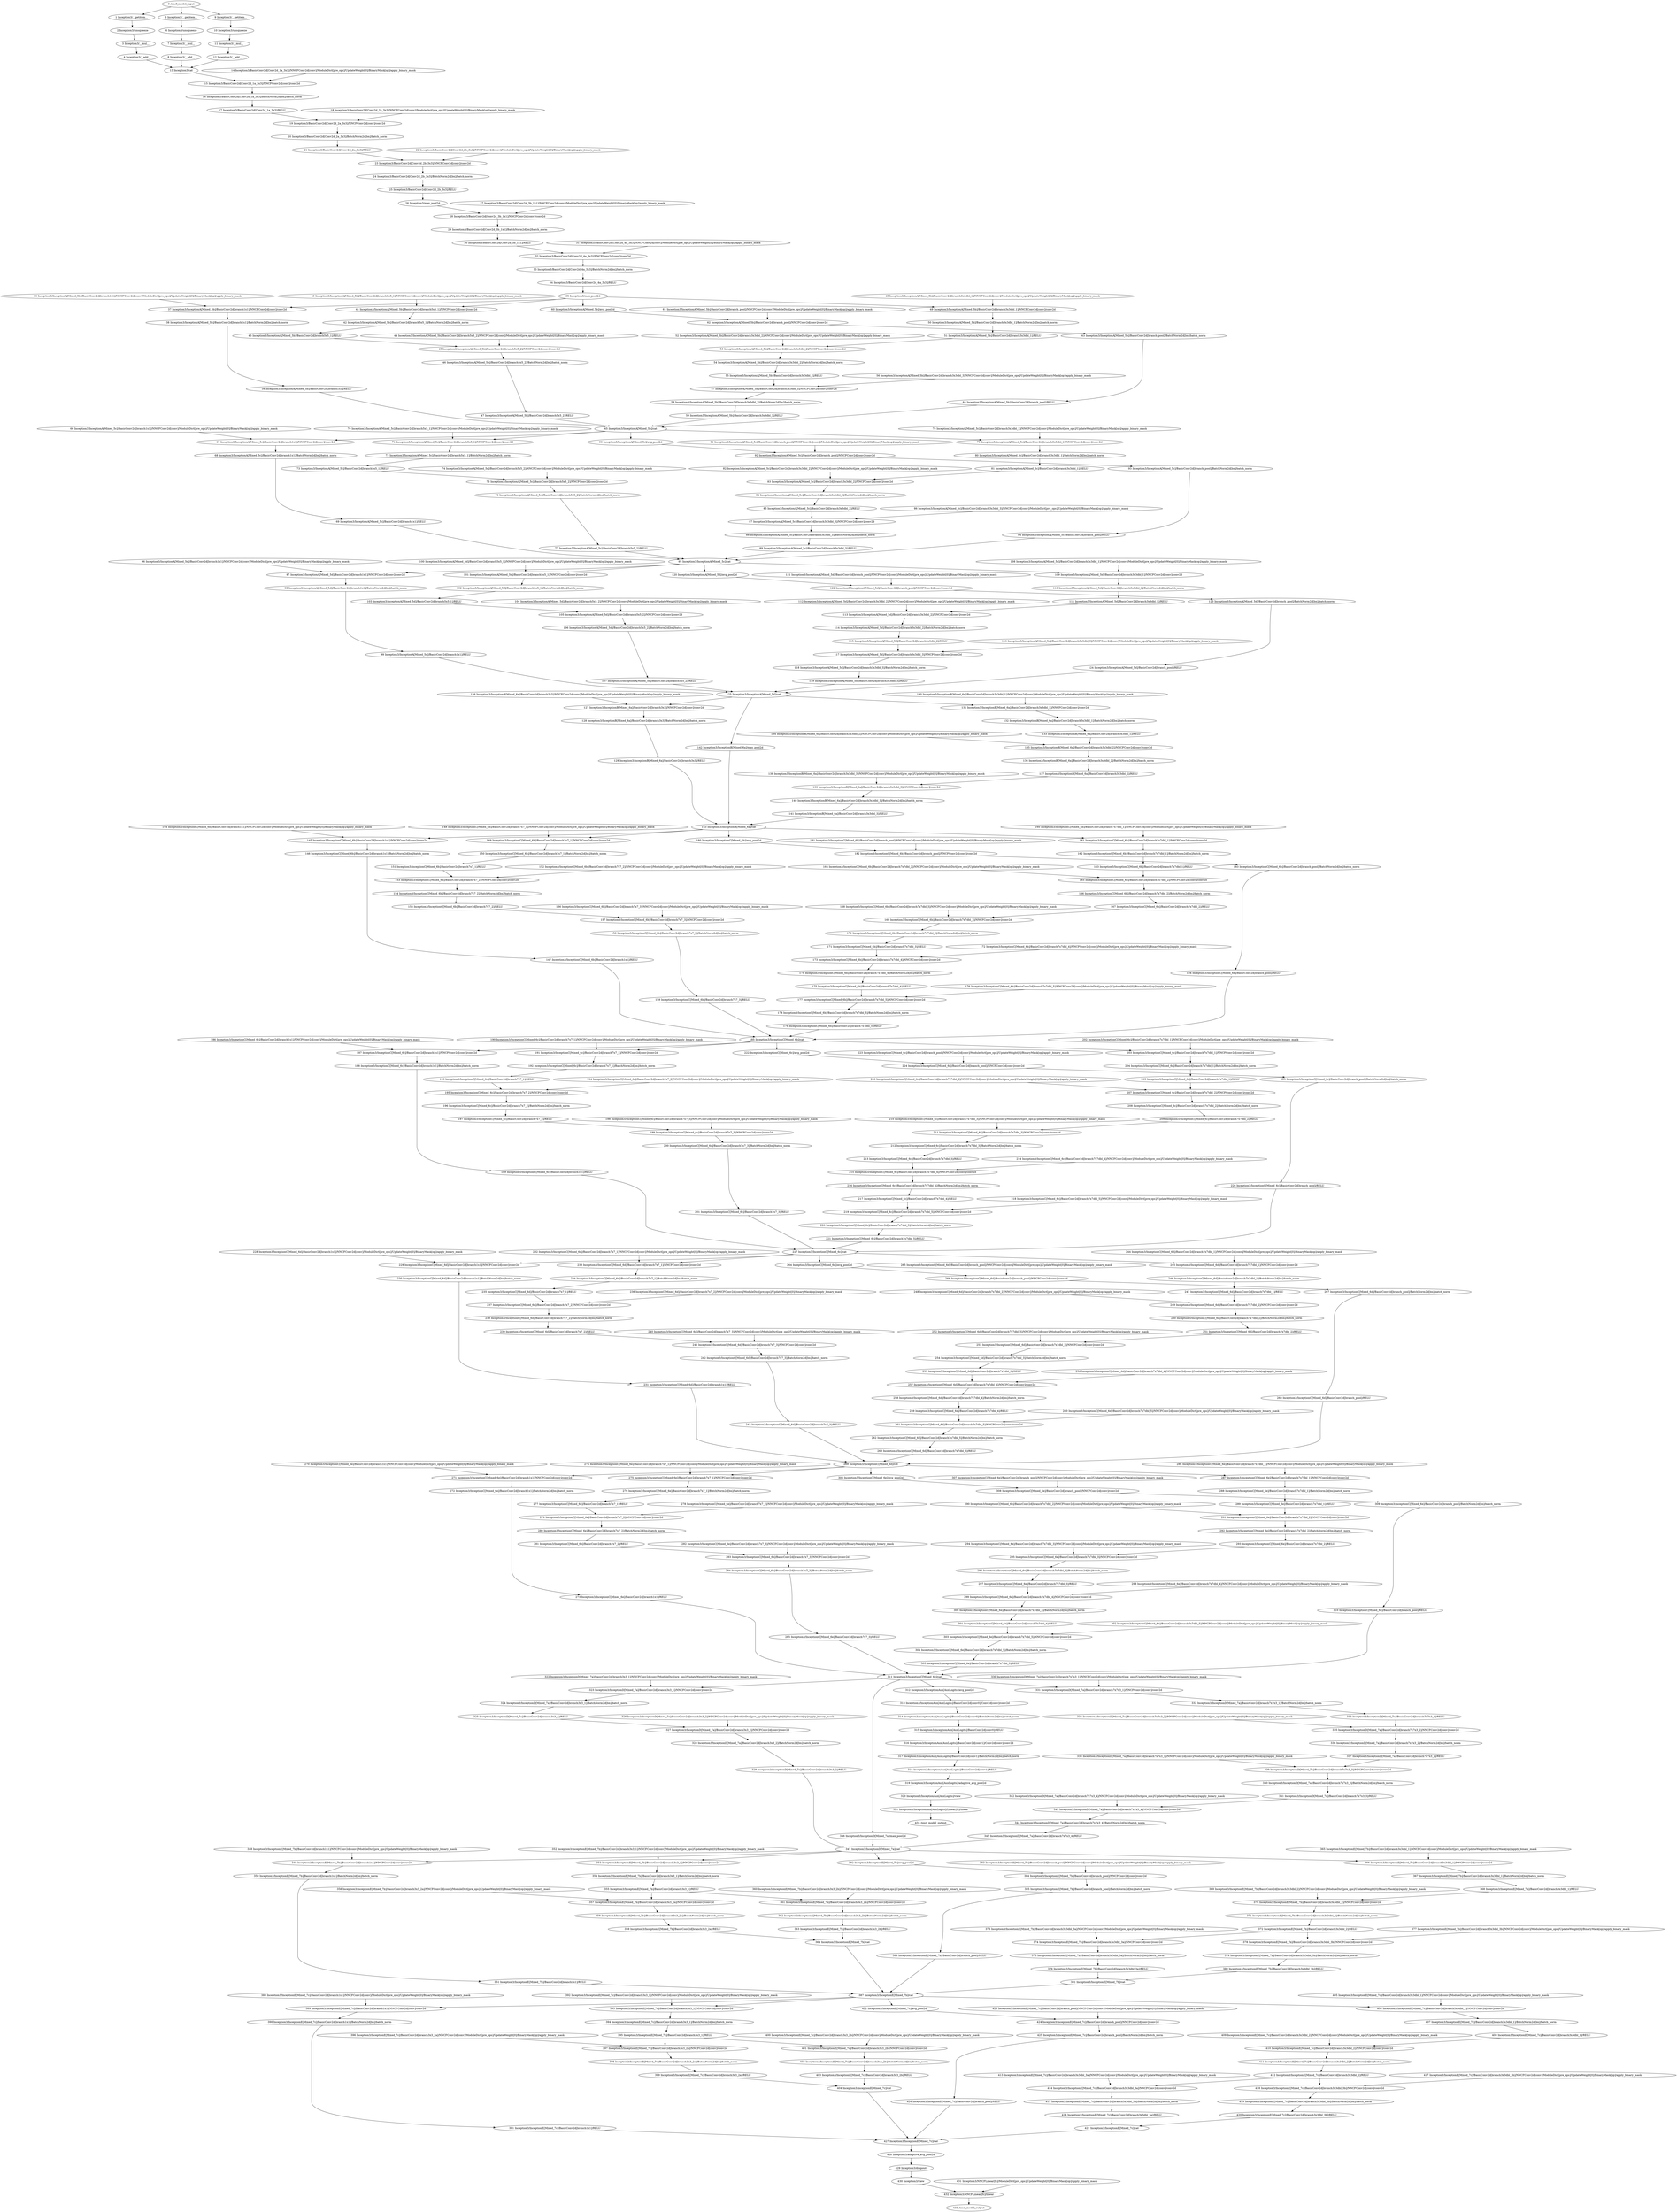 strict digraph  {
"0 /nncf_model_input" [id=0, scope="", type=nncf_model_input];
"1 Inception3/__getitem__" [id=1, scope=Inception3, type=__getitem__];
"2 Inception3/unsqueeze" [id=2, scope=Inception3, type=unsqueeze];
"3 Inception3/__mul__" [id=3, scope=Inception3, type=__mul__];
"4 Inception3/__add__" [id=4, scope=Inception3, type=__add__];
"5 Inception3/__getitem__" [id=5, scope=Inception3, type=__getitem__];
"6 Inception3/unsqueeze" [id=6, scope=Inception3, type=unsqueeze];
"7 Inception3/__mul__" [id=7, scope=Inception3, type=__mul__];
"8 Inception3/__add__" [id=8, scope=Inception3, type=__add__];
"9 Inception3/__getitem__" [id=9, scope=Inception3, type=__getitem__];
"10 Inception3/unsqueeze" [id=10, scope=Inception3, type=unsqueeze];
"11 Inception3/__mul__" [id=11, scope=Inception3, type=__mul__];
"12 Inception3/__add__" [id=12, scope=Inception3, type=__add__];
"13 Inception3/cat" [id=13, scope=Inception3, type=cat];
"14 Inception3/BasicConv2d[Conv2d_1a_3x3]/NNCFConv2d[conv]/ModuleDict[pre_ops]/UpdateWeight[0]/BinaryMask[op]/apply_binary_mask" [id=14, scope="Inception3/BasicConv2d[Conv2d_1a_3x3]/NNCFConv2d[conv]/ModuleDict[pre_ops]/UpdateWeight[0]/BinaryMask[op]", type=apply_binary_mask];
"15 Inception3/BasicConv2d[Conv2d_1a_3x3]/NNCFConv2d[conv]/conv2d" [id=15, scope="Inception3/BasicConv2d[Conv2d_1a_3x3]/NNCFConv2d[conv]", type=conv2d];
"16 Inception3/BasicConv2d[Conv2d_1a_3x3]/BatchNorm2d[bn]/batch_norm" [id=16, scope="Inception3/BasicConv2d[Conv2d_1a_3x3]/BatchNorm2d[bn]", type=batch_norm];
"17 Inception3/BasicConv2d[Conv2d_1a_3x3]/RELU" [id=17, scope="Inception3/BasicConv2d[Conv2d_1a_3x3]", type=RELU];
"18 Inception3/BasicConv2d[Conv2d_2a_3x3]/NNCFConv2d[conv]/ModuleDict[pre_ops]/UpdateWeight[0]/BinaryMask[op]/apply_binary_mask" [id=18, scope="Inception3/BasicConv2d[Conv2d_2a_3x3]/NNCFConv2d[conv]/ModuleDict[pre_ops]/UpdateWeight[0]/BinaryMask[op]", type=apply_binary_mask];
"19 Inception3/BasicConv2d[Conv2d_2a_3x3]/NNCFConv2d[conv]/conv2d" [id=19, scope="Inception3/BasicConv2d[Conv2d_2a_3x3]/NNCFConv2d[conv]", type=conv2d];
"20 Inception3/BasicConv2d[Conv2d_2a_3x3]/BatchNorm2d[bn]/batch_norm" [id=20, scope="Inception3/BasicConv2d[Conv2d_2a_3x3]/BatchNorm2d[bn]", type=batch_norm];
"21 Inception3/BasicConv2d[Conv2d_2a_3x3]/RELU" [id=21, scope="Inception3/BasicConv2d[Conv2d_2a_3x3]", type=RELU];
"22 Inception3/BasicConv2d[Conv2d_2b_3x3]/NNCFConv2d[conv]/ModuleDict[pre_ops]/UpdateWeight[0]/BinaryMask[op]/apply_binary_mask" [id=22, scope="Inception3/BasicConv2d[Conv2d_2b_3x3]/NNCFConv2d[conv]/ModuleDict[pre_ops]/UpdateWeight[0]/BinaryMask[op]", type=apply_binary_mask];
"23 Inception3/BasicConv2d[Conv2d_2b_3x3]/NNCFConv2d[conv]/conv2d" [id=23, scope="Inception3/BasicConv2d[Conv2d_2b_3x3]/NNCFConv2d[conv]", type=conv2d];
"24 Inception3/BasicConv2d[Conv2d_2b_3x3]/BatchNorm2d[bn]/batch_norm" [id=24, scope="Inception3/BasicConv2d[Conv2d_2b_3x3]/BatchNorm2d[bn]", type=batch_norm];
"25 Inception3/BasicConv2d[Conv2d_2b_3x3]/RELU" [id=25, scope="Inception3/BasicConv2d[Conv2d_2b_3x3]", type=RELU];
"26 Inception3/max_pool2d" [id=26, scope=Inception3, type=max_pool2d];
"27 Inception3/BasicConv2d[Conv2d_3b_1x1]/NNCFConv2d[conv]/ModuleDict[pre_ops]/UpdateWeight[0]/BinaryMask[op]/apply_binary_mask" [id=27, scope="Inception3/BasicConv2d[Conv2d_3b_1x1]/NNCFConv2d[conv]/ModuleDict[pre_ops]/UpdateWeight[0]/BinaryMask[op]", type=apply_binary_mask];
"28 Inception3/BasicConv2d[Conv2d_3b_1x1]/NNCFConv2d[conv]/conv2d" [id=28, scope="Inception3/BasicConv2d[Conv2d_3b_1x1]/NNCFConv2d[conv]", type=conv2d];
"29 Inception3/BasicConv2d[Conv2d_3b_1x1]/BatchNorm2d[bn]/batch_norm" [id=29, scope="Inception3/BasicConv2d[Conv2d_3b_1x1]/BatchNorm2d[bn]", type=batch_norm];
"30 Inception3/BasicConv2d[Conv2d_3b_1x1]/RELU" [id=30, scope="Inception3/BasicConv2d[Conv2d_3b_1x1]", type=RELU];
"31 Inception3/BasicConv2d[Conv2d_4a_3x3]/NNCFConv2d[conv]/ModuleDict[pre_ops]/UpdateWeight[0]/BinaryMask[op]/apply_binary_mask" [id=31, scope="Inception3/BasicConv2d[Conv2d_4a_3x3]/NNCFConv2d[conv]/ModuleDict[pre_ops]/UpdateWeight[0]/BinaryMask[op]", type=apply_binary_mask];
"32 Inception3/BasicConv2d[Conv2d_4a_3x3]/NNCFConv2d[conv]/conv2d" [id=32, scope="Inception3/BasicConv2d[Conv2d_4a_3x3]/NNCFConv2d[conv]", type=conv2d];
"33 Inception3/BasicConv2d[Conv2d_4a_3x3]/BatchNorm2d[bn]/batch_norm" [id=33, scope="Inception3/BasicConv2d[Conv2d_4a_3x3]/BatchNorm2d[bn]", type=batch_norm];
"34 Inception3/BasicConv2d[Conv2d_4a_3x3]/RELU" [id=34, scope="Inception3/BasicConv2d[Conv2d_4a_3x3]", type=RELU];
"35 Inception3/max_pool2d" [id=35, scope=Inception3, type=max_pool2d];
"36 Inception3/InceptionA[Mixed_5b]/BasicConv2d[branch1x1]/NNCFConv2d[conv]/ModuleDict[pre_ops]/UpdateWeight[0]/BinaryMask[op]/apply_binary_mask" [id=36, scope="Inception3/InceptionA[Mixed_5b]/BasicConv2d[branch1x1]/NNCFConv2d[conv]/ModuleDict[pre_ops]/UpdateWeight[0]/BinaryMask[op]", type=apply_binary_mask];
"37 Inception3/InceptionA[Mixed_5b]/BasicConv2d[branch1x1]/NNCFConv2d[conv]/conv2d" [id=37, scope="Inception3/InceptionA[Mixed_5b]/BasicConv2d[branch1x1]/NNCFConv2d[conv]", type=conv2d];
"38 Inception3/InceptionA[Mixed_5b]/BasicConv2d[branch1x1]/BatchNorm2d[bn]/batch_norm" [id=38, scope="Inception3/InceptionA[Mixed_5b]/BasicConv2d[branch1x1]/BatchNorm2d[bn]", type=batch_norm];
"39 Inception3/InceptionA[Mixed_5b]/BasicConv2d[branch1x1]/RELU" [id=39, scope="Inception3/InceptionA[Mixed_5b]/BasicConv2d[branch1x1]", type=RELU];
"40 Inception3/InceptionA[Mixed_5b]/BasicConv2d[branch5x5_1]/NNCFConv2d[conv]/ModuleDict[pre_ops]/UpdateWeight[0]/BinaryMask[op]/apply_binary_mask" [id=40, scope="Inception3/InceptionA[Mixed_5b]/BasicConv2d[branch5x5_1]/NNCFConv2d[conv]/ModuleDict[pre_ops]/UpdateWeight[0]/BinaryMask[op]", type=apply_binary_mask];
"41 Inception3/InceptionA[Mixed_5b]/BasicConv2d[branch5x5_1]/NNCFConv2d[conv]/conv2d" [id=41, scope="Inception3/InceptionA[Mixed_5b]/BasicConv2d[branch5x5_1]/NNCFConv2d[conv]", type=conv2d];
"42 Inception3/InceptionA[Mixed_5b]/BasicConv2d[branch5x5_1]/BatchNorm2d[bn]/batch_norm" [id=42, scope="Inception3/InceptionA[Mixed_5b]/BasicConv2d[branch5x5_1]/BatchNorm2d[bn]", type=batch_norm];
"43 Inception3/InceptionA[Mixed_5b]/BasicConv2d[branch5x5_1]/RELU" [id=43, scope="Inception3/InceptionA[Mixed_5b]/BasicConv2d[branch5x5_1]", type=RELU];
"44 Inception3/InceptionA[Mixed_5b]/BasicConv2d[branch5x5_2]/NNCFConv2d[conv]/ModuleDict[pre_ops]/UpdateWeight[0]/BinaryMask[op]/apply_binary_mask" [id=44, scope="Inception3/InceptionA[Mixed_5b]/BasicConv2d[branch5x5_2]/NNCFConv2d[conv]/ModuleDict[pre_ops]/UpdateWeight[0]/BinaryMask[op]", type=apply_binary_mask];
"45 Inception3/InceptionA[Mixed_5b]/BasicConv2d[branch5x5_2]/NNCFConv2d[conv]/conv2d" [id=45, scope="Inception3/InceptionA[Mixed_5b]/BasicConv2d[branch5x5_2]/NNCFConv2d[conv]", type=conv2d];
"46 Inception3/InceptionA[Mixed_5b]/BasicConv2d[branch5x5_2]/BatchNorm2d[bn]/batch_norm" [id=46, scope="Inception3/InceptionA[Mixed_5b]/BasicConv2d[branch5x5_2]/BatchNorm2d[bn]", type=batch_norm];
"47 Inception3/InceptionA[Mixed_5b]/BasicConv2d[branch5x5_2]/RELU" [id=47, scope="Inception3/InceptionA[Mixed_5b]/BasicConv2d[branch5x5_2]", type=RELU];
"48 Inception3/InceptionA[Mixed_5b]/BasicConv2d[branch3x3dbl_1]/NNCFConv2d[conv]/ModuleDict[pre_ops]/UpdateWeight[0]/BinaryMask[op]/apply_binary_mask" [id=48, scope="Inception3/InceptionA[Mixed_5b]/BasicConv2d[branch3x3dbl_1]/NNCFConv2d[conv]/ModuleDict[pre_ops]/UpdateWeight[0]/BinaryMask[op]", type=apply_binary_mask];
"49 Inception3/InceptionA[Mixed_5b]/BasicConv2d[branch3x3dbl_1]/NNCFConv2d[conv]/conv2d" [id=49, scope="Inception3/InceptionA[Mixed_5b]/BasicConv2d[branch3x3dbl_1]/NNCFConv2d[conv]", type=conv2d];
"50 Inception3/InceptionA[Mixed_5b]/BasicConv2d[branch3x3dbl_1]/BatchNorm2d[bn]/batch_norm" [id=50, scope="Inception3/InceptionA[Mixed_5b]/BasicConv2d[branch3x3dbl_1]/BatchNorm2d[bn]", type=batch_norm];
"51 Inception3/InceptionA[Mixed_5b]/BasicConv2d[branch3x3dbl_1]/RELU" [id=51, scope="Inception3/InceptionA[Mixed_5b]/BasicConv2d[branch3x3dbl_1]", type=RELU];
"52 Inception3/InceptionA[Mixed_5b]/BasicConv2d[branch3x3dbl_2]/NNCFConv2d[conv]/ModuleDict[pre_ops]/UpdateWeight[0]/BinaryMask[op]/apply_binary_mask" [id=52, scope="Inception3/InceptionA[Mixed_5b]/BasicConv2d[branch3x3dbl_2]/NNCFConv2d[conv]/ModuleDict[pre_ops]/UpdateWeight[0]/BinaryMask[op]", type=apply_binary_mask];
"53 Inception3/InceptionA[Mixed_5b]/BasicConv2d[branch3x3dbl_2]/NNCFConv2d[conv]/conv2d" [id=53, scope="Inception3/InceptionA[Mixed_5b]/BasicConv2d[branch3x3dbl_2]/NNCFConv2d[conv]", type=conv2d];
"54 Inception3/InceptionA[Mixed_5b]/BasicConv2d[branch3x3dbl_2]/BatchNorm2d[bn]/batch_norm" [id=54, scope="Inception3/InceptionA[Mixed_5b]/BasicConv2d[branch3x3dbl_2]/BatchNorm2d[bn]", type=batch_norm];
"55 Inception3/InceptionA[Mixed_5b]/BasicConv2d[branch3x3dbl_2]/RELU" [id=55, scope="Inception3/InceptionA[Mixed_5b]/BasicConv2d[branch3x3dbl_2]", type=RELU];
"56 Inception3/InceptionA[Mixed_5b]/BasicConv2d[branch3x3dbl_3]/NNCFConv2d[conv]/ModuleDict[pre_ops]/UpdateWeight[0]/BinaryMask[op]/apply_binary_mask" [id=56, scope="Inception3/InceptionA[Mixed_5b]/BasicConv2d[branch3x3dbl_3]/NNCFConv2d[conv]/ModuleDict[pre_ops]/UpdateWeight[0]/BinaryMask[op]", type=apply_binary_mask];
"57 Inception3/InceptionA[Mixed_5b]/BasicConv2d[branch3x3dbl_3]/NNCFConv2d[conv]/conv2d" [id=57, scope="Inception3/InceptionA[Mixed_5b]/BasicConv2d[branch3x3dbl_3]/NNCFConv2d[conv]", type=conv2d];
"58 Inception3/InceptionA[Mixed_5b]/BasicConv2d[branch3x3dbl_3]/BatchNorm2d[bn]/batch_norm" [id=58, scope="Inception3/InceptionA[Mixed_5b]/BasicConv2d[branch3x3dbl_3]/BatchNorm2d[bn]", type=batch_norm];
"59 Inception3/InceptionA[Mixed_5b]/BasicConv2d[branch3x3dbl_3]/RELU" [id=59, scope="Inception3/InceptionA[Mixed_5b]/BasicConv2d[branch3x3dbl_3]", type=RELU];
"60 Inception3/InceptionA[Mixed_5b]/avg_pool2d" [id=60, scope="Inception3/InceptionA[Mixed_5b]", type=avg_pool2d];
"61 Inception3/InceptionA[Mixed_5b]/BasicConv2d[branch_pool]/NNCFConv2d[conv]/ModuleDict[pre_ops]/UpdateWeight[0]/BinaryMask[op]/apply_binary_mask" [id=61, scope="Inception3/InceptionA[Mixed_5b]/BasicConv2d[branch_pool]/NNCFConv2d[conv]/ModuleDict[pre_ops]/UpdateWeight[0]/BinaryMask[op]", type=apply_binary_mask];
"62 Inception3/InceptionA[Mixed_5b]/BasicConv2d[branch_pool]/NNCFConv2d[conv]/conv2d" [id=62, scope="Inception3/InceptionA[Mixed_5b]/BasicConv2d[branch_pool]/NNCFConv2d[conv]", type=conv2d];
"63 Inception3/InceptionA[Mixed_5b]/BasicConv2d[branch_pool]/BatchNorm2d[bn]/batch_norm" [id=63, scope="Inception3/InceptionA[Mixed_5b]/BasicConv2d[branch_pool]/BatchNorm2d[bn]", type=batch_norm];
"64 Inception3/InceptionA[Mixed_5b]/BasicConv2d[branch_pool]/RELU" [id=64, scope="Inception3/InceptionA[Mixed_5b]/BasicConv2d[branch_pool]", type=RELU];
"65 Inception3/InceptionA[Mixed_5b]/cat" [id=65, scope="Inception3/InceptionA[Mixed_5b]", type=cat];
"66 Inception3/InceptionA[Mixed_5c]/BasicConv2d[branch1x1]/NNCFConv2d[conv]/ModuleDict[pre_ops]/UpdateWeight[0]/BinaryMask[op]/apply_binary_mask" [id=66, scope="Inception3/InceptionA[Mixed_5c]/BasicConv2d[branch1x1]/NNCFConv2d[conv]/ModuleDict[pre_ops]/UpdateWeight[0]/BinaryMask[op]", type=apply_binary_mask];
"67 Inception3/InceptionA[Mixed_5c]/BasicConv2d[branch1x1]/NNCFConv2d[conv]/conv2d" [id=67, scope="Inception3/InceptionA[Mixed_5c]/BasicConv2d[branch1x1]/NNCFConv2d[conv]", type=conv2d];
"68 Inception3/InceptionA[Mixed_5c]/BasicConv2d[branch1x1]/BatchNorm2d[bn]/batch_norm" [id=68, scope="Inception3/InceptionA[Mixed_5c]/BasicConv2d[branch1x1]/BatchNorm2d[bn]", type=batch_norm];
"69 Inception3/InceptionA[Mixed_5c]/BasicConv2d[branch1x1]/RELU" [id=69, scope="Inception3/InceptionA[Mixed_5c]/BasicConv2d[branch1x1]", type=RELU];
"70 Inception3/InceptionA[Mixed_5c]/BasicConv2d[branch5x5_1]/NNCFConv2d[conv]/ModuleDict[pre_ops]/UpdateWeight[0]/BinaryMask[op]/apply_binary_mask" [id=70, scope="Inception3/InceptionA[Mixed_5c]/BasicConv2d[branch5x5_1]/NNCFConv2d[conv]/ModuleDict[pre_ops]/UpdateWeight[0]/BinaryMask[op]", type=apply_binary_mask];
"71 Inception3/InceptionA[Mixed_5c]/BasicConv2d[branch5x5_1]/NNCFConv2d[conv]/conv2d" [id=71, scope="Inception3/InceptionA[Mixed_5c]/BasicConv2d[branch5x5_1]/NNCFConv2d[conv]", type=conv2d];
"72 Inception3/InceptionA[Mixed_5c]/BasicConv2d[branch5x5_1]/BatchNorm2d[bn]/batch_norm" [id=72, scope="Inception3/InceptionA[Mixed_5c]/BasicConv2d[branch5x5_1]/BatchNorm2d[bn]", type=batch_norm];
"73 Inception3/InceptionA[Mixed_5c]/BasicConv2d[branch5x5_1]/RELU" [id=73, scope="Inception3/InceptionA[Mixed_5c]/BasicConv2d[branch5x5_1]", type=RELU];
"74 Inception3/InceptionA[Mixed_5c]/BasicConv2d[branch5x5_2]/NNCFConv2d[conv]/ModuleDict[pre_ops]/UpdateWeight[0]/BinaryMask[op]/apply_binary_mask" [id=74, scope="Inception3/InceptionA[Mixed_5c]/BasicConv2d[branch5x5_2]/NNCFConv2d[conv]/ModuleDict[pre_ops]/UpdateWeight[0]/BinaryMask[op]", type=apply_binary_mask];
"75 Inception3/InceptionA[Mixed_5c]/BasicConv2d[branch5x5_2]/NNCFConv2d[conv]/conv2d" [id=75, scope="Inception3/InceptionA[Mixed_5c]/BasicConv2d[branch5x5_2]/NNCFConv2d[conv]", type=conv2d];
"76 Inception3/InceptionA[Mixed_5c]/BasicConv2d[branch5x5_2]/BatchNorm2d[bn]/batch_norm" [id=76, scope="Inception3/InceptionA[Mixed_5c]/BasicConv2d[branch5x5_2]/BatchNorm2d[bn]", type=batch_norm];
"77 Inception3/InceptionA[Mixed_5c]/BasicConv2d[branch5x5_2]/RELU" [id=77, scope="Inception3/InceptionA[Mixed_5c]/BasicConv2d[branch5x5_2]", type=RELU];
"78 Inception3/InceptionA[Mixed_5c]/BasicConv2d[branch3x3dbl_1]/NNCFConv2d[conv]/ModuleDict[pre_ops]/UpdateWeight[0]/BinaryMask[op]/apply_binary_mask" [id=78, scope="Inception3/InceptionA[Mixed_5c]/BasicConv2d[branch3x3dbl_1]/NNCFConv2d[conv]/ModuleDict[pre_ops]/UpdateWeight[0]/BinaryMask[op]", type=apply_binary_mask];
"79 Inception3/InceptionA[Mixed_5c]/BasicConv2d[branch3x3dbl_1]/NNCFConv2d[conv]/conv2d" [id=79, scope="Inception3/InceptionA[Mixed_5c]/BasicConv2d[branch3x3dbl_1]/NNCFConv2d[conv]", type=conv2d];
"80 Inception3/InceptionA[Mixed_5c]/BasicConv2d[branch3x3dbl_1]/BatchNorm2d[bn]/batch_norm" [id=80, scope="Inception3/InceptionA[Mixed_5c]/BasicConv2d[branch3x3dbl_1]/BatchNorm2d[bn]", type=batch_norm];
"81 Inception3/InceptionA[Mixed_5c]/BasicConv2d[branch3x3dbl_1]/RELU" [id=81, scope="Inception3/InceptionA[Mixed_5c]/BasicConv2d[branch3x3dbl_1]", type=RELU];
"82 Inception3/InceptionA[Mixed_5c]/BasicConv2d[branch3x3dbl_2]/NNCFConv2d[conv]/ModuleDict[pre_ops]/UpdateWeight[0]/BinaryMask[op]/apply_binary_mask" [id=82, scope="Inception3/InceptionA[Mixed_5c]/BasicConv2d[branch3x3dbl_2]/NNCFConv2d[conv]/ModuleDict[pre_ops]/UpdateWeight[0]/BinaryMask[op]", type=apply_binary_mask];
"83 Inception3/InceptionA[Mixed_5c]/BasicConv2d[branch3x3dbl_2]/NNCFConv2d[conv]/conv2d" [id=83, scope="Inception3/InceptionA[Mixed_5c]/BasicConv2d[branch3x3dbl_2]/NNCFConv2d[conv]", type=conv2d];
"84 Inception3/InceptionA[Mixed_5c]/BasicConv2d[branch3x3dbl_2]/BatchNorm2d[bn]/batch_norm" [id=84, scope="Inception3/InceptionA[Mixed_5c]/BasicConv2d[branch3x3dbl_2]/BatchNorm2d[bn]", type=batch_norm];
"85 Inception3/InceptionA[Mixed_5c]/BasicConv2d[branch3x3dbl_2]/RELU" [id=85, scope="Inception3/InceptionA[Mixed_5c]/BasicConv2d[branch3x3dbl_2]", type=RELU];
"86 Inception3/InceptionA[Mixed_5c]/BasicConv2d[branch3x3dbl_3]/NNCFConv2d[conv]/ModuleDict[pre_ops]/UpdateWeight[0]/BinaryMask[op]/apply_binary_mask" [id=86, scope="Inception3/InceptionA[Mixed_5c]/BasicConv2d[branch3x3dbl_3]/NNCFConv2d[conv]/ModuleDict[pre_ops]/UpdateWeight[0]/BinaryMask[op]", type=apply_binary_mask];
"87 Inception3/InceptionA[Mixed_5c]/BasicConv2d[branch3x3dbl_3]/NNCFConv2d[conv]/conv2d" [id=87, scope="Inception3/InceptionA[Mixed_5c]/BasicConv2d[branch3x3dbl_3]/NNCFConv2d[conv]", type=conv2d];
"88 Inception3/InceptionA[Mixed_5c]/BasicConv2d[branch3x3dbl_3]/BatchNorm2d[bn]/batch_norm" [id=88, scope="Inception3/InceptionA[Mixed_5c]/BasicConv2d[branch3x3dbl_3]/BatchNorm2d[bn]", type=batch_norm];
"89 Inception3/InceptionA[Mixed_5c]/BasicConv2d[branch3x3dbl_3]/RELU" [id=89, scope="Inception3/InceptionA[Mixed_5c]/BasicConv2d[branch3x3dbl_3]", type=RELU];
"90 Inception3/InceptionA[Mixed_5c]/avg_pool2d" [id=90, scope="Inception3/InceptionA[Mixed_5c]", type=avg_pool2d];
"91 Inception3/InceptionA[Mixed_5c]/BasicConv2d[branch_pool]/NNCFConv2d[conv]/ModuleDict[pre_ops]/UpdateWeight[0]/BinaryMask[op]/apply_binary_mask" [id=91, scope="Inception3/InceptionA[Mixed_5c]/BasicConv2d[branch_pool]/NNCFConv2d[conv]/ModuleDict[pre_ops]/UpdateWeight[0]/BinaryMask[op]", type=apply_binary_mask];
"92 Inception3/InceptionA[Mixed_5c]/BasicConv2d[branch_pool]/NNCFConv2d[conv]/conv2d" [id=92, scope="Inception3/InceptionA[Mixed_5c]/BasicConv2d[branch_pool]/NNCFConv2d[conv]", type=conv2d];
"93 Inception3/InceptionA[Mixed_5c]/BasicConv2d[branch_pool]/BatchNorm2d[bn]/batch_norm" [id=93, scope="Inception3/InceptionA[Mixed_5c]/BasicConv2d[branch_pool]/BatchNorm2d[bn]", type=batch_norm];
"94 Inception3/InceptionA[Mixed_5c]/BasicConv2d[branch_pool]/RELU" [id=94, scope="Inception3/InceptionA[Mixed_5c]/BasicConv2d[branch_pool]", type=RELU];
"95 Inception3/InceptionA[Mixed_5c]/cat" [id=95, scope="Inception3/InceptionA[Mixed_5c]", type=cat];
"96 Inception3/InceptionA[Mixed_5d]/BasicConv2d[branch1x1]/NNCFConv2d[conv]/ModuleDict[pre_ops]/UpdateWeight[0]/BinaryMask[op]/apply_binary_mask" [id=96, scope="Inception3/InceptionA[Mixed_5d]/BasicConv2d[branch1x1]/NNCFConv2d[conv]/ModuleDict[pre_ops]/UpdateWeight[0]/BinaryMask[op]", type=apply_binary_mask];
"97 Inception3/InceptionA[Mixed_5d]/BasicConv2d[branch1x1]/NNCFConv2d[conv]/conv2d" [id=97, scope="Inception3/InceptionA[Mixed_5d]/BasicConv2d[branch1x1]/NNCFConv2d[conv]", type=conv2d];
"98 Inception3/InceptionA[Mixed_5d]/BasicConv2d[branch1x1]/BatchNorm2d[bn]/batch_norm" [id=98, scope="Inception3/InceptionA[Mixed_5d]/BasicConv2d[branch1x1]/BatchNorm2d[bn]", type=batch_norm];
"99 Inception3/InceptionA[Mixed_5d]/BasicConv2d[branch1x1]/RELU" [id=99, scope="Inception3/InceptionA[Mixed_5d]/BasicConv2d[branch1x1]", type=RELU];
"100 Inception3/InceptionA[Mixed_5d]/BasicConv2d[branch5x5_1]/NNCFConv2d[conv]/ModuleDict[pre_ops]/UpdateWeight[0]/BinaryMask[op]/apply_binary_mask" [id=100, scope="Inception3/InceptionA[Mixed_5d]/BasicConv2d[branch5x5_1]/NNCFConv2d[conv]/ModuleDict[pre_ops]/UpdateWeight[0]/BinaryMask[op]", type=apply_binary_mask];
"101 Inception3/InceptionA[Mixed_5d]/BasicConv2d[branch5x5_1]/NNCFConv2d[conv]/conv2d" [id=101, scope="Inception3/InceptionA[Mixed_5d]/BasicConv2d[branch5x5_1]/NNCFConv2d[conv]", type=conv2d];
"102 Inception3/InceptionA[Mixed_5d]/BasicConv2d[branch5x5_1]/BatchNorm2d[bn]/batch_norm" [id=102, scope="Inception3/InceptionA[Mixed_5d]/BasicConv2d[branch5x5_1]/BatchNorm2d[bn]", type=batch_norm];
"103 Inception3/InceptionA[Mixed_5d]/BasicConv2d[branch5x5_1]/RELU" [id=103, scope="Inception3/InceptionA[Mixed_5d]/BasicConv2d[branch5x5_1]", type=RELU];
"104 Inception3/InceptionA[Mixed_5d]/BasicConv2d[branch5x5_2]/NNCFConv2d[conv]/ModuleDict[pre_ops]/UpdateWeight[0]/BinaryMask[op]/apply_binary_mask" [id=104, scope="Inception3/InceptionA[Mixed_5d]/BasicConv2d[branch5x5_2]/NNCFConv2d[conv]/ModuleDict[pre_ops]/UpdateWeight[0]/BinaryMask[op]", type=apply_binary_mask];
"105 Inception3/InceptionA[Mixed_5d]/BasicConv2d[branch5x5_2]/NNCFConv2d[conv]/conv2d" [id=105, scope="Inception3/InceptionA[Mixed_5d]/BasicConv2d[branch5x5_2]/NNCFConv2d[conv]", type=conv2d];
"106 Inception3/InceptionA[Mixed_5d]/BasicConv2d[branch5x5_2]/BatchNorm2d[bn]/batch_norm" [id=106, scope="Inception3/InceptionA[Mixed_5d]/BasicConv2d[branch5x5_2]/BatchNorm2d[bn]", type=batch_norm];
"107 Inception3/InceptionA[Mixed_5d]/BasicConv2d[branch5x5_2]/RELU" [id=107, scope="Inception3/InceptionA[Mixed_5d]/BasicConv2d[branch5x5_2]", type=RELU];
"108 Inception3/InceptionA[Mixed_5d]/BasicConv2d[branch3x3dbl_1]/NNCFConv2d[conv]/ModuleDict[pre_ops]/UpdateWeight[0]/BinaryMask[op]/apply_binary_mask" [id=108, scope="Inception3/InceptionA[Mixed_5d]/BasicConv2d[branch3x3dbl_1]/NNCFConv2d[conv]/ModuleDict[pre_ops]/UpdateWeight[0]/BinaryMask[op]", type=apply_binary_mask];
"109 Inception3/InceptionA[Mixed_5d]/BasicConv2d[branch3x3dbl_1]/NNCFConv2d[conv]/conv2d" [id=109, scope="Inception3/InceptionA[Mixed_5d]/BasicConv2d[branch3x3dbl_1]/NNCFConv2d[conv]", type=conv2d];
"110 Inception3/InceptionA[Mixed_5d]/BasicConv2d[branch3x3dbl_1]/BatchNorm2d[bn]/batch_norm" [id=110, scope="Inception3/InceptionA[Mixed_5d]/BasicConv2d[branch3x3dbl_1]/BatchNorm2d[bn]", type=batch_norm];
"111 Inception3/InceptionA[Mixed_5d]/BasicConv2d[branch3x3dbl_1]/RELU" [id=111, scope="Inception3/InceptionA[Mixed_5d]/BasicConv2d[branch3x3dbl_1]", type=RELU];
"112 Inception3/InceptionA[Mixed_5d]/BasicConv2d[branch3x3dbl_2]/NNCFConv2d[conv]/ModuleDict[pre_ops]/UpdateWeight[0]/BinaryMask[op]/apply_binary_mask" [id=112, scope="Inception3/InceptionA[Mixed_5d]/BasicConv2d[branch3x3dbl_2]/NNCFConv2d[conv]/ModuleDict[pre_ops]/UpdateWeight[0]/BinaryMask[op]", type=apply_binary_mask];
"113 Inception3/InceptionA[Mixed_5d]/BasicConv2d[branch3x3dbl_2]/NNCFConv2d[conv]/conv2d" [id=113, scope="Inception3/InceptionA[Mixed_5d]/BasicConv2d[branch3x3dbl_2]/NNCFConv2d[conv]", type=conv2d];
"114 Inception3/InceptionA[Mixed_5d]/BasicConv2d[branch3x3dbl_2]/BatchNorm2d[bn]/batch_norm" [id=114, scope="Inception3/InceptionA[Mixed_5d]/BasicConv2d[branch3x3dbl_2]/BatchNorm2d[bn]", type=batch_norm];
"115 Inception3/InceptionA[Mixed_5d]/BasicConv2d[branch3x3dbl_2]/RELU" [id=115, scope="Inception3/InceptionA[Mixed_5d]/BasicConv2d[branch3x3dbl_2]", type=RELU];
"116 Inception3/InceptionA[Mixed_5d]/BasicConv2d[branch3x3dbl_3]/NNCFConv2d[conv]/ModuleDict[pre_ops]/UpdateWeight[0]/BinaryMask[op]/apply_binary_mask" [id=116, scope="Inception3/InceptionA[Mixed_5d]/BasicConv2d[branch3x3dbl_3]/NNCFConv2d[conv]/ModuleDict[pre_ops]/UpdateWeight[0]/BinaryMask[op]", type=apply_binary_mask];
"117 Inception3/InceptionA[Mixed_5d]/BasicConv2d[branch3x3dbl_3]/NNCFConv2d[conv]/conv2d" [id=117, scope="Inception3/InceptionA[Mixed_5d]/BasicConv2d[branch3x3dbl_3]/NNCFConv2d[conv]", type=conv2d];
"118 Inception3/InceptionA[Mixed_5d]/BasicConv2d[branch3x3dbl_3]/BatchNorm2d[bn]/batch_norm" [id=118, scope="Inception3/InceptionA[Mixed_5d]/BasicConv2d[branch3x3dbl_3]/BatchNorm2d[bn]", type=batch_norm];
"119 Inception3/InceptionA[Mixed_5d]/BasicConv2d[branch3x3dbl_3]/RELU" [id=119, scope="Inception3/InceptionA[Mixed_5d]/BasicConv2d[branch3x3dbl_3]", type=RELU];
"120 Inception3/InceptionA[Mixed_5d]/avg_pool2d" [id=120, scope="Inception3/InceptionA[Mixed_5d]", type=avg_pool2d];
"121 Inception3/InceptionA[Mixed_5d]/BasicConv2d[branch_pool]/NNCFConv2d[conv]/ModuleDict[pre_ops]/UpdateWeight[0]/BinaryMask[op]/apply_binary_mask" [id=121, scope="Inception3/InceptionA[Mixed_5d]/BasicConv2d[branch_pool]/NNCFConv2d[conv]/ModuleDict[pre_ops]/UpdateWeight[0]/BinaryMask[op]", type=apply_binary_mask];
"122 Inception3/InceptionA[Mixed_5d]/BasicConv2d[branch_pool]/NNCFConv2d[conv]/conv2d" [id=122, scope="Inception3/InceptionA[Mixed_5d]/BasicConv2d[branch_pool]/NNCFConv2d[conv]", type=conv2d];
"123 Inception3/InceptionA[Mixed_5d]/BasicConv2d[branch_pool]/BatchNorm2d[bn]/batch_norm" [id=123, scope="Inception3/InceptionA[Mixed_5d]/BasicConv2d[branch_pool]/BatchNorm2d[bn]", type=batch_norm];
"124 Inception3/InceptionA[Mixed_5d]/BasicConv2d[branch_pool]/RELU" [id=124, scope="Inception3/InceptionA[Mixed_5d]/BasicConv2d[branch_pool]", type=RELU];
"125 Inception3/InceptionA[Mixed_5d]/cat" [id=125, scope="Inception3/InceptionA[Mixed_5d]", type=cat];
"126 Inception3/InceptionB[Mixed_6a]/BasicConv2d[branch3x3]/NNCFConv2d[conv]/ModuleDict[pre_ops]/UpdateWeight[0]/BinaryMask[op]/apply_binary_mask" [id=126, scope="Inception3/InceptionB[Mixed_6a]/BasicConv2d[branch3x3]/NNCFConv2d[conv]/ModuleDict[pre_ops]/UpdateWeight[0]/BinaryMask[op]", type=apply_binary_mask];
"127 Inception3/InceptionB[Mixed_6a]/BasicConv2d[branch3x3]/NNCFConv2d[conv]/conv2d" [id=127, scope="Inception3/InceptionB[Mixed_6a]/BasicConv2d[branch3x3]/NNCFConv2d[conv]", type=conv2d];
"128 Inception3/InceptionB[Mixed_6a]/BasicConv2d[branch3x3]/BatchNorm2d[bn]/batch_norm" [id=128, scope="Inception3/InceptionB[Mixed_6a]/BasicConv2d[branch3x3]/BatchNorm2d[bn]", type=batch_norm];
"129 Inception3/InceptionB[Mixed_6a]/BasicConv2d[branch3x3]/RELU" [id=129, scope="Inception3/InceptionB[Mixed_6a]/BasicConv2d[branch3x3]", type=RELU];
"130 Inception3/InceptionB[Mixed_6a]/BasicConv2d[branch3x3dbl_1]/NNCFConv2d[conv]/ModuleDict[pre_ops]/UpdateWeight[0]/BinaryMask[op]/apply_binary_mask" [id=130, scope="Inception3/InceptionB[Mixed_6a]/BasicConv2d[branch3x3dbl_1]/NNCFConv2d[conv]/ModuleDict[pre_ops]/UpdateWeight[0]/BinaryMask[op]", type=apply_binary_mask];
"131 Inception3/InceptionB[Mixed_6a]/BasicConv2d[branch3x3dbl_1]/NNCFConv2d[conv]/conv2d" [id=131, scope="Inception3/InceptionB[Mixed_6a]/BasicConv2d[branch3x3dbl_1]/NNCFConv2d[conv]", type=conv2d];
"132 Inception3/InceptionB[Mixed_6a]/BasicConv2d[branch3x3dbl_1]/BatchNorm2d[bn]/batch_norm" [id=132, scope="Inception3/InceptionB[Mixed_6a]/BasicConv2d[branch3x3dbl_1]/BatchNorm2d[bn]", type=batch_norm];
"133 Inception3/InceptionB[Mixed_6a]/BasicConv2d[branch3x3dbl_1]/RELU" [id=133, scope="Inception3/InceptionB[Mixed_6a]/BasicConv2d[branch3x3dbl_1]", type=RELU];
"134 Inception3/InceptionB[Mixed_6a]/BasicConv2d[branch3x3dbl_2]/NNCFConv2d[conv]/ModuleDict[pre_ops]/UpdateWeight[0]/BinaryMask[op]/apply_binary_mask" [id=134, scope="Inception3/InceptionB[Mixed_6a]/BasicConv2d[branch3x3dbl_2]/NNCFConv2d[conv]/ModuleDict[pre_ops]/UpdateWeight[0]/BinaryMask[op]", type=apply_binary_mask];
"135 Inception3/InceptionB[Mixed_6a]/BasicConv2d[branch3x3dbl_2]/NNCFConv2d[conv]/conv2d" [id=135, scope="Inception3/InceptionB[Mixed_6a]/BasicConv2d[branch3x3dbl_2]/NNCFConv2d[conv]", type=conv2d];
"136 Inception3/InceptionB[Mixed_6a]/BasicConv2d[branch3x3dbl_2]/BatchNorm2d[bn]/batch_norm" [id=136, scope="Inception3/InceptionB[Mixed_6a]/BasicConv2d[branch3x3dbl_2]/BatchNorm2d[bn]", type=batch_norm];
"137 Inception3/InceptionB[Mixed_6a]/BasicConv2d[branch3x3dbl_2]/RELU" [id=137, scope="Inception3/InceptionB[Mixed_6a]/BasicConv2d[branch3x3dbl_2]", type=RELU];
"138 Inception3/InceptionB[Mixed_6a]/BasicConv2d[branch3x3dbl_3]/NNCFConv2d[conv]/ModuleDict[pre_ops]/UpdateWeight[0]/BinaryMask[op]/apply_binary_mask" [id=138, scope="Inception3/InceptionB[Mixed_6a]/BasicConv2d[branch3x3dbl_3]/NNCFConv2d[conv]/ModuleDict[pre_ops]/UpdateWeight[0]/BinaryMask[op]", type=apply_binary_mask];
"139 Inception3/InceptionB[Mixed_6a]/BasicConv2d[branch3x3dbl_3]/NNCFConv2d[conv]/conv2d" [id=139, scope="Inception3/InceptionB[Mixed_6a]/BasicConv2d[branch3x3dbl_3]/NNCFConv2d[conv]", type=conv2d];
"140 Inception3/InceptionB[Mixed_6a]/BasicConv2d[branch3x3dbl_3]/BatchNorm2d[bn]/batch_norm" [id=140, scope="Inception3/InceptionB[Mixed_6a]/BasicConv2d[branch3x3dbl_3]/BatchNorm2d[bn]", type=batch_norm];
"141 Inception3/InceptionB[Mixed_6a]/BasicConv2d[branch3x3dbl_3]/RELU" [id=141, scope="Inception3/InceptionB[Mixed_6a]/BasicConv2d[branch3x3dbl_3]", type=RELU];
"142 Inception3/InceptionB[Mixed_6a]/max_pool2d" [id=142, scope="Inception3/InceptionB[Mixed_6a]", type=max_pool2d];
"143 Inception3/InceptionB[Mixed_6a]/cat" [id=143, scope="Inception3/InceptionB[Mixed_6a]", type=cat];
"144 Inception3/InceptionC[Mixed_6b]/BasicConv2d[branch1x1]/NNCFConv2d[conv]/ModuleDict[pre_ops]/UpdateWeight[0]/BinaryMask[op]/apply_binary_mask" [id=144, scope="Inception3/InceptionC[Mixed_6b]/BasicConv2d[branch1x1]/NNCFConv2d[conv]/ModuleDict[pre_ops]/UpdateWeight[0]/BinaryMask[op]", type=apply_binary_mask];
"145 Inception3/InceptionC[Mixed_6b]/BasicConv2d[branch1x1]/NNCFConv2d[conv]/conv2d" [id=145, scope="Inception3/InceptionC[Mixed_6b]/BasicConv2d[branch1x1]/NNCFConv2d[conv]", type=conv2d];
"146 Inception3/InceptionC[Mixed_6b]/BasicConv2d[branch1x1]/BatchNorm2d[bn]/batch_norm" [id=146, scope="Inception3/InceptionC[Mixed_6b]/BasicConv2d[branch1x1]/BatchNorm2d[bn]", type=batch_norm];
"147 Inception3/InceptionC[Mixed_6b]/BasicConv2d[branch1x1]/RELU" [id=147, scope="Inception3/InceptionC[Mixed_6b]/BasicConv2d[branch1x1]", type=RELU];
"148 Inception3/InceptionC[Mixed_6b]/BasicConv2d[branch7x7_1]/NNCFConv2d[conv]/ModuleDict[pre_ops]/UpdateWeight[0]/BinaryMask[op]/apply_binary_mask" [id=148, scope="Inception3/InceptionC[Mixed_6b]/BasicConv2d[branch7x7_1]/NNCFConv2d[conv]/ModuleDict[pre_ops]/UpdateWeight[0]/BinaryMask[op]", type=apply_binary_mask];
"149 Inception3/InceptionC[Mixed_6b]/BasicConv2d[branch7x7_1]/NNCFConv2d[conv]/conv2d" [id=149, scope="Inception3/InceptionC[Mixed_6b]/BasicConv2d[branch7x7_1]/NNCFConv2d[conv]", type=conv2d];
"150 Inception3/InceptionC[Mixed_6b]/BasicConv2d[branch7x7_1]/BatchNorm2d[bn]/batch_norm" [id=150, scope="Inception3/InceptionC[Mixed_6b]/BasicConv2d[branch7x7_1]/BatchNorm2d[bn]", type=batch_norm];
"151 Inception3/InceptionC[Mixed_6b]/BasicConv2d[branch7x7_1]/RELU" [id=151, scope="Inception3/InceptionC[Mixed_6b]/BasicConv2d[branch7x7_1]", type=RELU];
"152 Inception3/InceptionC[Mixed_6b]/BasicConv2d[branch7x7_2]/NNCFConv2d[conv]/ModuleDict[pre_ops]/UpdateWeight[0]/BinaryMask[op]/apply_binary_mask" [id=152, scope="Inception3/InceptionC[Mixed_6b]/BasicConv2d[branch7x7_2]/NNCFConv2d[conv]/ModuleDict[pre_ops]/UpdateWeight[0]/BinaryMask[op]", type=apply_binary_mask];
"153 Inception3/InceptionC[Mixed_6b]/BasicConv2d[branch7x7_2]/NNCFConv2d[conv]/conv2d" [id=153, scope="Inception3/InceptionC[Mixed_6b]/BasicConv2d[branch7x7_2]/NNCFConv2d[conv]", type=conv2d];
"154 Inception3/InceptionC[Mixed_6b]/BasicConv2d[branch7x7_2]/BatchNorm2d[bn]/batch_norm" [id=154, scope="Inception3/InceptionC[Mixed_6b]/BasicConv2d[branch7x7_2]/BatchNorm2d[bn]", type=batch_norm];
"155 Inception3/InceptionC[Mixed_6b]/BasicConv2d[branch7x7_2]/RELU" [id=155, scope="Inception3/InceptionC[Mixed_6b]/BasicConv2d[branch7x7_2]", type=RELU];
"156 Inception3/InceptionC[Mixed_6b]/BasicConv2d[branch7x7_3]/NNCFConv2d[conv]/ModuleDict[pre_ops]/UpdateWeight[0]/BinaryMask[op]/apply_binary_mask" [id=156, scope="Inception3/InceptionC[Mixed_6b]/BasicConv2d[branch7x7_3]/NNCFConv2d[conv]/ModuleDict[pre_ops]/UpdateWeight[0]/BinaryMask[op]", type=apply_binary_mask];
"157 Inception3/InceptionC[Mixed_6b]/BasicConv2d[branch7x7_3]/NNCFConv2d[conv]/conv2d" [id=157, scope="Inception3/InceptionC[Mixed_6b]/BasicConv2d[branch7x7_3]/NNCFConv2d[conv]", type=conv2d];
"158 Inception3/InceptionC[Mixed_6b]/BasicConv2d[branch7x7_3]/BatchNorm2d[bn]/batch_norm" [id=158, scope="Inception3/InceptionC[Mixed_6b]/BasicConv2d[branch7x7_3]/BatchNorm2d[bn]", type=batch_norm];
"159 Inception3/InceptionC[Mixed_6b]/BasicConv2d[branch7x7_3]/RELU" [id=159, scope="Inception3/InceptionC[Mixed_6b]/BasicConv2d[branch7x7_3]", type=RELU];
"160 Inception3/InceptionC[Mixed_6b]/BasicConv2d[branch7x7dbl_1]/NNCFConv2d[conv]/ModuleDict[pre_ops]/UpdateWeight[0]/BinaryMask[op]/apply_binary_mask" [id=160, scope="Inception3/InceptionC[Mixed_6b]/BasicConv2d[branch7x7dbl_1]/NNCFConv2d[conv]/ModuleDict[pre_ops]/UpdateWeight[0]/BinaryMask[op]", type=apply_binary_mask];
"161 Inception3/InceptionC[Mixed_6b]/BasicConv2d[branch7x7dbl_1]/NNCFConv2d[conv]/conv2d" [id=161, scope="Inception3/InceptionC[Mixed_6b]/BasicConv2d[branch7x7dbl_1]/NNCFConv2d[conv]", type=conv2d];
"162 Inception3/InceptionC[Mixed_6b]/BasicConv2d[branch7x7dbl_1]/BatchNorm2d[bn]/batch_norm" [id=162, scope="Inception3/InceptionC[Mixed_6b]/BasicConv2d[branch7x7dbl_1]/BatchNorm2d[bn]", type=batch_norm];
"163 Inception3/InceptionC[Mixed_6b]/BasicConv2d[branch7x7dbl_1]/RELU" [id=163, scope="Inception3/InceptionC[Mixed_6b]/BasicConv2d[branch7x7dbl_1]", type=RELU];
"164 Inception3/InceptionC[Mixed_6b]/BasicConv2d[branch7x7dbl_2]/NNCFConv2d[conv]/ModuleDict[pre_ops]/UpdateWeight[0]/BinaryMask[op]/apply_binary_mask" [id=164, scope="Inception3/InceptionC[Mixed_6b]/BasicConv2d[branch7x7dbl_2]/NNCFConv2d[conv]/ModuleDict[pre_ops]/UpdateWeight[0]/BinaryMask[op]", type=apply_binary_mask];
"165 Inception3/InceptionC[Mixed_6b]/BasicConv2d[branch7x7dbl_2]/NNCFConv2d[conv]/conv2d" [id=165, scope="Inception3/InceptionC[Mixed_6b]/BasicConv2d[branch7x7dbl_2]/NNCFConv2d[conv]", type=conv2d];
"166 Inception3/InceptionC[Mixed_6b]/BasicConv2d[branch7x7dbl_2]/BatchNorm2d[bn]/batch_norm" [id=166, scope="Inception3/InceptionC[Mixed_6b]/BasicConv2d[branch7x7dbl_2]/BatchNorm2d[bn]", type=batch_norm];
"167 Inception3/InceptionC[Mixed_6b]/BasicConv2d[branch7x7dbl_2]/RELU" [id=167, scope="Inception3/InceptionC[Mixed_6b]/BasicConv2d[branch7x7dbl_2]", type=RELU];
"168 Inception3/InceptionC[Mixed_6b]/BasicConv2d[branch7x7dbl_3]/NNCFConv2d[conv]/ModuleDict[pre_ops]/UpdateWeight[0]/BinaryMask[op]/apply_binary_mask" [id=168, scope="Inception3/InceptionC[Mixed_6b]/BasicConv2d[branch7x7dbl_3]/NNCFConv2d[conv]/ModuleDict[pre_ops]/UpdateWeight[0]/BinaryMask[op]", type=apply_binary_mask];
"169 Inception3/InceptionC[Mixed_6b]/BasicConv2d[branch7x7dbl_3]/NNCFConv2d[conv]/conv2d" [id=169, scope="Inception3/InceptionC[Mixed_6b]/BasicConv2d[branch7x7dbl_3]/NNCFConv2d[conv]", type=conv2d];
"170 Inception3/InceptionC[Mixed_6b]/BasicConv2d[branch7x7dbl_3]/BatchNorm2d[bn]/batch_norm" [id=170, scope="Inception3/InceptionC[Mixed_6b]/BasicConv2d[branch7x7dbl_3]/BatchNorm2d[bn]", type=batch_norm];
"171 Inception3/InceptionC[Mixed_6b]/BasicConv2d[branch7x7dbl_3]/RELU" [id=171, scope="Inception3/InceptionC[Mixed_6b]/BasicConv2d[branch7x7dbl_3]", type=RELU];
"172 Inception3/InceptionC[Mixed_6b]/BasicConv2d[branch7x7dbl_4]/NNCFConv2d[conv]/ModuleDict[pre_ops]/UpdateWeight[0]/BinaryMask[op]/apply_binary_mask" [id=172, scope="Inception3/InceptionC[Mixed_6b]/BasicConv2d[branch7x7dbl_4]/NNCFConv2d[conv]/ModuleDict[pre_ops]/UpdateWeight[0]/BinaryMask[op]", type=apply_binary_mask];
"173 Inception3/InceptionC[Mixed_6b]/BasicConv2d[branch7x7dbl_4]/NNCFConv2d[conv]/conv2d" [id=173, scope="Inception3/InceptionC[Mixed_6b]/BasicConv2d[branch7x7dbl_4]/NNCFConv2d[conv]", type=conv2d];
"174 Inception3/InceptionC[Mixed_6b]/BasicConv2d[branch7x7dbl_4]/BatchNorm2d[bn]/batch_norm" [id=174, scope="Inception3/InceptionC[Mixed_6b]/BasicConv2d[branch7x7dbl_4]/BatchNorm2d[bn]", type=batch_norm];
"175 Inception3/InceptionC[Mixed_6b]/BasicConv2d[branch7x7dbl_4]/RELU" [id=175, scope="Inception3/InceptionC[Mixed_6b]/BasicConv2d[branch7x7dbl_4]", type=RELU];
"176 Inception3/InceptionC[Mixed_6b]/BasicConv2d[branch7x7dbl_5]/NNCFConv2d[conv]/ModuleDict[pre_ops]/UpdateWeight[0]/BinaryMask[op]/apply_binary_mask" [id=176, scope="Inception3/InceptionC[Mixed_6b]/BasicConv2d[branch7x7dbl_5]/NNCFConv2d[conv]/ModuleDict[pre_ops]/UpdateWeight[0]/BinaryMask[op]", type=apply_binary_mask];
"177 Inception3/InceptionC[Mixed_6b]/BasicConv2d[branch7x7dbl_5]/NNCFConv2d[conv]/conv2d" [id=177, scope="Inception3/InceptionC[Mixed_6b]/BasicConv2d[branch7x7dbl_5]/NNCFConv2d[conv]", type=conv2d];
"178 Inception3/InceptionC[Mixed_6b]/BasicConv2d[branch7x7dbl_5]/BatchNorm2d[bn]/batch_norm" [id=178, scope="Inception3/InceptionC[Mixed_6b]/BasicConv2d[branch7x7dbl_5]/BatchNorm2d[bn]", type=batch_norm];
"179 Inception3/InceptionC[Mixed_6b]/BasicConv2d[branch7x7dbl_5]/RELU" [id=179, scope="Inception3/InceptionC[Mixed_6b]/BasicConv2d[branch7x7dbl_5]", type=RELU];
"180 Inception3/InceptionC[Mixed_6b]/avg_pool2d" [id=180, scope="Inception3/InceptionC[Mixed_6b]", type=avg_pool2d];
"181 Inception3/InceptionC[Mixed_6b]/BasicConv2d[branch_pool]/NNCFConv2d[conv]/ModuleDict[pre_ops]/UpdateWeight[0]/BinaryMask[op]/apply_binary_mask" [id=181, scope="Inception3/InceptionC[Mixed_6b]/BasicConv2d[branch_pool]/NNCFConv2d[conv]/ModuleDict[pre_ops]/UpdateWeight[0]/BinaryMask[op]", type=apply_binary_mask];
"182 Inception3/InceptionC[Mixed_6b]/BasicConv2d[branch_pool]/NNCFConv2d[conv]/conv2d" [id=182, scope="Inception3/InceptionC[Mixed_6b]/BasicConv2d[branch_pool]/NNCFConv2d[conv]", type=conv2d];
"183 Inception3/InceptionC[Mixed_6b]/BasicConv2d[branch_pool]/BatchNorm2d[bn]/batch_norm" [id=183, scope="Inception3/InceptionC[Mixed_6b]/BasicConv2d[branch_pool]/BatchNorm2d[bn]", type=batch_norm];
"184 Inception3/InceptionC[Mixed_6b]/BasicConv2d[branch_pool]/RELU" [id=184, scope="Inception3/InceptionC[Mixed_6b]/BasicConv2d[branch_pool]", type=RELU];
"185 Inception3/InceptionC[Mixed_6b]/cat" [id=185, scope="Inception3/InceptionC[Mixed_6b]", type=cat];
"186 Inception3/InceptionC[Mixed_6c]/BasicConv2d[branch1x1]/NNCFConv2d[conv]/ModuleDict[pre_ops]/UpdateWeight[0]/BinaryMask[op]/apply_binary_mask" [id=186, scope="Inception3/InceptionC[Mixed_6c]/BasicConv2d[branch1x1]/NNCFConv2d[conv]/ModuleDict[pre_ops]/UpdateWeight[0]/BinaryMask[op]", type=apply_binary_mask];
"187 Inception3/InceptionC[Mixed_6c]/BasicConv2d[branch1x1]/NNCFConv2d[conv]/conv2d" [id=187, scope="Inception3/InceptionC[Mixed_6c]/BasicConv2d[branch1x1]/NNCFConv2d[conv]", type=conv2d];
"188 Inception3/InceptionC[Mixed_6c]/BasicConv2d[branch1x1]/BatchNorm2d[bn]/batch_norm" [id=188, scope="Inception3/InceptionC[Mixed_6c]/BasicConv2d[branch1x1]/BatchNorm2d[bn]", type=batch_norm];
"189 Inception3/InceptionC[Mixed_6c]/BasicConv2d[branch1x1]/RELU" [id=189, scope="Inception3/InceptionC[Mixed_6c]/BasicConv2d[branch1x1]", type=RELU];
"190 Inception3/InceptionC[Mixed_6c]/BasicConv2d[branch7x7_1]/NNCFConv2d[conv]/ModuleDict[pre_ops]/UpdateWeight[0]/BinaryMask[op]/apply_binary_mask" [id=190, scope="Inception3/InceptionC[Mixed_6c]/BasicConv2d[branch7x7_1]/NNCFConv2d[conv]/ModuleDict[pre_ops]/UpdateWeight[0]/BinaryMask[op]", type=apply_binary_mask];
"191 Inception3/InceptionC[Mixed_6c]/BasicConv2d[branch7x7_1]/NNCFConv2d[conv]/conv2d" [id=191, scope="Inception3/InceptionC[Mixed_6c]/BasicConv2d[branch7x7_1]/NNCFConv2d[conv]", type=conv2d];
"192 Inception3/InceptionC[Mixed_6c]/BasicConv2d[branch7x7_1]/BatchNorm2d[bn]/batch_norm" [id=192, scope="Inception3/InceptionC[Mixed_6c]/BasicConv2d[branch7x7_1]/BatchNorm2d[bn]", type=batch_norm];
"193 Inception3/InceptionC[Mixed_6c]/BasicConv2d[branch7x7_1]/RELU" [id=193, scope="Inception3/InceptionC[Mixed_6c]/BasicConv2d[branch7x7_1]", type=RELU];
"194 Inception3/InceptionC[Mixed_6c]/BasicConv2d[branch7x7_2]/NNCFConv2d[conv]/ModuleDict[pre_ops]/UpdateWeight[0]/BinaryMask[op]/apply_binary_mask" [id=194, scope="Inception3/InceptionC[Mixed_6c]/BasicConv2d[branch7x7_2]/NNCFConv2d[conv]/ModuleDict[pre_ops]/UpdateWeight[0]/BinaryMask[op]", type=apply_binary_mask];
"195 Inception3/InceptionC[Mixed_6c]/BasicConv2d[branch7x7_2]/NNCFConv2d[conv]/conv2d" [id=195, scope="Inception3/InceptionC[Mixed_6c]/BasicConv2d[branch7x7_2]/NNCFConv2d[conv]", type=conv2d];
"196 Inception3/InceptionC[Mixed_6c]/BasicConv2d[branch7x7_2]/BatchNorm2d[bn]/batch_norm" [id=196, scope="Inception3/InceptionC[Mixed_6c]/BasicConv2d[branch7x7_2]/BatchNorm2d[bn]", type=batch_norm];
"197 Inception3/InceptionC[Mixed_6c]/BasicConv2d[branch7x7_2]/RELU" [id=197, scope="Inception3/InceptionC[Mixed_6c]/BasicConv2d[branch7x7_2]", type=RELU];
"198 Inception3/InceptionC[Mixed_6c]/BasicConv2d[branch7x7_3]/NNCFConv2d[conv]/ModuleDict[pre_ops]/UpdateWeight[0]/BinaryMask[op]/apply_binary_mask" [id=198, scope="Inception3/InceptionC[Mixed_6c]/BasicConv2d[branch7x7_3]/NNCFConv2d[conv]/ModuleDict[pre_ops]/UpdateWeight[0]/BinaryMask[op]", type=apply_binary_mask];
"199 Inception3/InceptionC[Mixed_6c]/BasicConv2d[branch7x7_3]/NNCFConv2d[conv]/conv2d" [id=199, scope="Inception3/InceptionC[Mixed_6c]/BasicConv2d[branch7x7_3]/NNCFConv2d[conv]", type=conv2d];
"200 Inception3/InceptionC[Mixed_6c]/BasicConv2d[branch7x7_3]/BatchNorm2d[bn]/batch_norm" [id=200, scope="Inception3/InceptionC[Mixed_6c]/BasicConv2d[branch7x7_3]/BatchNorm2d[bn]", type=batch_norm];
"201 Inception3/InceptionC[Mixed_6c]/BasicConv2d[branch7x7_3]/RELU" [id=201, scope="Inception3/InceptionC[Mixed_6c]/BasicConv2d[branch7x7_3]", type=RELU];
"202 Inception3/InceptionC[Mixed_6c]/BasicConv2d[branch7x7dbl_1]/NNCFConv2d[conv]/ModuleDict[pre_ops]/UpdateWeight[0]/BinaryMask[op]/apply_binary_mask" [id=202, scope="Inception3/InceptionC[Mixed_6c]/BasicConv2d[branch7x7dbl_1]/NNCFConv2d[conv]/ModuleDict[pre_ops]/UpdateWeight[0]/BinaryMask[op]", type=apply_binary_mask];
"203 Inception3/InceptionC[Mixed_6c]/BasicConv2d[branch7x7dbl_1]/NNCFConv2d[conv]/conv2d" [id=203, scope="Inception3/InceptionC[Mixed_6c]/BasicConv2d[branch7x7dbl_1]/NNCFConv2d[conv]", type=conv2d];
"204 Inception3/InceptionC[Mixed_6c]/BasicConv2d[branch7x7dbl_1]/BatchNorm2d[bn]/batch_norm" [id=204, scope="Inception3/InceptionC[Mixed_6c]/BasicConv2d[branch7x7dbl_1]/BatchNorm2d[bn]", type=batch_norm];
"205 Inception3/InceptionC[Mixed_6c]/BasicConv2d[branch7x7dbl_1]/RELU" [id=205, scope="Inception3/InceptionC[Mixed_6c]/BasicConv2d[branch7x7dbl_1]", type=RELU];
"206 Inception3/InceptionC[Mixed_6c]/BasicConv2d[branch7x7dbl_2]/NNCFConv2d[conv]/ModuleDict[pre_ops]/UpdateWeight[0]/BinaryMask[op]/apply_binary_mask" [id=206, scope="Inception3/InceptionC[Mixed_6c]/BasicConv2d[branch7x7dbl_2]/NNCFConv2d[conv]/ModuleDict[pre_ops]/UpdateWeight[0]/BinaryMask[op]", type=apply_binary_mask];
"207 Inception3/InceptionC[Mixed_6c]/BasicConv2d[branch7x7dbl_2]/NNCFConv2d[conv]/conv2d" [id=207, scope="Inception3/InceptionC[Mixed_6c]/BasicConv2d[branch7x7dbl_2]/NNCFConv2d[conv]", type=conv2d];
"208 Inception3/InceptionC[Mixed_6c]/BasicConv2d[branch7x7dbl_2]/BatchNorm2d[bn]/batch_norm" [id=208, scope="Inception3/InceptionC[Mixed_6c]/BasicConv2d[branch7x7dbl_2]/BatchNorm2d[bn]", type=batch_norm];
"209 Inception3/InceptionC[Mixed_6c]/BasicConv2d[branch7x7dbl_2]/RELU" [id=209, scope="Inception3/InceptionC[Mixed_6c]/BasicConv2d[branch7x7dbl_2]", type=RELU];
"210 Inception3/InceptionC[Mixed_6c]/BasicConv2d[branch7x7dbl_3]/NNCFConv2d[conv]/ModuleDict[pre_ops]/UpdateWeight[0]/BinaryMask[op]/apply_binary_mask" [id=210, scope="Inception3/InceptionC[Mixed_6c]/BasicConv2d[branch7x7dbl_3]/NNCFConv2d[conv]/ModuleDict[pre_ops]/UpdateWeight[0]/BinaryMask[op]", type=apply_binary_mask];
"211 Inception3/InceptionC[Mixed_6c]/BasicConv2d[branch7x7dbl_3]/NNCFConv2d[conv]/conv2d" [id=211, scope="Inception3/InceptionC[Mixed_6c]/BasicConv2d[branch7x7dbl_3]/NNCFConv2d[conv]", type=conv2d];
"212 Inception3/InceptionC[Mixed_6c]/BasicConv2d[branch7x7dbl_3]/BatchNorm2d[bn]/batch_norm" [id=212, scope="Inception3/InceptionC[Mixed_6c]/BasicConv2d[branch7x7dbl_3]/BatchNorm2d[bn]", type=batch_norm];
"213 Inception3/InceptionC[Mixed_6c]/BasicConv2d[branch7x7dbl_3]/RELU" [id=213, scope="Inception3/InceptionC[Mixed_6c]/BasicConv2d[branch7x7dbl_3]", type=RELU];
"214 Inception3/InceptionC[Mixed_6c]/BasicConv2d[branch7x7dbl_4]/NNCFConv2d[conv]/ModuleDict[pre_ops]/UpdateWeight[0]/BinaryMask[op]/apply_binary_mask" [id=214, scope="Inception3/InceptionC[Mixed_6c]/BasicConv2d[branch7x7dbl_4]/NNCFConv2d[conv]/ModuleDict[pre_ops]/UpdateWeight[0]/BinaryMask[op]", type=apply_binary_mask];
"215 Inception3/InceptionC[Mixed_6c]/BasicConv2d[branch7x7dbl_4]/NNCFConv2d[conv]/conv2d" [id=215, scope="Inception3/InceptionC[Mixed_6c]/BasicConv2d[branch7x7dbl_4]/NNCFConv2d[conv]", type=conv2d];
"216 Inception3/InceptionC[Mixed_6c]/BasicConv2d[branch7x7dbl_4]/BatchNorm2d[bn]/batch_norm" [id=216, scope="Inception3/InceptionC[Mixed_6c]/BasicConv2d[branch7x7dbl_4]/BatchNorm2d[bn]", type=batch_norm];
"217 Inception3/InceptionC[Mixed_6c]/BasicConv2d[branch7x7dbl_4]/RELU" [id=217, scope="Inception3/InceptionC[Mixed_6c]/BasicConv2d[branch7x7dbl_4]", type=RELU];
"218 Inception3/InceptionC[Mixed_6c]/BasicConv2d[branch7x7dbl_5]/NNCFConv2d[conv]/ModuleDict[pre_ops]/UpdateWeight[0]/BinaryMask[op]/apply_binary_mask" [id=218, scope="Inception3/InceptionC[Mixed_6c]/BasicConv2d[branch7x7dbl_5]/NNCFConv2d[conv]/ModuleDict[pre_ops]/UpdateWeight[0]/BinaryMask[op]", type=apply_binary_mask];
"219 Inception3/InceptionC[Mixed_6c]/BasicConv2d[branch7x7dbl_5]/NNCFConv2d[conv]/conv2d" [id=219, scope="Inception3/InceptionC[Mixed_6c]/BasicConv2d[branch7x7dbl_5]/NNCFConv2d[conv]", type=conv2d];
"220 Inception3/InceptionC[Mixed_6c]/BasicConv2d[branch7x7dbl_5]/BatchNorm2d[bn]/batch_norm" [id=220, scope="Inception3/InceptionC[Mixed_6c]/BasicConv2d[branch7x7dbl_5]/BatchNorm2d[bn]", type=batch_norm];
"221 Inception3/InceptionC[Mixed_6c]/BasicConv2d[branch7x7dbl_5]/RELU" [id=221, scope="Inception3/InceptionC[Mixed_6c]/BasicConv2d[branch7x7dbl_5]", type=RELU];
"222 Inception3/InceptionC[Mixed_6c]/avg_pool2d" [id=222, scope="Inception3/InceptionC[Mixed_6c]", type=avg_pool2d];
"223 Inception3/InceptionC[Mixed_6c]/BasicConv2d[branch_pool]/NNCFConv2d[conv]/ModuleDict[pre_ops]/UpdateWeight[0]/BinaryMask[op]/apply_binary_mask" [id=223, scope="Inception3/InceptionC[Mixed_6c]/BasicConv2d[branch_pool]/NNCFConv2d[conv]/ModuleDict[pre_ops]/UpdateWeight[0]/BinaryMask[op]", type=apply_binary_mask];
"224 Inception3/InceptionC[Mixed_6c]/BasicConv2d[branch_pool]/NNCFConv2d[conv]/conv2d" [id=224, scope="Inception3/InceptionC[Mixed_6c]/BasicConv2d[branch_pool]/NNCFConv2d[conv]", type=conv2d];
"225 Inception3/InceptionC[Mixed_6c]/BasicConv2d[branch_pool]/BatchNorm2d[bn]/batch_norm" [id=225, scope="Inception3/InceptionC[Mixed_6c]/BasicConv2d[branch_pool]/BatchNorm2d[bn]", type=batch_norm];
"226 Inception3/InceptionC[Mixed_6c]/BasicConv2d[branch_pool]/RELU" [id=226, scope="Inception3/InceptionC[Mixed_6c]/BasicConv2d[branch_pool]", type=RELU];
"227 Inception3/InceptionC[Mixed_6c]/cat" [id=227, scope="Inception3/InceptionC[Mixed_6c]", type=cat];
"228 Inception3/InceptionC[Mixed_6d]/BasicConv2d[branch1x1]/NNCFConv2d[conv]/ModuleDict[pre_ops]/UpdateWeight[0]/BinaryMask[op]/apply_binary_mask" [id=228, scope="Inception3/InceptionC[Mixed_6d]/BasicConv2d[branch1x1]/NNCFConv2d[conv]/ModuleDict[pre_ops]/UpdateWeight[0]/BinaryMask[op]", type=apply_binary_mask];
"229 Inception3/InceptionC[Mixed_6d]/BasicConv2d[branch1x1]/NNCFConv2d[conv]/conv2d" [id=229, scope="Inception3/InceptionC[Mixed_6d]/BasicConv2d[branch1x1]/NNCFConv2d[conv]", type=conv2d];
"230 Inception3/InceptionC[Mixed_6d]/BasicConv2d[branch1x1]/BatchNorm2d[bn]/batch_norm" [id=230, scope="Inception3/InceptionC[Mixed_6d]/BasicConv2d[branch1x1]/BatchNorm2d[bn]", type=batch_norm];
"231 Inception3/InceptionC[Mixed_6d]/BasicConv2d[branch1x1]/RELU" [id=231, scope="Inception3/InceptionC[Mixed_6d]/BasicConv2d[branch1x1]", type=RELU];
"232 Inception3/InceptionC[Mixed_6d]/BasicConv2d[branch7x7_1]/NNCFConv2d[conv]/ModuleDict[pre_ops]/UpdateWeight[0]/BinaryMask[op]/apply_binary_mask" [id=232, scope="Inception3/InceptionC[Mixed_6d]/BasicConv2d[branch7x7_1]/NNCFConv2d[conv]/ModuleDict[pre_ops]/UpdateWeight[0]/BinaryMask[op]", type=apply_binary_mask];
"233 Inception3/InceptionC[Mixed_6d]/BasicConv2d[branch7x7_1]/NNCFConv2d[conv]/conv2d" [id=233, scope="Inception3/InceptionC[Mixed_6d]/BasicConv2d[branch7x7_1]/NNCFConv2d[conv]", type=conv2d];
"234 Inception3/InceptionC[Mixed_6d]/BasicConv2d[branch7x7_1]/BatchNorm2d[bn]/batch_norm" [id=234, scope="Inception3/InceptionC[Mixed_6d]/BasicConv2d[branch7x7_1]/BatchNorm2d[bn]", type=batch_norm];
"235 Inception3/InceptionC[Mixed_6d]/BasicConv2d[branch7x7_1]/RELU" [id=235, scope="Inception3/InceptionC[Mixed_6d]/BasicConv2d[branch7x7_1]", type=RELU];
"236 Inception3/InceptionC[Mixed_6d]/BasicConv2d[branch7x7_2]/NNCFConv2d[conv]/ModuleDict[pre_ops]/UpdateWeight[0]/BinaryMask[op]/apply_binary_mask" [id=236, scope="Inception3/InceptionC[Mixed_6d]/BasicConv2d[branch7x7_2]/NNCFConv2d[conv]/ModuleDict[pre_ops]/UpdateWeight[0]/BinaryMask[op]", type=apply_binary_mask];
"237 Inception3/InceptionC[Mixed_6d]/BasicConv2d[branch7x7_2]/NNCFConv2d[conv]/conv2d" [id=237, scope="Inception3/InceptionC[Mixed_6d]/BasicConv2d[branch7x7_2]/NNCFConv2d[conv]", type=conv2d];
"238 Inception3/InceptionC[Mixed_6d]/BasicConv2d[branch7x7_2]/BatchNorm2d[bn]/batch_norm" [id=238, scope="Inception3/InceptionC[Mixed_6d]/BasicConv2d[branch7x7_2]/BatchNorm2d[bn]", type=batch_norm];
"239 Inception3/InceptionC[Mixed_6d]/BasicConv2d[branch7x7_2]/RELU" [id=239, scope="Inception3/InceptionC[Mixed_6d]/BasicConv2d[branch7x7_2]", type=RELU];
"240 Inception3/InceptionC[Mixed_6d]/BasicConv2d[branch7x7_3]/NNCFConv2d[conv]/ModuleDict[pre_ops]/UpdateWeight[0]/BinaryMask[op]/apply_binary_mask" [id=240, scope="Inception3/InceptionC[Mixed_6d]/BasicConv2d[branch7x7_3]/NNCFConv2d[conv]/ModuleDict[pre_ops]/UpdateWeight[0]/BinaryMask[op]", type=apply_binary_mask];
"241 Inception3/InceptionC[Mixed_6d]/BasicConv2d[branch7x7_3]/NNCFConv2d[conv]/conv2d" [id=241, scope="Inception3/InceptionC[Mixed_6d]/BasicConv2d[branch7x7_3]/NNCFConv2d[conv]", type=conv2d];
"242 Inception3/InceptionC[Mixed_6d]/BasicConv2d[branch7x7_3]/BatchNorm2d[bn]/batch_norm" [id=242, scope="Inception3/InceptionC[Mixed_6d]/BasicConv2d[branch7x7_3]/BatchNorm2d[bn]", type=batch_norm];
"243 Inception3/InceptionC[Mixed_6d]/BasicConv2d[branch7x7_3]/RELU" [id=243, scope="Inception3/InceptionC[Mixed_6d]/BasicConv2d[branch7x7_3]", type=RELU];
"244 Inception3/InceptionC[Mixed_6d]/BasicConv2d[branch7x7dbl_1]/NNCFConv2d[conv]/ModuleDict[pre_ops]/UpdateWeight[0]/BinaryMask[op]/apply_binary_mask" [id=244, scope="Inception3/InceptionC[Mixed_6d]/BasicConv2d[branch7x7dbl_1]/NNCFConv2d[conv]/ModuleDict[pre_ops]/UpdateWeight[0]/BinaryMask[op]", type=apply_binary_mask];
"245 Inception3/InceptionC[Mixed_6d]/BasicConv2d[branch7x7dbl_1]/NNCFConv2d[conv]/conv2d" [id=245, scope="Inception3/InceptionC[Mixed_6d]/BasicConv2d[branch7x7dbl_1]/NNCFConv2d[conv]", type=conv2d];
"246 Inception3/InceptionC[Mixed_6d]/BasicConv2d[branch7x7dbl_1]/BatchNorm2d[bn]/batch_norm" [id=246, scope="Inception3/InceptionC[Mixed_6d]/BasicConv2d[branch7x7dbl_1]/BatchNorm2d[bn]", type=batch_norm];
"247 Inception3/InceptionC[Mixed_6d]/BasicConv2d[branch7x7dbl_1]/RELU" [id=247, scope="Inception3/InceptionC[Mixed_6d]/BasicConv2d[branch7x7dbl_1]", type=RELU];
"248 Inception3/InceptionC[Mixed_6d]/BasicConv2d[branch7x7dbl_2]/NNCFConv2d[conv]/ModuleDict[pre_ops]/UpdateWeight[0]/BinaryMask[op]/apply_binary_mask" [id=248, scope="Inception3/InceptionC[Mixed_6d]/BasicConv2d[branch7x7dbl_2]/NNCFConv2d[conv]/ModuleDict[pre_ops]/UpdateWeight[0]/BinaryMask[op]", type=apply_binary_mask];
"249 Inception3/InceptionC[Mixed_6d]/BasicConv2d[branch7x7dbl_2]/NNCFConv2d[conv]/conv2d" [id=249, scope="Inception3/InceptionC[Mixed_6d]/BasicConv2d[branch7x7dbl_2]/NNCFConv2d[conv]", type=conv2d];
"250 Inception3/InceptionC[Mixed_6d]/BasicConv2d[branch7x7dbl_2]/BatchNorm2d[bn]/batch_norm" [id=250, scope="Inception3/InceptionC[Mixed_6d]/BasicConv2d[branch7x7dbl_2]/BatchNorm2d[bn]", type=batch_norm];
"251 Inception3/InceptionC[Mixed_6d]/BasicConv2d[branch7x7dbl_2]/RELU" [id=251, scope="Inception3/InceptionC[Mixed_6d]/BasicConv2d[branch7x7dbl_2]", type=RELU];
"252 Inception3/InceptionC[Mixed_6d]/BasicConv2d[branch7x7dbl_3]/NNCFConv2d[conv]/ModuleDict[pre_ops]/UpdateWeight[0]/BinaryMask[op]/apply_binary_mask" [id=252, scope="Inception3/InceptionC[Mixed_6d]/BasicConv2d[branch7x7dbl_3]/NNCFConv2d[conv]/ModuleDict[pre_ops]/UpdateWeight[0]/BinaryMask[op]", type=apply_binary_mask];
"253 Inception3/InceptionC[Mixed_6d]/BasicConv2d[branch7x7dbl_3]/NNCFConv2d[conv]/conv2d" [id=253, scope="Inception3/InceptionC[Mixed_6d]/BasicConv2d[branch7x7dbl_3]/NNCFConv2d[conv]", type=conv2d];
"254 Inception3/InceptionC[Mixed_6d]/BasicConv2d[branch7x7dbl_3]/BatchNorm2d[bn]/batch_norm" [id=254, scope="Inception3/InceptionC[Mixed_6d]/BasicConv2d[branch7x7dbl_3]/BatchNorm2d[bn]", type=batch_norm];
"255 Inception3/InceptionC[Mixed_6d]/BasicConv2d[branch7x7dbl_3]/RELU" [id=255, scope="Inception3/InceptionC[Mixed_6d]/BasicConv2d[branch7x7dbl_3]", type=RELU];
"256 Inception3/InceptionC[Mixed_6d]/BasicConv2d[branch7x7dbl_4]/NNCFConv2d[conv]/ModuleDict[pre_ops]/UpdateWeight[0]/BinaryMask[op]/apply_binary_mask" [id=256, scope="Inception3/InceptionC[Mixed_6d]/BasicConv2d[branch7x7dbl_4]/NNCFConv2d[conv]/ModuleDict[pre_ops]/UpdateWeight[0]/BinaryMask[op]", type=apply_binary_mask];
"257 Inception3/InceptionC[Mixed_6d]/BasicConv2d[branch7x7dbl_4]/NNCFConv2d[conv]/conv2d" [id=257, scope="Inception3/InceptionC[Mixed_6d]/BasicConv2d[branch7x7dbl_4]/NNCFConv2d[conv]", type=conv2d];
"258 Inception3/InceptionC[Mixed_6d]/BasicConv2d[branch7x7dbl_4]/BatchNorm2d[bn]/batch_norm" [id=258, scope="Inception3/InceptionC[Mixed_6d]/BasicConv2d[branch7x7dbl_4]/BatchNorm2d[bn]", type=batch_norm];
"259 Inception3/InceptionC[Mixed_6d]/BasicConv2d[branch7x7dbl_4]/RELU" [id=259, scope="Inception3/InceptionC[Mixed_6d]/BasicConv2d[branch7x7dbl_4]", type=RELU];
"260 Inception3/InceptionC[Mixed_6d]/BasicConv2d[branch7x7dbl_5]/NNCFConv2d[conv]/ModuleDict[pre_ops]/UpdateWeight[0]/BinaryMask[op]/apply_binary_mask" [id=260, scope="Inception3/InceptionC[Mixed_6d]/BasicConv2d[branch7x7dbl_5]/NNCFConv2d[conv]/ModuleDict[pre_ops]/UpdateWeight[0]/BinaryMask[op]", type=apply_binary_mask];
"261 Inception3/InceptionC[Mixed_6d]/BasicConv2d[branch7x7dbl_5]/NNCFConv2d[conv]/conv2d" [id=261, scope="Inception3/InceptionC[Mixed_6d]/BasicConv2d[branch7x7dbl_5]/NNCFConv2d[conv]", type=conv2d];
"262 Inception3/InceptionC[Mixed_6d]/BasicConv2d[branch7x7dbl_5]/BatchNorm2d[bn]/batch_norm" [id=262, scope="Inception3/InceptionC[Mixed_6d]/BasicConv2d[branch7x7dbl_5]/BatchNorm2d[bn]", type=batch_norm];
"263 Inception3/InceptionC[Mixed_6d]/BasicConv2d[branch7x7dbl_5]/RELU" [id=263, scope="Inception3/InceptionC[Mixed_6d]/BasicConv2d[branch7x7dbl_5]", type=RELU];
"264 Inception3/InceptionC[Mixed_6d]/avg_pool2d" [id=264, scope="Inception3/InceptionC[Mixed_6d]", type=avg_pool2d];
"265 Inception3/InceptionC[Mixed_6d]/BasicConv2d[branch_pool]/NNCFConv2d[conv]/ModuleDict[pre_ops]/UpdateWeight[0]/BinaryMask[op]/apply_binary_mask" [id=265, scope="Inception3/InceptionC[Mixed_6d]/BasicConv2d[branch_pool]/NNCFConv2d[conv]/ModuleDict[pre_ops]/UpdateWeight[0]/BinaryMask[op]", type=apply_binary_mask];
"266 Inception3/InceptionC[Mixed_6d]/BasicConv2d[branch_pool]/NNCFConv2d[conv]/conv2d" [id=266, scope="Inception3/InceptionC[Mixed_6d]/BasicConv2d[branch_pool]/NNCFConv2d[conv]", type=conv2d];
"267 Inception3/InceptionC[Mixed_6d]/BasicConv2d[branch_pool]/BatchNorm2d[bn]/batch_norm" [id=267, scope="Inception3/InceptionC[Mixed_6d]/BasicConv2d[branch_pool]/BatchNorm2d[bn]", type=batch_norm];
"268 Inception3/InceptionC[Mixed_6d]/BasicConv2d[branch_pool]/RELU" [id=268, scope="Inception3/InceptionC[Mixed_6d]/BasicConv2d[branch_pool]", type=RELU];
"269 Inception3/InceptionC[Mixed_6d]/cat" [id=269, scope="Inception3/InceptionC[Mixed_6d]", type=cat];
"270 Inception3/InceptionC[Mixed_6e]/BasicConv2d[branch1x1]/NNCFConv2d[conv]/ModuleDict[pre_ops]/UpdateWeight[0]/BinaryMask[op]/apply_binary_mask" [id=270, scope="Inception3/InceptionC[Mixed_6e]/BasicConv2d[branch1x1]/NNCFConv2d[conv]/ModuleDict[pre_ops]/UpdateWeight[0]/BinaryMask[op]", type=apply_binary_mask];
"271 Inception3/InceptionC[Mixed_6e]/BasicConv2d[branch1x1]/NNCFConv2d[conv]/conv2d" [id=271, scope="Inception3/InceptionC[Mixed_6e]/BasicConv2d[branch1x1]/NNCFConv2d[conv]", type=conv2d];
"272 Inception3/InceptionC[Mixed_6e]/BasicConv2d[branch1x1]/BatchNorm2d[bn]/batch_norm" [id=272, scope="Inception3/InceptionC[Mixed_6e]/BasicConv2d[branch1x1]/BatchNorm2d[bn]", type=batch_norm];
"273 Inception3/InceptionC[Mixed_6e]/BasicConv2d[branch1x1]/RELU" [id=273, scope="Inception3/InceptionC[Mixed_6e]/BasicConv2d[branch1x1]", type=RELU];
"274 Inception3/InceptionC[Mixed_6e]/BasicConv2d[branch7x7_1]/NNCFConv2d[conv]/ModuleDict[pre_ops]/UpdateWeight[0]/BinaryMask[op]/apply_binary_mask" [id=274, scope="Inception3/InceptionC[Mixed_6e]/BasicConv2d[branch7x7_1]/NNCFConv2d[conv]/ModuleDict[pre_ops]/UpdateWeight[0]/BinaryMask[op]", type=apply_binary_mask];
"275 Inception3/InceptionC[Mixed_6e]/BasicConv2d[branch7x7_1]/NNCFConv2d[conv]/conv2d" [id=275, scope="Inception3/InceptionC[Mixed_6e]/BasicConv2d[branch7x7_1]/NNCFConv2d[conv]", type=conv2d];
"276 Inception3/InceptionC[Mixed_6e]/BasicConv2d[branch7x7_1]/BatchNorm2d[bn]/batch_norm" [id=276, scope="Inception3/InceptionC[Mixed_6e]/BasicConv2d[branch7x7_1]/BatchNorm2d[bn]", type=batch_norm];
"277 Inception3/InceptionC[Mixed_6e]/BasicConv2d[branch7x7_1]/RELU" [id=277, scope="Inception3/InceptionC[Mixed_6e]/BasicConv2d[branch7x7_1]", type=RELU];
"278 Inception3/InceptionC[Mixed_6e]/BasicConv2d[branch7x7_2]/NNCFConv2d[conv]/ModuleDict[pre_ops]/UpdateWeight[0]/BinaryMask[op]/apply_binary_mask" [id=278, scope="Inception3/InceptionC[Mixed_6e]/BasicConv2d[branch7x7_2]/NNCFConv2d[conv]/ModuleDict[pre_ops]/UpdateWeight[0]/BinaryMask[op]", type=apply_binary_mask];
"279 Inception3/InceptionC[Mixed_6e]/BasicConv2d[branch7x7_2]/NNCFConv2d[conv]/conv2d" [id=279, scope="Inception3/InceptionC[Mixed_6e]/BasicConv2d[branch7x7_2]/NNCFConv2d[conv]", type=conv2d];
"280 Inception3/InceptionC[Mixed_6e]/BasicConv2d[branch7x7_2]/BatchNorm2d[bn]/batch_norm" [id=280, scope="Inception3/InceptionC[Mixed_6e]/BasicConv2d[branch7x7_2]/BatchNorm2d[bn]", type=batch_norm];
"281 Inception3/InceptionC[Mixed_6e]/BasicConv2d[branch7x7_2]/RELU" [id=281, scope="Inception3/InceptionC[Mixed_6e]/BasicConv2d[branch7x7_2]", type=RELU];
"282 Inception3/InceptionC[Mixed_6e]/BasicConv2d[branch7x7_3]/NNCFConv2d[conv]/ModuleDict[pre_ops]/UpdateWeight[0]/BinaryMask[op]/apply_binary_mask" [id=282, scope="Inception3/InceptionC[Mixed_6e]/BasicConv2d[branch7x7_3]/NNCFConv2d[conv]/ModuleDict[pre_ops]/UpdateWeight[0]/BinaryMask[op]", type=apply_binary_mask];
"283 Inception3/InceptionC[Mixed_6e]/BasicConv2d[branch7x7_3]/NNCFConv2d[conv]/conv2d" [id=283, scope="Inception3/InceptionC[Mixed_6e]/BasicConv2d[branch7x7_3]/NNCFConv2d[conv]", type=conv2d];
"284 Inception3/InceptionC[Mixed_6e]/BasicConv2d[branch7x7_3]/BatchNorm2d[bn]/batch_norm" [id=284, scope="Inception3/InceptionC[Mixed_6e]/BasicConv2d[branch7x7_3]/BatchNorm2d[bn]", type=batch_norm];
"285 Inception3/InceptionC[Mixed_6e]/BasicConv2d[branch7x7_3]/RELU" [id=285, scope="Inception3/InceptionC[Mixed_6e]/BasicConv2d[branch7x7_3]", type=RELU];
"286 Inception3/InceptionC[Mixed_6e]/BasicConv2d[branch7x7dbl_1]/NNCFConv2d[conv]/ModuleDict[pre_ops]/UpdateWeight[0]/BinaryMask[op]/apply_binary_mask" [id=286, scope="Inception3/InceptionC[Mixed_6e]/BasicConv2d[branch7x7dbl_1]/NNCFConv2d[conv]/ModuleDict[pre_ops]/UpdateWeight[0]/BinaryMask[op]", type=apply_binary_mask];
"287 Inception3/InceptionC[Mixed_6e]/BasicConv2d[branch7x7dbl_1]/NNCFConv2d[conv]/conv2d" [id=287, scope="Inception3/InceptionC[Mixed_6e]/BasicConv2d[branch7x7dbl_1]/NNCFConv2d[conv]", type=conv2d];
"288 Inception3/InceptionC[Mixed_6e]/BasicConv2d[branch7x7dbl_1]/BatchNorm2d[bn]/batch_norm" [id=288, scope="Inception3/InceptionC[Mixed_6e]/BasicConv2d[branch7x7dbl_1]/BatchNorm2d[bn]", type=batch_norm];
"289 Inception3/InceptionC[Mixed_6e]/BasicConv2d[branch7x7dbl_1]/RELU" [id=289, scope="Inception3/InceptionC[Mixed_6e]/BasicConv2d[branch7x7dbl_1]", type=RELU];
"290 Inception3/InceptionC[Mixed_6e]/BasicConv2d[branch7x7dbl_2]/NNCFConv2d[conv]/ModuleDict[pre_ops]/UpdateWeight[0]/BinaryMask[op]/apply_binary_mask" [id=290, scope="Inception3/InceptionC[Mixed_6e]/BasicConv2d[branch7x7dbl_2]/NNCFConv2d[conv]/ModuleDict[pre_ops]/UpdateWeight[0]/BinaryMask[op]", type=apply_binary_mask];
"291 Inception3/InceptionC[Mixed_6e]/BasicConv2d[branch7x7dbl_2]/NNCFConv2d[conv]/conv2d" [id=291, scope="Inception3/InceptionC[Mixed_6e]/BasicConv2d[branch7x7dbl_2]/NNCFConv2d[conv]", type=conv2d];
"292 Inception3/InceptionC[Mixed_6e]/BasicConv2d[branch7x7dbl_2]/BatchNorm2d[bn]/batch_norm" [id=292, scope="Inception3/InceptionC[Mixed_6e]/BasicConv2d[branch7x7dbl_2]/BatchNorm2d[bn]", type=batch_norm];
"293 Inception3/InceptionC[Mixed_6e]/BasicConv2d[branch7x7dbl_2]/RELU" [id=293, scope="Inception3/InceptionC[Mixed_6e]/BasicConv2d[branch7x7dbl_2]", type=RELU];
"294 Inception3/InceptionC[Mixed_6e]/BasicConv2d[branch7x7dbl_3]/NNCFConv2d[conv]/ModuleDict[pre_ops]/UpdateWeight[0]/BinaryMask[op]/apply_binary_mask" [id=294, scope="Inception3/InceptionC[Mixed_6e]/BasicConv2d[branch7x7dbl_3]/NNCFConv2d[conv]/ModuleDict[pre_ops]/UpdateWeight[0]/BinaryMask[op]", type=apply_binary_mask];
"295 Inception3/InceptionC[Mixed_6e]/BasicConv2d[branch7x7dbl_3]/NNCFConv2d[conv]/conv2d" [id=295, scope="Inception3/InceptionC[Mixed_6e]/BasicConv2d[branch7x7dbl_3]/NNCFConv2d[conv]", type=conv2d];
"296 Inception3/InceptionC[Mixed_6e]/BasicConv2d[branch7x7dbl_3]/BatchNorm2d[bn]/batch_norm" [id=296, scope="Inception3/InceptionC[Mixed_6e]/BasicConv2d[branch7x7dbl_3]/BatchNorm2d[bn]", type=batch_norm];
"297 Inception3/InceptionC[Mixed_6e]/BasicConv2d[branch7x7dbl_3]/RELU" [id=297, scope="Inception3/InceptionC[Mixed_6e]/BasicConv2d[branch7x7dbl_3]", type=RELU];
"298 Inception3/InceptionC[Mixed_6e]/BasicConv2d[branch7x7dbl_4]/NNCFConv2d[conv]/ModuleDict[pre_ops]/UpdateWeight[0]/BinaryMask[op]/apply_binary_mask" [id=298, scope="Inception3/InceptionC[Mixed_6e]/BasicConv2d[branch7x7dbl_4]/NNCFConv2d[conv]/ModuleDict[pre_ops]/UpdateWeight[0]/BinaryMask[op]", type=apply_binary_mask];
"299 Inception3/InceptionC[Mixed_6e]/BasicConv2d[branch7x7dbl_4]/NNCFConv2d[conv]/conv2d" [id=299, scope="Inception3/InceptionC[Mixed_6e]/BasicConv2d[branch7x7dbl_4]/NNCFConv2d[conv]", type=conv2d];
"300 Inception3/InceptionC[Mixed_6e]/BasicConv2d[branch7x7dbl_4]/BatchNorm2d[bn]/batch_norm" [id=300, scope="Inception3/InceptionC[Mixed_6e]/BasicConv2d[branch7x7dbl_4]/BatchNorm2d[bn]", type=batch_norm];
"301 Inception3/InceptionC[Mixed_6e]/BasicConv2d[branch7x7dbl_4]/RELU" [id=301, scope="Inception3/InceptionC[Mixed_6e]/BasicConv2d[branch7x7dbl_4]", type=RELU];
"302 Inception3/InceptionC[Mixed_6e]/BasicConv2d[branch7x7dbl_5]/NNCFConv2d[conv]/ModuleDict[pre_ops]/UpdateWeight[0]/BinaryMask[op]/apply_binary_mask" [id=302, scope="Inception3/InceptionC[Mixed_6e]/BasicConv2d[branch7x7dbl_5]/NNCFConv2d[conv]/ModuleDict[pre_ops]/UpdateWeight[0]/BinaryMask[op]", type=apply_binary_mask];
"303 Inception3/InceptionC[Mixed_6e]/BasicConv2d[branch7x7dbl_5]/NNCFConv2d[conv]/conv2d" [id=303, scope="Inception3/InceptionC[Mixed_6e]/BasicConv2d[branch7x7dbl_5]/NNCFConv2d[conv]", type=conv2d];
"304 Inception3/InceptionC[Mixed_6e]/BasicConv2d[branch7x7dbl_5]/BatchNorm2d[bn]/batch_norm" [id=304, scope="Inception3/InceptionC[Mixed_6e]/BasicConv2d[branch7x7dbl_5]/BatchNorm2d[bn]", type=batch_norm];
"305 Inception3/InceptionC[Mixed_6e]/BasicConv2d[branch7x7dbl_5]/RELU" [id=305, scope="Inception3/InceptionC[Mixed_6e]/BasicConv2d[branch7x7dbl_5]", type=RELU];
"306 Inception3/InceptionC[Mixed_6e]/avg_pool2d" [id=306, scope="Inception3/InceptionC[Mixed_6e]", type=avg_pool2d];
"307 Inception3/InceptionC[Mixed_6e]/BasicConv2d[branch_pool]/NNCFConv2d[conv]/ModuleDict[pre_ops]/UpdateWeight[0]/BinaryMask[op]/apply_binary_mask" [id=307, scope="Inception3/InceptionC[Mixed_6e]/BasicConv2d[branch_pool]/NNCFConv2d[conv]/ModuleDict[pre_ops]/UpdateWeight[0]/BinaryMask[op]", type=apply_binary_mask];
"308 Inception3/InceptionC[Mixed_6e]/BasicConv2d[branch_pool]/NNCFConv2d[conv]/conv2d" [id=308, scope="Inception3/InceptionC[Mixed_6e]/BasicConv2d[branch_pool]/NNCFConv2d[conv]", type=conv2d];
"309 Inception3/InceptionC[Mixed_6e]/BasicConv2d[branch_pool]/BatchNorm2d[bn]/batch_norm" [id=309, scope="Inception3/InceptionC[Mixed_6e]/BasicConv2d[branch_pool]/BatchNorm2d[bn]", type=batch_norm];
"310 Inception3/InceptionC[Mixed_6e]/BasicConv2d[branch_pool]/RELU" [id=310, scope="Inception3/InceptionC[Mixed_6e]/BasicConv2d[branch_pool]", type=RELU];
"311 Inception3/InceptionC[Mixed_6e]/cat" [id=311, scope="Inception3/InceptionC[Mixed_6e]", type=cat];
"312 Inception3/InceptionAux[AuxLogits]/avg_pool2d" [id=312, scope="Inception3/InceptionAux[AuxLogits]", type=avg_pool2d];
"313 Inception3/InceptionAux[AuxLogits]/BasicConv2d[conv0]/Conv2d[conv]/conv2d" [id=313, scope="Inception3/InceptionAux[AuxLogits]/BasicConv2d[conv0]/Conv2d[conv]", type=conv2d];
"314 Inception3/InceptionAux[AuxLogits]/BasicConv2d[conv0]/BatchNorm2d[bn]/batch_norm" [id=314, scope="Inception3/InceptionAux[AuxLogits]/BasicConv2d[conv0]/BatchNorm2d[bn]", type=batch_norm];
"315 Inception3/InceptionAux[AuxLogits]/BasicConv2d[conv0]/RELU" [id=315, scope="Inception3/InceptionAux[AuxLogits]/BasicConv2d[conv0]", type=RELU];
"316 Inception3/InceptionAux[AuxLogits]/BasicConv2d[conv1]/Conv2d[conv]/conv2d" [id=316, scope="Inception3/InceptionAux[AuxLogits]/BasicConv2d[conv1]/Conv2d[conv]", type=conv2d];
"317 Inception3/InceptionAux[AuxLogits]/BasicConv2d[conv1]/BatchNorm2d[bn]/batch_norm" [id=317, scope="Inception3/InceptionAux[AuxLogits]/BasicConv2d[conv1]/BatchNorm2d[bn]", type=batch_norm];
"318 Inception3/InceptionAux[AuxLogits]/BasicConv2d[conv1]/RELU" [id=318, scope="Inception3/InceptionAux[AuxLogits]/BasicConv2d[conv1]", type=RELU];
"319 Inception3/InceptionAux[AuxLogits]/adaptive_avg_pool2d" [id=319, scope="Inception3/InceptionAux[AuxLogits]", type=adaptive_avg_pool2d];
"320 Inception3/InceptionAux[AuxLogits]/view" [id=320, scope="Inception3/InceptionAux[AuxLogits]", type=view];
"321 Inception3/InceptionAux[AuxLogits]/Linear[fc]/linear" [id=321, scope="Inception3/InceptionAux[AuxLogits]/Linear[fc]", type=linear];
"322 Inception3/InceptionD[Mixed_7a]/BasicConv2d[branch3x3_1]/NNCFConv2d[conv]/ModuleDict[pre_ops]/UpdateWeight[0]/BinaryMask[op]/apply_binary_mask" [id=322, scope="Inception3/InceptionD[Mixed_7a]/BasicConv2d[branch3x3_1]/NNCFConv2d[conv]/ModuleDict[pre_ops]/UpdateWeight[0]/BinaryMask[op]", type=apply_binary_mask];
"323 Inception3/InceptionD[Mixed_7a]/BasicConv2d[branch3x3_1]/NNCFConv2d[conv]/conv2d" [id=323, scope="Inception3/InceptionD[Mixed_7a]/BasicConv2d[branch3x3_1]/NNCFConv2d[conv]", type=conv2d];
"324 Inception3/InceptionD[Mixed_7a]/BasicConv2d[branch3x3_1]/BatchNorm2d[bn]/batch_norm" [id=324, scope="Inception3/InceptionD[Mixed_7a]/BasicConv2d[branch3x3_1]/BatchNorm2d[bn]", type=batch_norm];
"325 Inception3/InceptionD[Mixed_7a]/BasicConv2d[branch3x3_1]/RELU" [id=325, scope="Inception3/InceptionD[Mixed_7a]/BasicConv2d[branch3x3_1]", type=RELU];
"326 Inception3/InceptionD[Mixed_7a]/BasicConv2d[branch3x3_2]/NNCFConv2d[conv]/ModuleDict[pre_ops]/UpdateWeight[0]/BinaryMask[op]/apply_binary_mask" [id=326, scope="Inception3/InceptionD[Mixed_7a]/BasicConv2d[branch3x3_2]/NNCFConv2d[conv]/ModuleDict[pre_ops]/UpdateWeight[0]/BinaryMask[op]", type=apply_binary_mask];
"327 Inception3/InceptionD[Mixed_7a]/BasicConv2d[branch3x3_2]/NNCFConv2d[conv]/conv2d" [id=327, scope="Inception3/InceptionD[Mixed_7a]/BasicConv2d[branch3x3_2]/NNCFConv2d[conv]", type=conv2d];
"328 Inception3/InceptionD[Mixed_7a]/BasicConv2d[branch3x3_2]/BatchNorm2d[bn]/batch_norm" [id=328, scope="Inception3/InceptionD[Mixed_7a]/BasicConv2d[branch3x3_2]/BatchNorm2d[bn]", type=batch_norm];
"329 Inception3/InceptionD[Mixed_7a]/BasicConv2d[branch3x3_2]/RELU" [id=329, scope="Inception3/InceptionD[Mixed_7a]/BasicConv2d[branch3x3_2]", type=RELU];
"330 Inception3/InceptionD[Mixed_7a]/BasicConv2d[branch7x7x3_1]/NNCFConv2d[conv]/ModuleDict[pre_ops]/UpdateWeight[0]/BinaryMask[op]/apply_binary_mask" [id=330, scope="Inception3/InceptionD[Mixed_7a]/BasicConv2d[branch7x7x3_1]/NNCFConv2d[conv]/ModuleDict[pre_ops]/UpdateWeight[0]/BinaryMask[op]", type=apply_binary_mask];
"331 Inception3/InceptionD[Mixed_7a]/BasicConv2d[branch7x7x3_1]/NNCFConv2d[conv]/conv2d" [id=331, scope="Inception3/InceptionD[Mixed_7a]/BasicConv2d[branch7x7x3_1]/NNCFConv2d[conv]", type=conv2d];
"332 Inception3/InceptionD[Mixed_7a]/BasicConv2d[branch7x7x3_1]/BatchNorm2d[bn]/batch_norm" [id=332, scope="Inception3/InceptionD[Mixed_7a]/BasicConv2d[branch7x7x3_1]/BatchNorm2d[bn]", type=batch_norm];
"333 Inception3/InceptionD[Mixed_7a]/BasicConv2d[branch7x7x3_1]/RELU" [id=333, scope="Inception3/InceptionD[Mixed_7a]/BasicConv2d[branch7x7x3_1]", type=RELU];
"334 Inception3/InceptionD[Mixed_7a]/BasicConv2d[branch7x7x3_2]/NNCFConv2d[conv]/ModuleDict[pre_ops]/UpdateWeight[0]/BinaryMask[op]/apply_binary_mask" [id=334, scope="Inception3/InceptionD[Mixed_7a]/BasicConv2d[branch7x7x3_2]/NNCFConv2d[conv]/ModuleDict[pre_ops]/UpdateWeight[0]/BinaryMask[op]", type=apply_binary_mask];
"335 Inception3/InceptionD[Mixed_7a]/BasicConv2d[branch7x7x3_2]/NNCFConv2d[conv]/conv2d" [id=335, scope="Inception3/InceptionD[Mixed_7a]/BasicConv2d[branch7x7x3_2]/NNCFConv2d[conv]", type=conv2d];
"336 Inception3/InceptionD[Mixed_7a]/BasicConv2d[branch7x7x3_2]/BatchNorm2d[bn]/batch_norm" [id=336, scope="Inception3/InceptionD[Mixed_7a]/BasicConv2d[branch7x7x3_2]/BatchNorm2d[bn]", type=batch_norm];
"337 Inception3/InceptionD[Mixed_7a]/BasicConv2d[branch7x7x3_2]/RELU" [id=337, scope="Inception3/InceptionD[Mixed_7a]/BasicConv2d[branch7x7x3_2]", type=RELU];
"338 Inception3/InceptionD[Mixed_7a]/BasicConv2d[branch7x7x3_3]/NNCFConv2d[conv]/ModuleDict[pre_ops]/UpdateWeight[0]/BinaryMask[op]/apply_binary_mask" [id=338, scope="Inception3/InceptionD[Mixed_7a]/BasicConv2d[branch7x7x3_3]/NNCFConv2d[conv]/ModuleDict[pre_ops]/UpdateWeight[0]/BinaryMask[op]", type=apply_binary_mask];
"339 Inception3/InceptionD[Mixed_7a]/BasicConv2d[branch7x7x3_3]/NNCFConv2d[conv]/conv2d" [id=339, scope="Inception3/InceptionD[Mixed_7a]/BasicConv2d[branch7x7x3_3]/NNCFConv2d[conv]", type=conv2d];
"340 Inception3/InceptionD[Mixed_7a]/BasicConv2d[branch7x7x3_3]/BatchNorm2d[bn]/batch_norm" [id=340, scope="Inception3/InceptionD[Mixed_7a]/BasicConv2d[branch7x7x3_3]/BatchNorm2d[bn]", type=batch_norm];
"341 Inception3/InceptionD[Mixed_7a]/BasicConv2d[branch7x7x3_3]/RELU" [id=341, scope="Inception3/InceptionD[Mixed_7a]/BasicConv2d[branch7x7x3_3]", type=RELU];
"342 Inception3/InceptionD[Mixed_7a]/BasicConv2d[branch7x7x3_4]/NNCFConv2d[conv]/ModuleDict[pre_ops]/UpdateWeight[0]/BinaryMask[op]/apply_binary_mask" [id=342, scope="Inception3/InceptionD[Mixed_7a]/BasicConv2d[branch7x7x3_4]/NNCFConv2d[conv]/ModuleDict[pre_ops]/UpdateWeight[0]/BinaryMask[op]", type=apply_binary_mask];
"343 Inception3/InceptionD[Mixed_7a]/BasicConv2d[branch7x7x3_4]/NNCFConv2d[conv]/conv2d" [id=343, scope="Inception3/InceptionD[Mixed_7a]/BasicConv2d[branch7x7x3_4]/NNCFConv2d[conv]", type=conv2d];
"344 Inception3/InceptionD[Mixed_7a]/BasicConv2d[branch7x7x3_4]/BatchNorm2d[bn]/batch_norm" [id=344, scope="Inception3/InceptionD[Mixed_7a]/BasicConv2d[branch7x7x3_4]/BatchNorm2d[bn]", type=batch_norm];
"345 Inception3/InceptionD[Mixed_7a]/BasicConv2d[branch7x7x3_4]/RELU" [id=345, scope="Inception3/InceptionD[Mixed_7a]/BasicConv2d[branch7x7x3_4]", type=RELU];
"346 Inception3/InceptionD[Mixed_7a]/max_pool2d" [id=346, scope="Inception3/InceptionD[Mixed_7a]", type=max_pool2d];
"347 Inception3/InceptionD[Mixed_7a]/cat" [id=347, scope="Inception3/InceptionD[Mixed_7a]", type=cat];
"348 Inception3/InceptionE[Mixed_7b]/BasicConv2d[branch1x1]/NNCFConv2d[conv]/ModuleDict[pre_ops]/UpdateWeight[0]/BinaryMask[op]/apply_binary_mask" [id=348, scope="Inception3/InceptionE[Mixed_7b]/BasicConv2d[branch1x1]/NNCFConv2d[conv]/ModuleDict[pre_ops]/UpdateWeight[0]/BinaryMask[op]", type=apply_binary_mask];
"349 Inception3/InceptionE[Mixed_7b]/BasicConv2d[branch1x1]/NNCFConv2d[conv]/conv2d" [id=349, scope="Inception3/InceptionE[Mixed_7b]/BasicConv2d[branch1x1]/NNCFConv2d[conv]", type=conv2d];
"350 Inception3/InceptionE[Mixed_7b]/BasicConv2d[branch1x1]/BatchNorm2d[bn]/batch_norm" [id=350, scope="Inception3/InceptionE[Mixed_7b]/BasicConv2d[branch1x1]/BatchNorm2d[bn]", type=batch_norm];
"351 Inception3/InceptionE[Mixed_7b]/BasicConv2d[branch1x1]/RELU" [id=351, scope="Inception3/InceptionE[Mixed_7b]/BasicConv2d[branch1x1]", type=RELU];
"352 Inception3/InceptionE[Mixed_7b]/BasicConv2d[branch3x3_1]/NNCFConv2d[conv]/ModuleDict[pre_ops]/UpdateWeight[0]/BinaryMask[op]/apply_binary_mask" [id=352, scope="Inception3/InceptionE[Mixed_7b]/BasicConv2d[branch3x3_1]/NNCFConv2d[conv]/ModuleDict[pre_ops]/UpdateWeight[0]/BinaryMask[op]", type=apply_binary_mask];
"353 Inception3/InceptionE[Mixed_7b]/BasicConv2d[branch3x3_1]/NNCFConv2d[conv]/conv2d" [id=353, scope="Inception3/InceptionE[Mixed_7b]/BasicConv2d[branch3x3_1]/NNCFConv2d[conv]", type=conv2d];
"354 Inception3/InceptionE[Mixed_7b]/BasicConv2d[branch3x3_1]/BatchNorm2d[bn]/batch_norm" [id=354, scope="Inception3/InceptionE[Mixed_7b]/BasicConv2d[branch3x3_1]/BatchNorm2d[bn]", type=batch_norm];
"355 Inception3/InceptionE[Mixed_7b]/BasicConv2d[branch3x3_1]/RELU" [id=355, scope="Inception3/InceptionE[Mixed_7b]/BasicConv2d[branch3x3_1]", type=RELU];
"356 Inception3/InceptionE[Mixed_7b]/BasicConv2d[branch3x3_2a]/NNCFConv2d[conv]/ModuleDict[pre_ops]/UpdateWeight[0]/BinaryMask[op]/apply_binary_mask" [id=356, scope="Inception3/InceptionE[Mixed_7b]/BasicConv2d[branch3x3_2a]/NNCFConv2d[conv]/ModuleDict[pre_ops]/UpdateWeight[0]/BinaryMask[op]", type=apply_binary_mask];
"357 Inception3/InceptionE[Mixed_7b]/BasicConv2d[branch3x3_2a]/NNCFConv2d[conv]/conv2d" [id=357, scope="Inception3/InceptionE[Mixed_7b]/BasicConv2d[branch3x3_2a]/NNCFConv2d[conv]", type=conv2d];
"358 Inception3/InceptionE[Mixed_7b]/BasicConv2d[branch3x3_2a]/BatchNorm2d[bn]/batch_norm" [id=358, scope="Inception3/InceptionE[Mixed_7b]/BasicConv2d[branch3x3_2a]/BatchNorm2d[bn]", type=batch_norm];
"359 Inception3/InceptionE[Mixed_7b]/BasicConv2d[branch3x3_2a]/RELU" [id=359, scope="Inception3/InceptionE[Mixed_7b]/BasicConv2d[branch3x3_2a]", type=RELU];
"360 Inception3/InceptionE[Mixed_7b]/BasicConv2d[branch3x3_2b]/NNCFConv2d[conv]/ModuleDict[pre_ops]/UpdateWeight[0]/BinaryMask[op]/apply_binary_mask" [id=360, scope="Inception3/InceptionE[Mixed_7b]/BasicConv2d[branch3x3_2b]/NNCFConv2d[conv]/ModuleDict[pre_ops]/UpdateWeight[0]/BinaryMask[op]", type=apply_binary_mask];
"361 Inception3/InceptionE[Mixed_7b]/BasicConv2d[branch3x3_2b]/NNCFConv2d[conv]/conv2d" [id=361, scope="Inception3/InceptionE[Mixed_7b]/BasicConv2d[branch3x3_2b]/NNCFConv2d[conv]", type=conv2d];
"362 Inception3/InceptionE[Mixed_7b]/BasicConv2d[branch3x3_2b]/BatchNorm2d[bn]/batch_norm" [id=362, scope="Inception3/InceptionE[Mixed_7b]/BasicConv2d[branch3x3_2b]/BatchNorm2d[bn]", type=batch_norm];
"363 Inception3/InceptionE[Mixed_7b]/BasicConv2d[branch3x3_2b]/RELU" [id=363, scope="Inception3/InceptionE[Mixed_7b]/BasicConv2d[branch3x3_2b]", type=RELU];
"364 Inception3/InceptionE[Mixed_7b]/cat" [id=364, scope="Inception3/InceptionE[Mixed_7b]", type=cat];
"365 Inception3/InceptionE[Mixed_7b]/BasicConv2d[branch3x3dbl_1]/NNCFConv2d[conv]/ModuleDict[pre_ops]/UpdateWeight[0]/BinaryMask[op]/apply_binary_mask" [id=365, scope="Inception3/InceptionE[Mixed_7b]/BasicConv2d[branch3x3dbl_1]/NNCFConv2d[conv]/ModuleDict[pre_ops]/UpdateWeight[0]/BinaryMask[op]", type=apply_binary_mask];
"366 Inception3/InceptionE[Mixed_7b]/BasicConv2d[branch3x3dbl_1]/NNCFConv2d[conv]/conv2d" [id=366, scope="Inception3/InceptionE[Mixed_7b]/BasicConv2d[branch3x3dbl_1]/NNCFConv2d[conv]", type=conv2d];
"367 Inception3/InceptionE[Mixed_7b]/BasicConv2d[branch3x3dbl_1]/BatchNorm2d[bn]/batch_norm" [id=367, scope="Inception3/InceptionE[Mixed_7b]/BasicConv2d[branch3x3dbl_1]/BatchNorm2d[bn]", type=batch_norm];
"368 Inception3/InceptionE[Mixed_7b]/BasicConv2d[branch3x3dbl_1]/RELU" [id=368, scope="Inception3/InceptionE[Mixed_7b]/BasicConv2d[branch3x3dbl_1]", type=RELU];
"369 Inception3/InceptionE[Mixed_7b]/BasicConv2d[branch3x3dbl_2]/NNCFConv2d[conv]/ModuleDict[pre_ops]/UpdateWeight[0]/BinaryMask[op]/apply_binary_mask" [id=369, scope="Inception3/InceptionE[Mixed_7b]/BasicConv2d[branch3x3dbl_2]/NNCFConv2d[conv]/ModuleDict[pre_ops]/UpdateWeight[0]/BinaryMask[op]", type=apply_binary_mask];
"370 Inception3/InceptionE[Mixed_7b]/BasicConv2d[branch3x3dbl_2]/NNCFConv2d[conv]/conv2d" [id=370, scope="Inception3/InceptionE[Mixed_7b]/BasicConv2d[branch3x3dbl_2]/NNCFConv2d[conv]", type=conv2d];
"371 Inception3/InceptionE[Mixed_7b]/BasicConv2d[branch3x3dbl_2]/BatchNorm2d[bn]/batch_norm" [id=371, scope="Inception3/InceptionE[Mixed_7b]/BasicConv2d[branch3x3dbl_2]/BatchNorm2d[bn]", type=batch_norm];
"372 Inception3/InceptionE[Mixed_7b]/BasicConv2d[branch3x3dbl_2]/RELU" [id=372, scope="Inception3/InceptionE[Mixed_7b]/BasicConv2d[branch3x3dbl_2]", type=RELU];
"373 Inception3/InceptionE[Mixed_7b]/BasicConv2d[branch3x3dbl_3a]/NNCFConv2d[conv]/ModuleDict[pre_ops]/UpdateWeight[0]/BinaryMask[op]/apply_binary_mask" [id=373, scope="Inception3/InceptionE[Mixed_7b]/BasicConv2d[branch3x3dbl_3a]/NNCFConv2d[conv]/ModuleDict[pre_ops]/UpdateWeight[0]/BinaryMask[op]", type=apply_binary_mask];
"374 Inception3/InceptionE[Mixed_7b]/BasicConv2d[branch3x3dbl_3a]/NNCFConv2d[conv]/conv2d" [id=374, scope="Inception3/InceptionE[Mixed_7b]/BasicConv2d[branch3x3dbl_3a]/NNCFConv2d[conv]", type=conv2d];
"375 Inception3/InceptionE[Mixed_7b]/BasicConv2d[branch3x3dbl_3a]/BatchNorm2d[bn]/batch_norm" [id=375, scope="Inception3/InceptionE[Mixed_7b]/BasicConv2d[branch3x3dbl_3a]/BatchNorm2d[bn]", type=batch_norm];
"376 Inception3/InceptionE[Mixed_7b]/BasicConv2d[branch3x3dbl_3a]/RELU" [id=376, scope="Inception3/InceptionE[Mixed_7b]/BasicConv2d[branch3x3dbl_3a]", type=RELU];
"377 Inception3/InceptionE[Mixed_7b]/BasicConv2d[branch3x3dbl_3b]/NNCFConv2d[conv]/ModuleDict[pre_ops]/UpdateWeight[0]/BinaryMask[op]/apply_binary_mask" [id=377, scope="Inception3/InceptionE[Mixed_7b]/BasicConv2d[branch3x3dbl_3b]/NNCFConv2d[conv]/ModuleDict[pre_ops]/UpdateWeight[0]/BinaryMask[op]", type=apply_binary_mask];
"378 Inception3/InceptionE[Mixed_7b]/BasicConv2d[branch3x3dbl_3b]/NNCFConv2d[conv]/conv2d" [id=378, scope="Inception3/InceptionE[Mixed_7b]/BasicConv2d[branch3x3dbl_3b]/NNCFConv2d[conv]", type=conv2d];
"379 Inception3/InceptionE[Mixed_7b]/BasicConv2d[branch3x3dbl_3b]/BatchNorm2d[bn]/batch_norm" [id=379, scope="Inception3/InceptionE[Mixed_7b]/BasicConv2d[branch3x3dbl_3b]/BatchNorm2d[bn]", type=batch_norm];
"380 Inception3/InceptionE[Mixed_7b]/BasicConv2d[branch3x3dbl_3b]/RELU" [id=380, scope="Inception3/InceptionE[Mixed_7b]/BasicConv2d[branch3x3dbl_3b]", type=RELU];
"381 Inception3/InceptionE[Mixed_7b]/cat" [id=381, scope="Inception3/InceptionE[Mixed_7b]", type=cat];
"382 Inception3/InceptionE[Mixed_7b]/avg_pool2d" [id=382, scope="Inception3/InceptionE[Mixed_7b]", type=avg_pool2d];
"383 Inception3/InceptionE[Mixed_7b]/BasicConv2d[branch_pool]/NNCFConv2d[conv]/ModuleDict[pre_ops]/UpdateWeight[0]/BinaryMask[op]/apply_binary_mask" [id=383, scope="Inception3/InceptionE[Mixed_7b]/BasicConv2d[branch_pool]/NNCFConv2d[conv]/ModuleDict[pre_ops]/UpdateWeight[0]/BinaryMask[op]", type=apply_binary_mask];
"384 Inception3/InceptionE[Mixed_7b]/BasicConv2d[branch_pool]/NNCFConv2d[conv]/conv2d" [id=384, scope="Inception3/InceptionE[Mixed_7b]/BasicConv2d[branch_pool]/NNCFConv2d[conv]", type=conv2d];
"385 Inception3/InceptionE[Mixed_7b]/BasicConv2d[branch_pool]/BatchNorm2d[bn]/batch_norm" [id=385, scope="Inception3/InceptionE[Mixed_7b]/BasicConv2d[branch_pool]/BatchNorm2d[bn]", type=batch_norm];
"386 Inception3/InceptionE[Mixed_7b]/BasicConv2d[branch_pool]/RELU" [id=386, scope="Inception3/InceptionE[Mixed_7b]/BasicConv2d[branch_pool]", type=RELU];
"387 Inception3/InceptionE[Mixed_7b]/cat" [id=387, scope="Inception3/InceptionE[Mixed_7b]", type=cat];
"388 Inception3/InceptionE[Mixed_7c]/BasicConv2d[branch1x1]/NNCFConv2d[conv]/ModuleDict[pre_ops]/UpdateWeight[0]/BinaryMask[op]/apply_binary_mask" [id=388, scope="Inception3/InceptionE[Mixed_7c]/BasicConv2d[branch1x1]/NNCFConv2d[conv]/ModuleDict[pre_ops]/UpdateWeight[0]/BinaryMask[op]", type=apply_binary_mask];
"389 Inception3/InceptionE[Mixed_7c]/BasicConv2d[branch1x1]/NNCFConv2d[conv]/conv2d" [id=389, scope="Inception3/InceptionE[Mixed_7c]/BasicConv2d[branch1x1]/NNCFConv2d[conv]", type=conv2d];
"390 Inception3/InceptionE[Mixed_7c]/BasicConv2d[branch1x1]/BatchNorm2d[bn]/batch_norm" [id=390, scope="Inception3/InceptionE[Mixed_7c]/BasicConv2d[branch1x1]/BatchNorm2d[bn]", type=batch_norm];
"391 Inception3/InceptionE[Mixed_7c]/BasicConv2d[branch1x1]/RELU" [id=391, scope="Inception3/InceptionE[Mixed_7c]/BasicConv2d[branch1x1]", type=RELU];
"392 Inception3/InceptionE[Mixed_7c]/BasicConv2d[branch3x3_1]/NNCFConv2d[conv]/ModuleDict[pre_ops]/UpdateWeight[0]/BinaryMask[op]/apply_binary_mask" [id=392, scope="Inception3/InceptionE[Mixed_7c]/BasicConv2d[branch3x3_1]/NNCFConv2d[conv]/ModuleDict[pre_ops]/UpdateWeight[0]/BinaryMask[op]", type=apply_binary_mask];
"393 Inception3/InceptionE[Mixed_7c]/BasicConv2d[branch3x3_1]/NNCFConv2d[conv]/conv2d" [id=393, scope="Inception3/InceptionE[Mixed_7c]/BasicConv2d[branch3x3_1]/NNCFConv2d[conv]", type=conv2d];
"394 Inception3/InceptionE[Mixed_7c]/BasicConv2d[branch3x3_1]/BatchNorm2d[bn]/batch_norm" [id=394, scope="Inception3/InceptionE[Mixed_7c]/BasicConv2d[branch3x3_1]/BatchNorm2d[bn]", type=batch_norm];
"395 Inception3/InceptionE[Mixed_7c]/BasicConv2d[branch3x3_1]/RELU" [id=395, scope="Inception3/InceptionE[Mixed_7c]/BasicConv2d[branch3x3_1]", type=RELU];
"396 Inception3/InceptionE[Mixed_7c]/BasicConv2d[branch3x3_2a]/NNCFConv2d[conv]/ModuleDict[pre_ops]/UpdateWeight[0]/BinaryMask[op]/apply_binary_mask" [id=396, scope="Inception3/InceptionE[Mixed_7c]/BasicConv2d[branch3x3_2a]/NNCFConv2d[conv]/ModuleDict[pre_ops]/UpdateWeight[0]/BinaryMask[op]", type=apply_binary_mask];
"397 Inception3/InceptionE[Mixed_7c]/BasicConv2d[branch3x3_2a]/NNCFConv2d[conv]/conv2d" [id=397, scope="Inception3/InceptionE[Mixed_7c]/BasicConv2d[branch3x3_2a]/NNCFConv2d[conv]", type=conv2d];
"398 Inception3/InceptionE[Mixed_7c]/BasicConv2d[branch3x3_2a]/BatchNorm2d[bn]/batch_norm" [id=398, scope="Inception3/InceptionE[Mixed_7c]/BasicConv2d[branch3x3_2a]/BatchNorm2d[bn]", type=batch_norm];
"399 Inception3/InceptionE[Mixed_7c]/BasicConv2d[branch3x3_2a]/RELU" [id=399, scope="Inception3/InceptionE[Mixed_7c]/BasicConv2d[branch3x3_2a]", type=RELU];
"400 Inception3/InceptionE[Mixed_7c]/BasicConv2d[branch3x3_2b]/NNCFConv2d[conv]/ModuleDict[pre_ops]/UpdateWeight[0]/BinaryMask[op]/apply_binary_mask" [id=400, scope="Inception3/InceptionE[Mixed_7c]/BasicConv2d[branch3x3_2b]/NNCFConv2d[conv]/ModuleDict[pre_ops]/UpdateWeight[0]/BinaryMask[op]", type=apply_binary_mask];
"401 Inception3/InceptionE[Mixed_7c]/BasicConv2d[branch3x3_2b]/NNCFConv2d[conv]/conv2d" [id=401, scope="Inception3/InceptionE[Mixed_7c]/BasicConv2d[branch3x3_2b]/NNCFConv2d[conv]", type=conv2d];
"402 Inception3/InceptionE[Mixed_7c]/BasicConv2d[branch3x3_2b]/BatchNorm2d[bn]/batch_norm" [id=402, scope="Inception3/InceptionE[Mixed_7c]/BasicConv2d[branch3x3_2b]/BatchNorm2d[bn]", type=batch_norm];
"403 Inception3/InceptionE[Mixed_7c]/BasicConv2d[branch3x3_2b]/RELU" [id=403, scope="Inception3/InceptionE[Mixed_7c]/BasicConv2d[branch3x3_2b]", type=RELU];
"404 Inception3/InceptionE[Mixed_7c]/cat" [id=404, scope="Inception3/InceptionE[Mixed_7c]", type=cat];
"405 Inception3/InceptionE[Mixed_7c]/BasicConv2d[branch3x3dbl_1]/NNCFConv2d[conv]/ModuleDict[pre_ops]/UpdateWeight[0]/BinaryMask[op]/apply_binary_mask" [id=405, scope="Inception3/InceptionE[Mixed_7c]/BasicConv2d[branch3x3dbl_1]/NNCFConv2d[conv]/ModuleDict[pre_ops]/UpdateWeight[0]/BinaryMask[op]", type=apply_binary_mask];
"406 Inception3/InceptionE[Mixed_7c]/BasicConv2d[branch3x3dbl_1]/NNCFConv2d[conv]/conv2d" [id=406, scope="Inception3/InceptionE[Mixed_7c]/BasicConv2d[branch3x3dbl_1]/NNCFConv2d[conv]", type=conv2d];
"407 Inception3/InceptionE[Mixed_7c]/BasicConv2d[branch3x3dbl_1]/BatchNorm2d[bn]/batch_norm" [id=407, scope="Inception3/InceptionE[Mixed_7c]/BasicConv2d[branch3x3dbl_1]/BatchNorm2d[bn]", type=batch_norm];
"408 Inception3/InceptionE[Mixed_7c]/BasicConv2d[branch3x3dbl_1]/RELU" [id=408, scope="Inception3/InceptionE[Mixed_7c]/BasicConv2d[branch3x3dbl_1]", type=RELU];
"409 Inception3/InceptionE[Mixed_7c]/BasicConv2d[branch3x3dbl_2]/NNCFConv2d[conv]/ModuleDict[pre_ops]/UpdateWeight[0]/BinaryMask[op]/apply_binary_mask" [id=409, scope="Inception3/InceptionE[Mixed_7c]/BasicConv2d[branch3x3dbl_2]/NNCFConv2d[conv]/ModuleDict[pre_ops]/UpdateWeight[0]/BinaryMask[op]", type=apply_binary_mask];
"410 Inception3/InceptionE[Mixed_7c]/BasicConv2d[branch3x3dbl_2]/NNCFConv2d[conv]/conv2d" [id=410, scope="Inception3/InceptionE[Mixed_7c]/BasicConv2d[branch3x3dbl_2]/NNCFConv2d[conv]", type=conv2d];
"411 Inception3/InceptionE[Mixed_7c]/BasicConv2d[branch3x3dbl_2]/BatchNorm2d[bn]/batch_norm" [id=411, scope="Inception3/InceptionE[Mixed_7c]/BasicConv2d[branch3x3dbl_2]/BatchNorm2d[bn]", type=batch_norm];
"412 Inception3/InceptionE[Mixed_7c]/BasicConv2d[branch3x3dbl_2]/RELU" [id=412, scope="Inception3/InceptionE[Mixed_7c]/BasicConv2d[branch3x3dbl_2]", type=RELU];
"413 Inception3/InceptionE[Mixed_7c]/BasicConv2d[branch3x3dbl_3a]/NNCFConv2d[conv]/ModuleDict[pre_ops]/UpdateWeight[0]/BinaryMask[op]/apply_binary_mask" [id=413, scope="Inception3/InceptionE[Mixed_7c]/BasicConv2d[branch3x3dbl_3a]/NNCFConv2d[conv]/ModuleDict[pre_ops]/UpdateWeight[0]/BinaryMask[op]", type=apply_binary_mask];
"414 Inception3/InceptionE[Mixed_7c]/BasicConv2d[branch3x3dbl_3a]/NNCFConv2d[conv]/conv2d" [id=414, scope="Inception3/InceptionE[Mixed_7c]/BasicConv2d[branch3x3dbl_3a]/NNCFConv2d[conv]", type=conv2d];
"415 Inception3/InceptionE[Mixed_7c]/BasicConv2d[branch3x3dbl_3a]/BatchNorm2d[bn]/batch_norm" [id=415, scope="Inception3/InceptionE[Mixed_7c]/BasicConv2d[branch3x3dbl_3a]/BatchNorm2d[bn]", type=batch_norm];
"416 Inception3/InceptionE[Mixed_7c]/BasicConv2d[branch3x3dbl_3a]/RELU" [id=416, scope="Inception3/InceptionE[Mixed_7c]/BasicConv2d[branch3x3dbl_3a]", type=RELU];
"417 Inception3/InceptionE[Mixed_7c]/BasicConv2d[branch3x3dbl_3b]/NNCFConv2d[conv]/ModuleDict[pre_ops]/UpdateWeight[0]/BinaryMask[op]/apply_binary_mask" [id=417, scope="Inception3/InceptionE[Mixed_7c]/BasicConv2d[branch3x3dbl_3b]/NNCFConv2d[conv]/ModuleDict[pre_ops]/UpdateWeight[0]/BinaryMask[op]", type=apply_binary_mask];
"418 Inception3/InceptionE[Mixed_7c]/BasicConv2d[branch3x3dbl_3b]/NNCFConv2d[conv]/conv2d" [id=418, scope="Inception3/InceptionE[Mixed_7c]/BasicConv2d[branch3x3dbl_3b]/NNCFConv2d[conv]", type=conv2d];
"419 Inception3/InceptionE[Mixed_7c]/BasicConv2d[branch3x3dbl_3b]/BatchNorm2d[bn]/batch_norm" [id=419, scope="Inception3/InceptionE[Mixed_7c]/BasicConv2d[branch3x3dbl_3b]/BatchNorm2d[bn]", type=batch_norm];
"420 Inception3/InceptionE[Mixed_7c]/BasicConv2d[branch3x3dbl_3b]/RELU" [id=420, scope="Inception3/InceptionE[Mixed_7c]/BasicConv2d[branch3x3dbl_3b]", type=RELU];
"421 Inception3/InceptionE[Mixed_7c]/cat" [id=421, scope="Inception3/InceptionE[Mixed_7c]", type=cat];
"422 Inception3/InceptionE[Mixed_7c]/avg_pool2d" [id=422, scope="Inception3/InceptionE[Mixed_7c]", type=avg_pool2d];
"423 Inception3/InceptionE[Mixed_7c]/BasicConv2d[branch_pool]/NNCFConv2d[conv]/ModuleDict[pre_ops]/UpdateWeight[0]/BinaryMask[op]/apply_binary_mask" [id=423, scope="Inception3/InceptionE[Mixed_7c]/BasicConv2d[branch_pool]/NNCFConv2d[conv]/ModuleDict[pre_ops]/UpdateWeight[0]/BinaryMask[op]", type=apply_binary_mask];
"424 Inception3/InceptionE[Mixed_7c]/BasicConv2d[branch_pool]/NNCFConv2d[conv]/conv2d" [id=424, scope="Inception3/InceptionE[Mixed_7c]/BasicConv2d[branch_pool]/NNCFConv2d[conv]", type=conv2d];
"425 Inception3/InceptionE[Mixed_7c]/BasicConv2d[branch_pool]/BatchNorm2d[bn]/batch_norm" [id=425, scope="Inception3/InceptionE[Mixed_7c]/BasicConv2d[branch_pool]/BatchNorm2d[bn]", type=batch_norm];
"426 Inception3/InceptionE[Mixed_7c]/BasicConv2d[branch_pool]/RELU" [id=426, scope="Inception3/InceptionE[Mixed_7c]/BasicConv2d[branch_pool]", type=RELU];
"427 Inception3/InceptionE[Mixed_7c]/cat" [id=427, scope="Inception3/InceptionE[Mixed_7c]", type=cat];
"428 Inception3/adaptive_avg_pool2d" [id=428, scope=Inception3, type=adaptive_avg_pool2d];
"429 Inception3/dropout" [id=429, scope=Inception3, type=dropout];
"430 Inception3/view" [id=430, scope=Inception3, type=view];
"431 Inception3/NNCFLinear[fc]/ModuleDict[pre_ops]/UpdateWeight[0]/BinaryMask[op]/apply_binary_mask" [id=431, scope="Inception3/NNCFLinear[fc]/ModuleDict[pre_ops]/UpdateWeight[0]/BinaryMask[op]", type=apply_binary_mask];
"432 Inception3/NNCFLinear[fc]/linear" [id=432, scope="Inception3/NNCFLinear[fc]", type=linear];
"433 /nncf_model_output" [id=433, scope="", type=nncf_model_output];
"434 /nncf_model_output" [id=434, scope="", type=nncf_model_output];
"0 /nncf_model_input" -> "1 Inception3/__getitem__";
"0 /nncf_model_input" -> "5 Inception3/__getitem__";
"0 /nncf_model_input" -> "9 Inception3/__getitem__";
"1 Inception3/__getitem__" -> "2 Inception3/unsqueeze";
"2 Inception3/unsqueeze" -> "3 Inception3/__mul__";
"3 Inception3/__mul__" -> "4 Inception3/__add__";
"5 Inception3/__getitem__" -> "6 Inception3/unsqueeze";
"6 Inception3/unsqueeze" -> "7 Inception3/__mul__";
"7 Inception3/__mul__" -> "8 Inception3/__add__";
"4 Inception3/__add__" -> "13 Inception3/cat";
"8 Inception3/__add__" -> "13 Inception3/cat";
"9 Inception3/__getitem__" -> "10 Inception3/unsqueeze";
"10 Inception3/unsqueeze" -> "11 Inception3/__mul__";
"11 Inception3/__mul__" -> "12 Inception3/__add__";
"12 Inception3/__add__" -> "13 Inception3/cat";
"13 Inception3/cat" -> "15 Inception3/BasicConv2d[Conv2d_1a_3x3]/NNCFConv2d[conv]/conv2d";
"14 Inception3/BasicConv2d[Conv2d_1a_3x3]/NNCFConv2d[conv]/ModuleDict[pre_ops]/UpdateWeight[0]/BinaryMask[op]/apply_binary_mask" -> "15 Inception3/BasicConv2d[Conv2d_1a_3x3]/NNCFConv2d[conv]/conv2d";
"15 Inception3/BasicConv2d[Conv2d_1a_3x3]/NNCFConv2d[conv]/conv2d" -> "16 Inception3/BasicConv2d[Conv2d_1a_3x3]/BatchNorm2d[bn]/batch_norm";
"16 Inception3/BasicConv2d[Conv2d_1a_3x3]/BatchNorm2d[bn]/batch_norm" -> "17 Inception3/BasicConv2d[Conv2d_1a_3x3]/RELU";
"17 Inception3/BasicConv2d[Conv2d_1a_3x3]/RELU" -> "19 Inception3/BasicConv2d[Conv2d_2a_3x3]/NNCFConv2d[conv]/conv2d";
"18 Inception3/BasicConv2d[Conv2d_2a_3x3]/NNCFConv2d[conv]/ModuleDict[pre_ops]/UpdateWeight[0]/BinaryMask[op]/apply_binary_mask" -> "19 Inception3/BasicConv2d[Conv2d_2a_3x3]/NNCFConv2d[conv]/conv2d";
"19 Inception3/BasicConv2d[Conv2d_2a_3x3]/NNCFConv2d[conv]/conv2d" -> "20 Inception3/BasicConv2d[Conv2d_2a_3x3]/BatchNorm2d[bn]/batch_norm";
"20 Inception3/BasicConv2d[Conv2d_2a_3x3]/BatchNorm2d[bn]/batch_norm" -> "21 Inception3/BasicConv2d[Conv2d_2a_3x3]/RELU";
"21 Inception3/BasicConv2d[Conv2d_2a_3x3]/RELU" -> "23 Inception3/BasicConv2d[Conv2d_2b_3x3]/NNCFConv2d[conv]/conv2d";
"22 Inception3/BasicConv2d[Conv2d_2b_3x3]/NNCFConv2d[conv]/ModuleDict[pre_ops]/UpdateWeight[0]/BinaryMask[op]/apply_binary_mask" -> "23 Inception3/BasicConv2d[Conv2d_2b_3x3]/NNCFConv2d[conv]/conv2d";
"23 Inception3/BasicConv2d[Conv2d_2b_3x3]/NNCFConv2d[conv]/conv2d" -> "24 Inception3/BasicConv2d[Conv2d_2b_3x3]/BatchNorm2d[bn]/batch_norm";
"24 Inception3/BasicConv2d[Conv2d_2b_3x3]/BatchNorm2d[bn]/batch_norm" -> "25 Inception3/BasicConv2d[Conv2d_2b_3x3]/RELU";
"25 Inception3/BasicConv2d[Conv2d_2b_3x3]/RELU" -> "26 Inception3/max_pool2d";
"26 Inception3/max_pool2d" -> "28 Inception3/BasicConv2d[Conv2d_3b_1x1]/NNCFConv2d[conv]/conv2d";
"27 Inception3/BasicConv2d[Conv2d_3b_1x1]/NNCFConv2d[conv]/ModuleDict[pre_ops]/UpdateWeight[0]/BinaryMask[op]/apply_binary_mask" -> "28 Inception3/BasicConv2d[Conv2d_3b_1x1]/NNCFConv2d[conv]/conv2d";
"28 Inception3/BasicConv2d[Conv2d_3b_1x1]/NNCFConv2d[conv]/conv2d" -> "29 Inception3/BasicConv2d[Conv2d_3b_1x1]/BatchNorm2d[bn]/batch_norm";
"29 Inception3/BasicConv2d[Conv2d_3b_1x1]/BatchNorm2d[bn]/batch_norm" -> "30 Inception3/BasicConv2d[Conv2d_3b_1x1]/RELU";
"30 Inception3/BasicConv2d[Conv2d_3b_1x1]/RELU" -> "32 Inception3/BasicConv2d[Conv2d_4a_3x3]/NNCFConv2d[conv]/conv2d";
"31 Inception3/BasicConv2d[Conv2d_4a_3x3]/NNCFConv2d[conv]/ModuleDict[pre_ops]/UpdateWeight[0]/BinaryMask[op]/apply_binary_mask" -> "32 Inception3/BasicConv2d[Conv2d_4a_3x3]/NNCFConv2d[conv]/conv2d";
"32 Inception3/BasicConv2d[Conv2d_4a_3x3]/NNCFConv2d[conv]/conv2d" -> "33 Inception3/BasicConv2d[Conv2d_4a_3x3]/BatchNorm2d[bn]/batch_norm";
"33 Inception3/BasicConv2d[Conv2d_4a_3x3]/BatchNorm2d[bn]/batch_norm" -> "34 Inception3/BasicConv2d[Conv2d_4a_3x3]/RELU";
"34 Inception3/BasicConv2d[Conv2d_4a_3x3]/RELU" -> "35 Inception3/max_pool2d";
"35 Inception3/max_pool2d" -> "37 Inception3/InceptionA[Mixed_5b]/BasicConv2d[branch1x1]/NNCFConv2d[conv]/conv2d";
"35 Inception3/max_pool2d" -> "41 Inception3/InceptionA[Mixed_5b]/BasicConv2d[branch5x5_1]/NNCFConv2d[conv]/conv2d";
"35 Inception3/max_pool2d" -> "49 Inception3/InceptionA[Mixed_5b]/BasicConv2d[branch3x3dbl_1]/NNCFConv2d[conv]/conv2d";
"35 Inception3/max_pool2d" -> "60 Inception3/InceptionA[Mixed_5b]/avg_pool2d";
"36 Inception3/InceptionA[Mixed_5b]/BasicConv2d[branch1x1]/NNCFConv2d[conv]/ModuleDict[pre_ops]/UpdateWeight[0]/BinaryMask[op]/apply_binary_mask" -> "37 Inception3/InceptionA[Mixed_5b]/BasicConv2d[branch1x1]/NNCFConv2d[conv]/conv2d";
"37 Inception3/InceptionA[Mixed_5b]/BasicConv2d[branch1x1]/NNCFConv2d[conv]/conv2d" -> "38 Inception3/InceptionA[Mixed_5b]/BasicConv2d[branch1x1]/BatchNorm2d[bn]/batch_norm";
"38 Inception3/InceptionA[Mixed_5b]/BasicConv2d[branch1x1]/BatchNorm2d[bn]/batch_norm" -> "39 Inception3/InceptionA[Mixed_5b]/BasicConv2d[branch1x1]/RELU";
"39 Inception3/InceptionA[Mixed_5b]/BasicConv2d[branch1x1]/RELU" -> "65 Inception3/InceptionA[Mixed_5b]/cat";
"40 Inception3/InceptionA[Mixed_5b]/BasicConv2d[branch5x5_1]/NNCFConv2d[conv]/ModuleDict[pre_ops]/UpdateWeight[0]/BinaryMask[op]/apply_binary_mask" -> "41 Inception3/InceptionA[Mixed_5b]/BasicConv2d[branch5x5_1]/NNCFConv2d[conv]/conv2d";
"41 Inception3/InceptionA[Mixed_5b]/BasicConv2d[branch5x5_1]/NNCFConv2d[conv]/conv2d" -> "42 Inception3/InceptionA[Mixed_5b]/BasicConv2d[branch5x5_1]/BatchNorm2d[bn]/batch_norm";
"42 Inception3/InceptionA[Mixed_5b]/BasicConv2d[branch5x5_1]/BatchNorm2d[bn]/batch_norm" -> "43 Inception3/InceptionA[Mixed_5b]/BasicConv2d[branch5x5_1]/RELU";
"43 Inception3/InceptionA[Mixed_5b]/BasicConv2d[branch5x5_1]/RELU" -> "45 Inception3/InceptionA[Mixed_5b]/BasicConv2d[branch5x5_2]/NNCFConv2d[conv]/conv2d";
"44 Inception3/InceptionA[Mixed_5b]/BasicConv2d[branch5x5_2]/NNCFConv2d[conv]/ModuleDict[pre_ops]/UpdateWeight[0]/BinaryMask[op]/apply_binary_mask" -> "45 Inception3/InceptionA[Mixed_5b]/BasicConv2d[branch5x5_2]/NNCFConv2d[conv]/conv2d";
"45 Inception3/InceptionA[Mixed_5b]/BasicConv2d[branch5x5_2]/NNCFConv2d[conv]/conv2d" -> "46 Inception3/InceptionA[Mixed_5b]/BasicConv2d[branch5x5_2]/BatchNorm2d[bn]/batch_norm";
"46 Inception3/InceptionA[Mixed_5b]/BasicConv2d[branch5x5_2]/BatchNorm2d[bn]/batch_norm" -> "47 Inception3/InceptionA[Mixed_5b]/BasicConv2d[branch5x5_2]/RELU";
"47 Inception3/InceptionA[Mixed_5b]/BasicConv2d[branch5x5_2]/RELU" -> "65 Inception3/InceptionA[Mixed_5b]/cat";
"48 Inception3/InceptionA[Mixed_5b]/BasicConv2d[branch3x3dbl_1]/NNCFConv2d[conv]/ModuleDict[pre_ops]/UpdateWeight[0]/BinaryMask[op]/apply_binary_mask" -> "49 Inception3/InceptionA[Mixed_5b]/BasicConv2d[branch3x3dbl_1]/NNCFConv2d[conv]/conv2d";
"49 Inception3/InceptionA[Mixed_5b]/BasicConv2d[branch3x3dbl_1]/NNCFConv2d[conv]/conv2d" -> "50 Inception3/InceptionA[Mixed_5b]/BasicConv2d[branch3x3dbl_1]/BatchNorm2d[bn]/batch_norm";
"50 Inception3/InceptionA[Mixed_5b]/BasicConv2d[branch3x3dbl_1]/BatchNorm2d[bn]/batch_norm" -> "51 Inception3/InceptionA[Mixed_5b]/BasicConv2d[branch3x3dbl_1]/RELU";
"51 Inception3/InceptionA[Mixed_5b]/BasicConv2d[branch3x3dbl_1]/RELU" -> "53 Inception3/InceptionA[Mixed_5b]/BasicConv2d[branch3x3dbl_2]/NNCFConv2d[conv]/conv2d";
"52 Inception3/InceptionA[Mixed_5b]/BasicConv2d[branch3x3dbl_2]/NNCFConv2d[conv]/ModuleDict[pre_ops]/UpdateWeight[0]/BinaryMask[op]/apply_binary_mask" -> "53 Inception3/InceptionA[Mixed_5b]/BasicConv2d[branch3x3dbl_2]/NNCFConv2d[conv]/conv2d";
"53 Inception3/InceptionA[Mixed_5b]/BasicConv2d[branch3x3dbl_2]/NNCFConv2d[conv]/conv2d" -> "54 Inception3/InceptionA[Mixed_5b]/BasicConv2d[branch3x3dbl_2]/BatchNorm2d[bn]/batch_norm";
"54 Inception3/InceptionA[Mixed_5b]/BasicConv2d[branch3x3dbl_2]/BatchNorm2d[bn]/batch_norm" -> "55 Inception3/InceptionA[Mixed_5b]/BasicConv2d[branch3x3dbl_2]/RELU";
"55 Inception3/InceptionA[Mixed_5b]/BasicConv2d[branch3x3dbl_2]/RELU" -> "57 Inception3/InceptionA[Mixed_5b]/BasicConv2d[branch3x3dbl_3]/NNCFConv2d[conv]/conv2d";
"56 Inception3/InceptionA[Mixed_5b]/BasicConv2d[branch3x3dbl_3]/NNCFConv2d[conv]/ModuleDict[pre_ops]/UpdateWeight[0]/BinaryMask[op]/apply_binary_mask" -> "57 Inception3/InceptionA[Mixed_5b]/BasicConv2d[branch3x3dbl_3]/NNCFConv2d[conv]/conv2d";
"57 Inception3/InceptionA[Mixed_5b]/BasicConv2d[branch3x3dbl_3]/NNCFConv2d[conv]/conv2d" -> "58 Inception3/InceptionA[Mixed_5b]/BasicConv2d[branch3x3dbl_3]/BatchNorm2d[bn]/batch_norm";
"58 Inception3/InceptionA[Mixed_5b]/BasicConv2d[branch3x3dbl_3]/BatchNorm2d[bn]/batch_norm" -> "59 Inception3/InceptionA[Mixed_5b]/BasicConv2d[branch3x3dbl_3]/RELU";
"59 Inception3/InceptionA[Mixed_5b]/BasicConv2d[branch3x3dbl_3]/RELU" -> "65 Inception3/InceptionA[Mixed_5b]/cat";
"60 Inception3/InceptionA[Mixed_5b]/avg_pool2d" -> "62 Inception3/InceptionA[Mixed_5b]/BasicConv2d[branch_pool]/NNCFConv2d[conv]/conv2d";
"61 Inception3/InceptionA[Mixed_5b]/BasicConv2d[branch_pool]/NNCFConv2d[conv]/ModuleDict[pre_ops]/UpdateWeight[0]/BinaryMask[op]/apply_binary_mask" -> "62 Inception3/InceptionA[Mixed_5b]/BasicConv2d[branch_pool]/NNCFConv2d[conv]/conv2d";
"62 Inception3/InceptionA[Mixed_5b]/BasicConv2d[branch_pool]/NNCFConv2d[conv]/conv2d" -> "63 Inception3/InceptionA[Mixed_5b]/BasicConv2d[branch_pool]/BatchNorm2d[bn]/batch_norm";
"63 Inception3/InceptionA[Mixed_5b]/BasicConv2d[branch_pool]/BatchNorm2d[bn]/batch_norm" -> "64 Inception3/InceptionA[Mixed_5b]/BasicConv2d[branch_pool]/RELU";
"64 Inception3/InceptionA[Mixed_5b]/BasicConv2d[branch_pool]/RELU" -> "65 Inception3/InceptionA[Mixed_5b]/cat";
"65 Inception3/InceptionA[Mixed_5b]/cat" -> "67 Inception3/InceptionA[Mixed_5c]/BasicConv2d[branch1x1]/NNCFConv2d[conv]/conv2d";
"65 Inception3/InceptionA[Mixed_5b]/cat" -> "71 Inception3/InceptionA[Mixed_5c]/BasicConv2d[branch5x5_1]/NNCFConv2d[conv]/conv2d";
"65 Inception3/InceptionA[Mixed_5b]/cat" -> "79 Inception3/InceptionA[Mixed_5c]/BasicConv2d[branch3x3dbl_1]/NNCFConv2d[conv]/conv2d";
"65 Inception3/InceptionA[Mixed_5b]/cat" -> "90 Inception3/InceptionA[Mixed_5c]/avg_pool2d";
"66 Inception3/InceptionA[Mixed_5c]/BasicConv2d[branch1x1]/NNCFConv2d[conv]/ModuleDict[pre_ops]/UpdateWeight[0]/BinaryMask[op]/apply_binary_mask" -> "67 Inception3/InceptionA[Mixed_5c]/BasicConv2d[branch1x1]/NNCFConv2d[conv]/conv2d";
"67 Inception3/InceptionA[Mixed_5c]/BasicConv2d[branch1x1]/NNCFConv2d[conv]/conv2d" -> "68 Inception3/InceptionA[Mixed_5c]/BasicConv2d[branch1x1]/BatchNorm2d[bn]/batch_norm";
"68 Inception3/InceptionA[Mixed_5c]/BasicConv2d[branch1x1]/BatchNorm2d[bn]/batch_norm" -> "69 Inception3/InceptionA[Mixed_5c]/BasicConv2d[branch1x1]/RELU";
"69 Inception3/InceptionA[Mixed_5c]/BasicConv2d[branch1x1]/RELU" -> "95 Inception3/InceptionA[Mixed_5c]/cat";
"70 Inception3/InceptionA[Mixed_5c]/BasicConv2d[branch5x5_1]/NNCFConv2d[conv]/ModuleDict[pre_ops]/UpdateWeight[0]/BinaryMask[op]/apply_binary_mask" -> "71 Inception3/InceptionA[Mixed_5c]/BasicConv2d[branch5x5_1]/NNCFConv2d[conv]/conv2d";
"71 Inception3/InceptionA[Mixed_5c]/BasicConv2d[branch5x5_1]/NNCFConv2d[conv]/conv2d" -> "72 Inception3/InceptionA[Mixed_5c]/BasicConv2d[branch5x5_1]/BatchNorm2d[bn]/batch_norm";
"72 Inception3/InceptionA[Mixed_5c]/BasicConv2d[branch5x5_1]/BatchNorm2d[bn]/batch_norm" -> "73 Inception3/InceptionA[Mixed_5c]/BasicConv2d[branch5x5_1]/RELU";
"73 Inception3/InceptionA[Mixed_5c]/BasicConv2d[branch5x5_1]/RELU" -> "75 Inception3/InceptionA[Mixed_5c]/BasicConv2d[branch5x5_2]/NNCFConv2d[conv]/conv2d";
"74 Inception3/InceptionA[Mixed_5c]/BasicConv2d[branch5x5_2]/NNCFConv2d[conv]/ModuleDict[pre_ops]/UpdateWeight[0]/BinaryMask[op]/apply_binary_mask" -> "75 Inception3/InceptionA[Mixed_5c]/BasicConv2d[branch5x5_2]/NNCFConv2d[conv]/conv2d";
"75 Inception3/InceptionA[Mixed_5c]/BasicConv2d[branch5x5_2]/NNCFConv2d[conv]/conv2d" -> "76 Inception3/InceptionA[Mixed_5c]/BasicConv2d[branch5x5_2]/BatchNorm2d[bn]/batch_norm";
"76 Inception3/InceptionA[Mixed_5c]/BasicConv2d[branch5x5_2]/BatchNorm2d[bn]/batch_norm" -> "77 Inception3/InceptionA[Mixed_5c]/BasicConv2d[branch5x5_2]/RELU";
"77 Inception3/InceptionA[Mixed_5c]/BasicConv2d[branch5x5_2]/RELU" -> "95 Inception3/InceptionA[Mixed_5c]/cat";
"78 Inception3/InceptionA[Mixed_5c]/BasicConv2d[branch3x3dbl_1]/NNCFConv2d[conv]/ModuleDict[pre_ops]/UpdateWeight[0]/BinaryMask[op]/apply_binary_mask" -> "79 Inception3/InceptionA[Mixed_5c]/BasicConv2d[branch3x3dbl_1]/NNCFConv2d[conv]/conv2d";
"79 Inception3/InceptionA[Mixed_5c]/BasicConv2d[branch3x3dbl_1]/NNCFConv2d[conv]/conv2d" -> "80 Inception3/InceptionA[Mixed_5c]/BasicConv2d[branch3x3dbl_1]/BatchNorm2d[bn]/batch_norm";
"80 Inception3/InceptionA[Mixed_5c]/BasicConv2d[branch3x3dbl_1]/BatchNorm2d[bn]/batch_norm" -> "81 Inception3/InceptionA[Mixed_5c]/BasicConv2d[branch3x3dbl_1]/RELU";
"81 Inception3/InceptionA[Mixed_5c]/BasicConv2d[branch3x3dbl_1]/RELU" -> "83 Inception3/InceptionA[Mixed_5c]/BasicConv2d[branch3x3dbl_2]/NNCFConv2d[conv]/conv2d";
"82 Inception3/InceptionA[Mixed_5c]/BasicConv2d[branch3x3dbl_2]/NNCFConv2d[conv]/ModuleDict[pre_ops]/UpdateWeight[0]/BinaryMask[op]/apply_binary_mask" -> "83 Inception3/InceptionA[Mixed_5c]/BasicConv2d[branch3x3dbl_2]/NNCFConv2d[conv]/conv2d";
"83 Inception3/InceptionA[Mixed_5c]/BasicConv2d[branch3x3dbl_2]/NNCFConv2d[conv]/conv2d" -> "84 Inception3/InceptionA[Mixed_5c]/BasicConv2d[branch3x3dbl_2]/BatchNorm2d[bn]/batch_norm";
"84 Inception3/InceptionA[Mixed_5c]/BasicConv2d[branch3x3dbl_2]/BatchNorm2d[bn]/batch_norm" -> "85 Inception3/InceptionA[Mixed_5c]/BasicConv2d[branch3x3dbl_2]/RELU";
"85 Inception3/InceptionA[Mixed_5c]/BasicConv2d[branch3x3dbl_2]/RELU" -> "87 Inception3/InceptionA[Mixed_5c]/BasicConv2d[branch3x3dbl_3]/NNCFConv2d[conv]/conv2d";
"86 Inception3/InceptionA[Mixed_5c]/BasicConv2d[branch3x3dbl_3]/NNCFConv2d[conv]/ModuleDict[pre_ops]/UpdateWeight[0]/BinaryMask[op]/apply_binary_mask" -> "87 Inception3/InceptionA[Mixed_5c]/BasicConv2d[branch3x3dbl_3]/NNCFConv2d[conv]/conv2d";
"87 Inception3/InceptionA[Mixed_5c]/BasicConv2d[branch3x3dbl_3]/NNCFConv2d[conv]/conv2d" -> "88 Inception3/InceptionA[Mixed_5c]/BasicConv2d[branch3x3dbl_3]/BatchNorm2d[bn]/batch_norm";
"88 Inception3/InceptionA[Mixed_5c]/BasicConv2d[branch3x3dbl_3]/BatchNorm2d[bn]/batch_norm" -> "89 Inception3/InceptionA[Mixed_5c]/BasicConv2d[branch3x3dbl_3]/RELU";
"89 Inception3/InceptionA[Mixed_5c]/BasicConv2d[branch3x3dbl_3]/RELU" -> "95 Inception3/InceptionA[Mixed_5c]/cat";
"90 Inception3/InceptionA[Mixed_5c]/avg_pool2d" -> "92 Inception3/InceptionA[Mixed_5c]/BasicConv2d[branch_pool]/NNCFConv2d[conv]/conv2d";
"91 Inception3/InceptionA[Mixed_5c]/BasicConv2d[branch_pool]/NNCFConv2d[conv]/ModuleDict[pre_ops]/UpdateWeight[0]/BinaryMask[op]/apply_binary_mask" -> "92 Inception3/InceptionA[Mixed_5c]/BasicConv2d[branch_pool]/NNCFConv2d[conv]/conv2d";
"92 Inception3/InceptionA[Mixed_5c]/BasicConv2d[branch_pool]/NNCFConv2d[conv]/conv2d" -> "93 Inception3/InceptionA[Mixed_5c]/BasicConv2d[branch_pool]/BatchNorm2d[bn]/batch_norm";
"93 Inception3/InceptionA[Mixed_5c]/BasicConv2d[branch_pool]/BatchNorm2d[bn]/batch_norm" -> "94 Inception3/InceptionA[Mixed_5c]/BasicConv2d[branch_pool]/RELU";
"94 Inception3/InceptionA[Mixed_5c]/BasicConv2d[branch_pool]/RELU" -> "95 Inception3/InceptionA[Mixed_5c]/cat";
"95 Inception3/InceptionA[Mixed_5c]/cat" -> "97 Inception3/InceptionA[Mixed_5d]/BasicConv2d[branch1x1]/NNCFConv2d[conv]/conv2d";
"96 Inception3/InceptionA[Mixed_5d]/BasicConv2d[branch1x1]/NNCFConv2d[conv]/ModuleDict[pre_ops]/UpdateWeight[0]/BinaryMask[op]/apply_binary_mask" -> "97 Inception3/InceptionA[Mixed_5d]/BasicConv2d[branch1x1]/NNCFConv2d[conv]/conv2d";
"97 Inception3/InceptionA[Mixed_5d]/BasicConv2d[branch1x1]/NNCFConv2d[conv]/conv2d" -> "98 Inception3/InceptionA[Mixed_5d]/BasicConv2d[branch1x1]/BatchNorm2d[bn]/batch_norm";
"98 Inception3/InceptionA[Mixed_5d]/BasicConv2d[branch1x1]/BatchNorm2d[bn]/batch_norm" -> "99 Inception3/InceptionA[Mixed_5d]/BasicConv2d[branch1x1]/RELU";
"95 Inception3/InceptionA[Mixed_5c]/cat" -> "101 Inception3/InceptionA[Mixed_5d]/BasicConv2d[branch5x5_1]/NNCFConv2d[conv]/conv2d";
"95 Inception3/InceptionA[Mixed_5c]/cat" -> "109 Inception3/InceptionA[Mixed_5d]/BasicConv2d[branch3x3dbl_1]/NNCFConv2d[conv]/conv2d";
"95 Inception3/InceptionA[Mixed_5c]/cat" -> "120 Inception3/InceptionA[Mixed_5d]/avg_pool2d";
"99 Inception3/InceptionA[Mixed_5d]/BasicConv2d[branch1x1]/RELU" -> "125 Inception3/InceptionA[Mixed_5d]/cat";
"100 Inception3/InceptionA[Mixed_5d]/BasicConv2d[branch5x5_1]/NNCFConv2d[conv]/ModuleDict[pre_ops]/UpdateWeight[0]/BinaryMask[op]/apply_binary_mask" -> "101 Inception3/InceptionA[Mixed_5d]/BasicConv2d[branch5x5_1]/NNCFConv2d[conv]/conv2d";
"101 Inception3/InceptionA[Mixed_5d]/BasicConv2d[branch5x5_1]/NNCFConv2d[conv]/conv2d" -> "102 Inception3/InceptionA[Mixed_5d]/BasicConv2d[branch5x5_1]/BatchNorm2d[bn]/batch_norm";
"102 Inception3/InceptionA[Mixed_5d]/BasicConv2d[branch5x5_1]/BatchNorm2d[bn]/batch_norm" -> "103 Inception3/InceptionA[Mixed_5d]/BasicConv2d[branch5x5_1]/RELU";
"103 Inception3/InceptionA[Mixed_5d]/BasicConv2d[branch5x5_1]/RELU" -> "105 Inception3/InceptionA[Mixed_5d]/BasicConv2d[branch5x5_2]/NNCFConv2d[conv]/conv2d";
"104 Inception3/InceptionA[Mixed_5d]/BasicConv2d[branch5x5_2]/NNCFConv2d[conv]/ModuleDict[pre_ops]/UpdateWeight[0]/BinaryMask[op]/apply_binary_mask" -> "105 Inception3/InceptionA[Mixed_5d]/BasicConv2d[branch5x5_2]/NNCFConv2d[conv]/conv2d";
"105 Inception3/InceptionA[Mixed_5d]/BasicConv2d[branch5x5_2]/NNCFConv2d[conv]/conv2d" -> "106 Inception3/InceptionA[Mixed_5d]/BasicConv2d[branch5x5_2]/BatchNorm2d[bn]/batch_norm";
"106 Inception3/InceptionA[Mixed_5d]/BasicConv2d[branch5x5_2]/BatchNorm2d[bn]/batch_norm" -> "107 Inception3/InceptionA[Mixed_5d]/BasicConv2d[branch5x5_2]/RELU";
"107 Inception3/InceptionA[Mixed_5d]/BasicConv2d[branch5x5_2]/RELU" -> "125 Inception3/InceptionA[Mixed_5d]/cat";
"108 Inception3/InceptionA[Mixed_5d]/BasicConv2d[branch3x3dbl_1]/NNCFConv2d[conv]/ModuleDict[pre_ops]/UpdateWeight[0]/BinaryMask[op]/apply_binary_mask" -> "109 Inception3/InceptionA[Mixed_5d]/BasicConv2d[branch3x3dbl_1]/NNCFConv2d[conv]/conv2d";
"109 Inception3/InceptionA[Mixed_5d]/BasicConv2d[branch3x3dbl_1]/NNCFConv2d[conv]/conv2d" -> "110 Inception3/InceptionA[Mixed_5d]/BasicConv2d[branch3x3dbl_1]/BatchNorm2d[bn]/batch_norm";
"110 Inception3/InceptionA[Mixed_5d]/BasicConv2d[branch3x3dbl_1]/BatchNorm2d[bn]/batch_norm" -> "111 Inception3/InceptionA[Mixed_5d]/BasicConv2d[branch3x3dbl_1]/RELU";
"111 Inception3/InceptionA[Mixed_5d]/BasicConv2d[branch3x3dbl_1]/RELU" -> "113 Inception3/InceptionA[Mixed_5d]/BasicConv2d[branch3x3dbl_2]/NNCFConv2d[conv]/conv2d";
"112 Inception3/InceptionA[Mixed_5d]/BasicConv2d[branch3x3dbl_2]/NNCFConv2d[conv]/ModuleDict[pre_ops]/UpdateWeight[0]/BinaryMask[op]/apply_binary_mask" -> "113 Inception3/InceptionA[Mixed_5d]/BasicConv2d[branch3x3dbl_2]/NNCFConv2d[conv]/conv2d";
"113 Inception3/InceptionA[Mixed_5d]/BasicConv2d[branch3x3dbl_2]/NNCFConv2d[conv]/conv2d" -> "114 Inception3/InceptionA[Mixed_5d]/BasicConv2d[branch3x3dbl_2]/BatchNorm2d[bn]/batch_norm";
"114 Inception3/InceptionA[Mixed_5d]/BasicConv2d[branch3x3dbl_2]/BatchNorm2d[bn]/batch_norm" -> "115 Inception3/InceptionA[Mixed_5d]/BasicConv2d[branch3x3dbl_2]/RELU";
"115 Inception3/InceptionA[Mixed_5d]/BasicConv2d[branch3x3dbl_2]/RELU" -> "117 Inception3/InceptionA[Mixed_5d]/BasicConv2d[branch3x3dbl_3]/NNCFConv2d[conv]/conv2d";
"116 Inception3/InceptionA[Mixed_5d]/BasicConv2d[branch3x3dbl_3]/NNCFConv2d[conv]/ModuleDict[pre_ops]/UpdateWeight[0]/BinaryMask[op]/apply_binary_mask" -> "117 Inception3/InceptionA[Mixed_5d]/BasicConv2d[branch3x3dbl_3]/NNCFConv2d[conv]/conv2d";
"117 Inception3/InceptionA[Mixed_5d]/BasicConv2d[branch3x3dbl_3]/NNCFConv2d[conv]/conv2d" -> "118 Inception3/InceptionA[Mixed_5d]/BasicConv2d[branch3x3dbl_3]/BatchNorm2d[bn]/batch_norm";
"118 Inception3/InceptionA[Mixed_5d]/BasicConv2d[branch3x3dbl_3]/BatchNorm2d[bn]/batch_norm" -> "119 Inception3/InceptionA[Mixed_5d]/BasicConv2d[branch3x3dbl_3]/RELU";
"119 Inception3/InceptionA[Mixed_5d]/BasicConv2d[branch3x3dbl_3]/RELU" -> "125 Inception3/InceptionA[Mixed_5d]/cat";
"120 Inception3/InceptionA[Mixed_5d]/avg_pool2d" -> "122 Inception3/InceptionA[Mixed_5d]/BasicConv2d[branch_pool]/NNCFConv2d[conv]/conv2d";
"121 Inception3/InceptionA[Mixed_5d]/BasicConv2d[branch_pool]/NNCFConv2d[conv]/ModuleDict[pre_ops]/UpdateWeight[0]/BinaryMask[op]/apply_binary_mask" -> "122 Inception3/InceptionA[Mixed_5d]/BasicConv2d[branch_pool]/NNCFConv2d[conv]/conv2d";
"122 Inception3/InceptionA[Mixed_5d]/BasicConv2d[branch_pool]/NNCFConv2d[conv]/conv2d" -> "123 Inception3/InceptionA[Mixed_5d]/BasicConv2d[branch_pool]/BatchNorm2d[bn]/batch_norm";
"123 Inception3/InceptionA[Mixed_5d]/BasicConv2d[branch_pool]/BatchNorm2d[bn]/batch_norm" -> "124 Inception3/InceptionA[Mixed_5d]/BasicConv2d[branch_pool]/RELU";
"124 Inception3/InceptionA[Mixed_5d]/BasicConv2d[branch_pool]/RELU" -> "125 Inception3/InceptionA[Mixed_5d]/cat";
"125 Inception3/InceptionA[Mixed_5d]/cat" -> "127 Inception3/InceptionB[Mixed_6a]/BasicConv2d[branch3x3]/NNCFConv2d[conv]/conv2d";
"125 Inception3/InceptionA[Mixed_5d]/cat" -> "131 Inception3/InceptionB[Mixed_6a]/BasicConv2d[branch3x3dbl_1]/NNCFConv2d[conv]/conv2d";
"125 Inception3/InceptionA[Mixed_5d]/cat" -> "142 Inception3/InceptionB[Mixed_6a]/max_pool2d";
"126 Inception3/InceptionB[Mixed_6a]/BasicConv2d[branch3x3]/NNCFConv2d[conv]/ModuleDict[pre_ops]/UpdateWeight[0]/BinaryMask[op]/apply_binary_mask" -> "127 Inception3/InceptionB[Mixed_6a]/BasicConv2d[branch3x3]/NNCFConv2d[conv]/conv2d";
"127 Inception3/InceptionB[Mixed_6a]/BasicConv2d[branch3x3]/NNCFConv2d[conv]/conv2d" -> "128 Inception3/InceptionB[Mixed_6a]/BasicConv2d[branch3x3]/BatchNorm2d[bn]/batch_norm";
"128 Inception3/InceptionB[Mixed_6a]/BasicConv2d[branch3x3]/BatchNorm2d[bn]/batch_norm" -> "129 Inception3/InceptionB[Mixed_6a]/BasicConv2d[branch3x3]/RELU";
"129 Inception3/InceptionB[Mixed_6a]/BasicConv2d[branch3x3]/RELU" -> "143 Inception3/InceptionB[Mixed_6a]/cat";
"130 Inception3/InceptionB[Mixed_6a]/BasicConv2d[branch3x3dbl_1]/NNCFConv2d[conv]/ModuleDict[pre_ops]/UpdateWeight[0]/BinaryMask[op]/apply_binary_mask" -> "131 Inception3/InceptionB[Mixed_6a]/BasicConv2d[branch3x3dbl_1]/NNCFConv2d[conv]/conv2d";
"131 Inception3/InceptionB[Mixed_6a]/BasicConv2d[branch3x3dbl_1]/NNCFConv2d[conv]/conv2d" -> "132 Inception3/InceptionB[Mixed_6a]/BasicConv2d[branch3x3dbl_1]/BatchNorm2d[bn]/batch_norm";
"132 Inception3/InceptionB[Mixed_6a]/BasicConv2d[branch3x3dbl_1]/BatchNorm2d[bn]/batch_norm" -> "133 Inception3/InceptionB[Mixed_6a]/BasicConv2d[branch3x3dbl_1]/RELU";
"133 Inception3/InceptionB[Mixed_6a]/BasicConv2d[branch3x3dbl_1]/RELU" -> "135 Inception3/InceptionB[Mixed_6a]/BasicConv2d[branch3x3dbl_2]/NNCFConv2d[conv]/conv2d";
"134 Inception3/InceptionB[Mixed_6a]/BasicConv2d[branch3x3dbl_2]/NNCFConv2d[conv]/ModuleDict[pre_ops]/UpdateWeight[0]/BinaryMask[op]/apply_binary_mask" -> "135 Inception3/InceptionB[Mixed_6a]/BasicConv2d[branch3x3dbl_2]/NNCFConv2d[conv]/conv2d";
"135 Inception3/InceptionB[Mixed_6a]/BasicConv2d[branch3x3dbl_2]/NNCFConv2d[conv]/conv2d" -> "136 Inception3/InceptionB[Mixed_6a]/BasicConv2d[branch3x3dbl_2]/BatchNorm2d[bn]/batch_norm";
"136 Inception3/InceptionB[Mixed_6a]/BasicConv2d[branch3x3dbl_2]/BatchNorm2d[bn]/batch_norm" -> "137 Inception3/InceptionB[Mixed_6a]/BasicConv2d[branch3x3dbl_2]/RELU";
"137 Inception3/InceptionB[Mixed_6a]/BasicConv2d[branch3x3dbl_2]/RELU" -> "139 Inception3/InceptionB[Mixed_6a]/BasicConv2d[branch3x3dbl_3]/NNCFConv2d[conv]/conv2d";
"138 Inception3/InceptionB[Mixed_6a]/BasicConv2d[branch3x3dbl_3]/NNCFConv2d[conv]/ModuleDict[pre_ops]/UpdateWeight[0]/BinaryMask[op]/apply_binary_mask" -> "139 Inception3/InceptionB[Mixed_6a]/BasicConv2d[branch3x3dbl_3]/NNCFConv2d[conv]/conv2d";
"139 Inception3/InceptionB[Mixed_6a]/BasicConv2d[branch3x3dbl_3]/NNCFConv2d[conv]/conv2d" -> "140 Inception3/InceptionB[Mixed_6a]/BasicConv2d[branch3x3dbl_3]/BatchNorm2d[bn]/batch_norm";
"140 Inception3/InceptionB[Mixed_6a]/BasicConv2d[branch3x3dbl_3]/BatchNorm2d[bn]/batch_norm" -> "141 Inception3/InceptionB[Mixed_6a]/BasicConv2d[branch3x3dbl_3]/RELU";
"141 Inception3/InceptionB[Mixed_6a]/BasicConv2d[branch3x3dbl_3]/RELU" -> "143 Inception3/InceptionB[Mixed_6a]/cat";
"142 Inception3/InceptionB[Mixed_6a]/max_pool2d" -> "143 Inception3/InceptionB[Mixed_6a]/cat";
"143 Inception3/InceptionB[Mixed_6a]/cat" -> "145 Inception3/InceptionC[Mixed_6b]/BasicConv2d[branch1x1]/NNCFConv2d[conv]/conv2d";
"143 Inception3/InceptionB[Mixed_6a]/cat" -> "149 Inception3/InceptionC[Mixed_6b]/BasicConv2d[branch7x7_1]/NNCFConv2d[conv]/conv2d";
"143 Inception3/InceptionB[Mixed_6a]/cat" -> "161 Inception3/InceptionC[Mixed_6b]/BasicConv2d[branch7x7dbl_1]/NNCFConv2d[conv]/conv2d";
"143 Inception3/InceptionB[Mixed_6a]/cat" -> "180 Inception3/InceptionC[Mixed_6b]/avg_pool2d";
"144 Inception3/InceptionC[Mixed_6b]/BasicConv2d[branch1x1]/NNCFConv2d[conv]/ModuleDict[pre_ops]/UpdateWeight[0]/BinaryMask[op]/apply_binary_mask" -> "145 Inception3/InceptionC[Mixed_6b]/BasicConv2d[branch1x1]/NNCFConv2d[conv]/conv2d";
"145 Inception3/InceptionC[Mixed_6b]/BasicConv2d[branch1x1]/NNCFConv2d[conv]/conv2d" -> "146 Inception3/InceptionC[Mixed_6b]/BasicConv2d[branch1x1]/BatchNorm2d[bn]/batch_norm";
"146 Inception3/InceptionC[Mixed_6b]/BasicConv2d[branch1x1]/BatchNorm2d[bn]/batch_norm" -> "147 Inception3/InceptionC[Mixed_6b]/BasicConv2d[branch1x1]/RELU";
"147 Inception3/InceptionC[Mixed_6b]/BasicConv2d[branch1x1]/RELU" -> "185 Inception3/InceptionC[Mixed_6b]/cat";
"148 Inception3/InceptionC[Mixed_6b]/BasicConv2d[branch7x7_1]/NNCFConv2d[conv]/ModuleDict[pre_ops]/UpdateWeight[0]/BinaryMask[op]/apply_binary_mask" -> "149 Inception3/InceptionC[Mixed_6b]/BasicConv2d[branch7x7_1]/NNCFConv2d[conv]/conv2d";
"149 Inception3/InceptionC[Mixed_6b]/BasicConv2d[branch7x7_1]/NNCFConv2d[conv]/conv2d" -> "150 Inception3/InceptionC[Mixed_6b]/BasicConv2d[branch7x7_1]/BatchNorm2d[bn]/batch_norm";
"150 Inception3/InceptionC[Mixed_6b]/BasicConv2d[branch7x7_1]/BatchNorm2d[bn]/batch_norm" -> "151 Inception3/InceptionC[Mixed_6b]/BasicConv2d[branch7x7_1]/RELU";
"151 Inception3/InceptionC[Mixed_6b]/BasicConv2d[branch7x7_1]/RELU" -> "153 Inception3/InceptionC[Mixed_6b]/BasicConv2d[branch7x7_2]/NNCFConv2d[conv]/conv2d";
"152 Inception3/InceptionC[Mixed_6b]/BasicConv2d[branch7x7_2]/NNCFConv2d[conv]/ModuleDict[pre_ops]/UpdateWeight[0]/BinaryMask[op]/apply_binary_mask" -> "153 Inception3/InceptionC[Mixed_6b]/BasicConv2d[branch7x7_2]/NNCFConv2d[conv]/conv2d";
"153 Inception3/InceptionC[Mixed_6b]/BasicConv2d[branch7x7_2]/NNCFConv2d[conv]/conv2d" -> "154 Inception3/InceptionC[Mixed_6b]/BasicConv2d[branch7x7_2]/BatchNorm2d[bn]/batch_norm";
"154 Inception3/InceptionC[Mixed_6b]/BasicConv2d[branch7x7_2]/BatchNorm2d[bn]/batch_norm" -> "155 Inception3/InceptionC[Mixed_6b]/BasicConv2d[branch7x7_2]/RELU";
"155 Inception3/InceptionC[Mixed_6b]/BasicConv2d[branch7x7_2]/RELU" -> "157 Inception3/InceptionC[Mixed_6b]/BasicConv2d[branch7x7_3]/NNCFConv2d[conv]/conv2d";
"156 Inception3/InceptionC[Mixed_6b]/BasicConv2d[branch7x7_3]/NNCFConv2d[conv]/ModuleDict[pre_ops]/UpdateWeight[0]/BinaryMask[op]/apply_binary_mask" -> "157 Inception3/InceptionC[Mixed_6b]/BasicConv2d[branch7x7_3]/NNCFConv2d[conv]/conv2d";
"157 Inception3/InceptionC[Mixed_6b]/BasicConv2d[branch7x7_3]/NNCFConv2d[conv]/conv2d" -> "158 Inception3/InceptionC[Mixed_6b]/BasicConv2d[branch7x7_3]/BatchNorm2d[bn]/batch_norm";
"158 Inception3/InceptionC[Mixed_6b]/BasicConv2d[branch7x7_3]/BatchNorm2d[bn]/batch_norm" -> "159 Inception3/InceptionC[Mixed_6b]/BasicConv2d[branch7x7_3]/RELU";
"159 Inception3/InceptionC[Mixed_6b]/BasicConv2d[branch7x7_3]/RELU" -> "185 Inception3/InceptionC[Mixed_6b]/cat";
"160 Inception3/InceptionC[Mixed_6b]/BasicConv2d[branch7x7dbl_1]/NNCFConv2d[conv]/ModuleDict[pre_ops]/UpdateWeight[0]/BinaryMask[op]/apply_binary_mask" -> "161 Inception3/InceptionC[Mixed_6b]/BasicConv2d[branch7x7dbl_1]/NNCFConv2d[conv]/conv2d";
"161 Inception3/InceptionC[Mixed_6b]/BasicConv2d[branch7x7dbl_1]/NNCFConv2d[conv]/conv2d" -> "162 Inception3/InceptionC[Mixed_6b]/BasicConv2d[branch7x7dbl_1]/BatchNorm2d[bn]/batch_norm";
"162 Inception3/InceptionC[Mixed_6b]/BasicConv2d[branch7x7dbl_1]/BatchNorm2d[bn]/batch_norm" -> "163 Inception3/InceptionC[Mixed_6b]/BasicConv2d[branch7x7dbl_1]/RELU";
"163 Inception3/InceptionC[Mixed_6b]/BasicConv2d[branch7x7dbl_1]/RELU" -> "165 Inception3/InceptionC[Mixed_6b]/BasicConv2d[branch7x7dbl_2]/NNCFConv2d[conv]/conv2d";
"164 Inception3/InceptionC[Mixed_6b]/BasicConv2d[branch7x7dbl_2]/NNCFConv2d[conv]/ModuleDict[pre_ops]/UpdateWeight[0]/BinaryMask[op]/apply_binary_mask" -> "165 Inception3/InceptionC[Mixed_6b]/BasicConv2d[branch7x7dbl_2]/NNCFConv2d[conv]/conv2d";
"165 Inception3/InceptionC[Mixed_6b]/BasicConv2d[branch7x7dbl_2]/NNCFConv2d[conv]/conv2d" -> "166 Inception3/InceptionC[Mixed_6b]/BasicConv2d[branch7x7dbl_2]/BatchNorm2d[bn]/batch_norm";
"166 Inception3/InceptionC[Mixed_6b]/BasicConv2d[branch7x7dbl_2]/BatchNorm2d[bn]/batch_norm" -> "167 Inception3/InceptionC[Mixed_6b]/BasicConv2d[branch7x7dbl_2]/RELU";
"167 Inception3/InceptionC[Mixed_6b]/BasicConv2d[branch7x7dbl_2]/RELU" -> "169 Inception3/InceptionC[Mixed_6b]/BasicConv2d[branch7x7dbl_3]/NNCFConv2d[conv]/conv2d";
"168 Inception3/InceptionC[Mixed_6b]/BasicConv2d[branch7x7dbl_3]/NNCFConv2d[conv]/ModuleDict[pre_ops]/UpdateWeight[0]/BinaryMask[op]/apply_binary_mask" -> "169 Inception3/InceptionC[Mixed_6b]/BasicConv2d[branch7x7dbl_3]/NNCFConv2d[conv]/conv2d";
"169 Inception3/InceptionC[Mixed_6b]/BasicConv2d[branch7x7dbl_3]/NNCFConv2d[conv]/conv2d" -> "170 Inception3/InceptionC[Mixed_6b]/BasicConv2d[branch7x7dbl_3]/BatchNorm2d[bn]/batch_norm";
"170 Inception3/InceptionC[Mixed_6b]/BasicConv2d[branch7x7dbl_3]/BatchNorm2d[bn]/batch_norm" -> "171 Inception3/InceptionC[Mixed_6b]/BasicConv2d[branch7x7dbl_3]/RELU";
"171 Inception3/InceptionC[Mixed_6b]/BasicConv2d[branch7x7dbl_3]/RELU" -> "173 Inception3/InceptionC[Mixed_6b]/BasicConv2d[branch7x7dbl_4]/NNCFConv2d[conv]/conv2d";
"172 Inception3/InceptionC[Mixed_6b]/BasicConv2d[branch7x7dbl_4]/NNCFConv2d[conv]/ModuleDict[pre_ops]/UpdateWeight[0]/BinaryMask[op]/apply_binary_mask" -> "173 Inception3/InceptionC[Mixed_6b]/BasicConv2d[branch7x7dbl_4]/NNCFConv2d[conv]/conv2d";
"173 Inception3/InceptionC[Mixed_6b]/BasicConv2d[branch7x7dbl_4]/NNCFConv2d[conv]/conv2d" -> "174 Inception3/InceptionC[Mixed_6b]/BasicConv2d[branch7x7dbl_4]/BatchNorm2d[bn]/batch_norm";
"174 Inception3/InceptionC[Mixed_6b]/BasicConv2d[branch7x7dbl_4]/BatchNorm2d[bn]/batch_norm" -> "175 Inception3/InceptionC[Mixed_6b]/BasicConv2d[branch7x7dbl_4]/RELU";
"175 Inception3/InceptionC[Mixed_6b]/BasicConv2d[branch7x7dbl_4]/RELU" -> "177 Inception3/InceptionC[Mixed_6b]/BasicConv2d[branch7x7dbl_5]/NNCFConv2d[conv]/conv2d";
"176 Inception3/InceptionC[Mixed_6b]/BasicConv2d[branch7x7dbl_5]/NNCFConv2d[conv]/ModuleDict[pre_ops]/UpdateWeight[0]/BinaryMask[op]/apply_binary_mask" -> "177 Inception3/InceptionC[Mixed_6b]/BasicConv2d[branch7x7dbl_5]/NNCFConv2d[conv]/conv2d";
"177 Inception3/InceptionC[Mixed_6b]/BasicConv2d[branch7x7dbl_5]/NNCFConv2d[conv]/conv2d" -> "178 Inception3/InceptionC[Mixed_6b]/BasicConv2d[branch7x7dbl_5]/BatchNorm2d[bn]/batch_norm";
"178 Inception3/InceptionC[Mixed_6b]/BasicConv2d[branch7x7dbl_5]/BatchNorm2d[bn]/batch_norm" -> "179 Inception3/InceptionC[Mixed_6b]/BasicConv2d[branch7x7dbl_5]/RELU";
"179 Inception3/InceptionC[Mixed_6b]/BasicConv2d[branch7x7dbl_5]/RELU" -> "185 Inception3/InceptionC[Mixed_6b]/cat";
"180 Inception3/InceptionC[Mixed_6b]/avg_pool2d" -> "182 Inception3/InceptionC[Mixed_6b]/BasicConv2d[branch_pool]/NNCFConv2d[conv]/conv2d";
"181 Inception3/InceptionC[Mixed_6b]/BasicConv2d[branch_pool]/NNCFConv2d[conv]/ModuleDict[pre_ops]/UpdateWeight[0]/BinaryMask[op]/apply_binary_mask" -> "182 Inception3/InceptionC[Mixed_6b]/BasicConv2d[branch_pool]/NNCFConv2d[conv]/conv2d";
"182 Inception3/InceptionC[Mixed_6b]/BasicConv2d[branch_pool]/NNCFConv2d[conv]/conv2d" -> "183 Inception3/InceptionC[Mixed_6b]/BasicConv2d[branch_pool]/BatchNorm2d[bn]/batch_norm";
"183 Inception3/InceptionC[Mixed_6b]/BasicConv2d[branch_pool]/BatchNorm2d[bn]/batch_norm" -> "184 Inception3/InceptionC[Mixed_6b]/BasicConv2d[branch_pool]/RELU";
"184 Inception3/InceptionC[Mixed_6b]/BasicConv2d[branch_pool]/RELU" -> "185 Inception3/InceptionC[Mixed_6b]/cat";
"185 Inception3/InceptionC[Mixed_6b]/cat" -> "187 Inception3/InceptionC[Mixed_6c]/BasicConv2d[branch1x1]/NNCFConv2d[conv]/conv2d";
"185 Inception3/InceptionC[Mixed_6b]/cat" -> "191 Inception3/InceptionC[Mixed_6c]/BasicConv2d[branch7x7_1]/NNCFConv2d[conv]/conv2d";
"185 Inception3/InceptionC[Mixed_6b]/cat" -> "203 Inception3/InceptionC[Mixed_6c]/BasicConv2d[branch7x7dbl_1]/NNCFConv2d[conv]/conv2d";
"185 Inception3/InceptionC[Mixed_6b]/cat" -> "222 Inception3/InceptionC[Mixed_6c]/avg_pool2d";
"186 Inception3/InceptionC[Mixed_6c]/BasicConv2d[branch1x1]/NNCFConv2d[conv]/ModuleDict[pre_ops]/UpdateWeight[0]/BinaryMask[op]/apply_binary_mask" -> "187 Inception3/InceptionC[Mixed_6c]/BasicConv2d[branch1x1]/NNCFConv2d[conv]/conv2d";
"187 Inception3/InceptionC[Mixed_6c]/BasicConv2d[branch1x1]/NNCFConv2d[conv]/conv2d" -> "188 Inception3/InceptionC[Mixed_6c]/BasicConv2d[branch1x1]/BatchNorm2d[bn]/batch_norm";
"188 Inception3/InceptionC[Mixed_6c]/BasicConv2d[branch1x1]/BatchNorm2d[bn]/batch_norm" -> "189 Inception3/InceptionC[Mixed_6c]/BasicConv2d[branch1x1]/RELU";
"189 Inception3/InceptionC[Mixed_6c]/BasicConv2d[branch1x1]/RELU" -> "227 Inception3/InceptionC[Mixed_6c]/cat";
"190 Inception3/InceptionC[Mixed_6c]/BasicConv2d[branch7x7_1]/NNCFConv2d[conv]/ModuleDict[pre_ops]/UpdateWeight[0]/BinaryMask[op]/apply_binary_mask" -> "191 Inception3/InceptionC[Mixed_6c]/BasicConv2d[branch7x7_1]/NNCFConv2d[conv]/conv2d";
"191 Inception3/InceptionC[Mixed_6c]/BasicConv2d[branch7x7_1]/NNCFConv2d[conv]/conv2d" -> "192 Inception3/InceptionC[Mixed_6c]/BasicConv2d[branch7x7_1]/BatchNorm2d[bn]/batch_norm";
"192 Inception3/InceptionC[Mixed_6c]/BasicConv2d[branch7x7_1]/BatchNorm2d[bn]/batch_norm" -> "193 Inception3/InceptionC[Mixed_6c]/BasicConv2d[branch7x7_1]/RELU";
"193 Inception3/InceptionC[Mixed_6c]/BasicConv2d[branch7x7_1]/RELU" -> "195 Inception3/InceptionC[Mixed_6c]/BasicConv2d[branch7x7_2]/NNCFConv2d[conv]/conv2d";
"194 Inception3/InceptionC[Mixed_6c]/BasicConv2d[branch7x7_2]/NNCFConv2d[conv]/ModuleDict[pre_ops]/UpdateWeight[0]/BinaryMask[op]/apply_binary_mask" -> "195 Inception3/InceptionC[Mixed_6c]/BasicConv2d[branch7x7_2]/NNCFConv2d[conv]/conv2d";
"195 Inception3/InceptionC[Mixed_6c]/BasicConv2d[branch7x7_2]/NNCFConv2d[conv]/conv2d" -> "196 Inception3/InceptionC[Mixed_6c]/BasicConv2d[branch7x7_2]/BatchNorm2d[bn]/batch_norm";
"196 Inception3/InceptionC[Mixed_6c]/BasicConv2d[branch7x7_2]/BatchNorm2d[bn]/batch_norm" -> "197 Inception3/InceptionC[Mixed_6c]/BasicConv2d[branch7x7_2]/RELU";
"197 Inception3/InceptionC[Mixed_6c]/BasicConv2d[branch7x7_2]/RELU" -> "199 Inception3/InceptionC[Mixed_6c]/BasicConv2d[branch7x7_3]/NNCFConv2d[conv]/conv2d";
"198 Inception3/InceptionC[Mixed_6c]/BasicConv2d[branch7x7_3]/NNCFConv2d[conv]/ModuleDict[pre_ops]/UpdateWeight[0]/BinaryMask[op]/apply_binary_mask" -> "199 Inception3/InceptionC[Mixed_6c]/BasicConv2d[branch7x7_3]/NNCFConv2d[conv]/conv2d";
"199 Inception3/InceptionC[Mixed_6c]/BasicConv2d[branch7x7_3]/NNCFConv2d[conv]/conv2d" -> "200 Inception3/InceptionC[Mixed_6c]/BasicConv2d[branch7x7_3]/BatchNorm2d[bn]/batch_norm";
"200 Inception3/InceptionC[Mixed_6c]/BasicConv2d[branch7x7_3]/BatchNorm2d[bn]/batch_norm" -> "201 Inception3/InceptionC[Mixed_6c]/BasicConv2d[branch7x7_3]/RELU";
"201 Inception3/InceptionC[Mixed_6c]/BasicConv2d[branch7x7_3]/RELU" -> "227 Inception3/InceptionC[Mixed_6c]/cat";
"202 Inception3/InceptionC[Mixed_6c]/BasicConv2d[branch7x7dbl_1]/NNCFConv2d[conv]/ModuleDict[pre_ops]/UpdateWeight[0]/BinaryMask[op]/apply_binary_mask" -> "203 Inception3/InceptionC[Mixed_6c]/BasicConv2d[branch7x7dbl_1]/NNCFConv2d[conv]/conv2d";
"203 Inception3/InceptionC[Mixed_6c]/BasicConv2d[branch7x7dbl_1]/NNCFConv2d[conv]/conv2d" -> "204 Inception3/InceptionC[Mixed_6c]/BasicConv2d[branch7x7dbl_1]/BatchNorm2d[bn]/batch_norm";
"204 Inception3/InceptionC[Mixed_6c]/BasicConv2d[branch7x7dbl_1]/BatchNorm2d[bn]/batch_norm" -> "205 Inception3/InceptionC[Mixed_6c]/BasicConv2d[branch7x7dbl_1]/RELU";
"205 Inception3/InceptionC[Mixed_6c]/BasicConv2d[branch7x7dbl_1]/RELU" -> "207 Inception3/InceptionC[Mixed_6c]/BasicConv2d[branch7x7dbl_2]/NNCFConv2d[conv]/conv2d";
"206 Inception3/InceptionC[Mixed_6c]/BasicConv2d[branch7x7dbl_2]/NNCFConv2d[conv]/ModuleDict[pre_ops]/UpdateWeight[0]/BinaryMask[op]/apply_binary_mask" -> "207 Inception3/InceptionC[Mixed_6c]/BasicConv2d[branch7x7dbl_2]/NNCFConv2d[conv]/conv2d";
"207 Inception3/InceptionC[Mixed_6c]/BasicConv2d[branch7x7dbl_2]/NNCFConv2d[conv]/conv2d" -> "208 Inception3/InceptionC[Mixed_6c]/BasicConv2d[branch7x7dbl_2]/BatchNorm2d[bn]/batch_norm";
"208 Inception3/InceptionC[Mixed_6c]/BasicConv2d[branch7x7dbl_2]/BatchNorm2d[bn]/batch_norm" -> "209 Inception3/InceptionC[Mixed_6c]/BasicConv2d[branch7x7dbl_2]/RELU";
"209 Inception3/InceptionC[Mixed_6c]/BasicConv2d[branch7x7dbl_2]/RELU" -> "211 Inception3/InceptionC[Mixed_6c]/BasicConv2d[branch7x7dbl_3]/NNCFConv2d[conv]/conv2d";
"210 Inception3/InceptionC[Mixed_6c]/BasicConv2d[branch7x7dbl_3]/NNCFConv2d[conv]/ModuleDict[pre_ops]/UpdateWeight[0]/BinaryMask[op]/apply_binary_mask" -> "211 Inception3/InceptionC[Mixed_6c]/BasicConv2d[branch7x7dbl_3]/NNCFConv2d[conv]/conv2d";
"211 Inception3/InceptionC[Mixed_6c]/BasicConv2d[branch7x7dbl_3]/NNCFConv2d[conv]/conv2d" -> "212 Inception3/InceptionC[Mixed_6c]/BasicConv2d[branch7x7dbl_3]/BatchNorm2d[bn]/batch_norm";
"212 Inception3/InceptionC[Mixed_6c]/BasicConv2d[branch7x7dbl_3]/BatchNorm2d[bn]/batch_norm" -> "213 Inception3/InceptionC[Mixed_6c]/BasicConv2d[branch7x7dbl_3]/RELU";
"213 Inception3/InceptionC[Mixed_6c]/BasicConv2d[branch7x7dbl_3]/RELU" -> "215 Inception3/InceptionC[Mixed_6c]/BasicConv2d[branch7x7dbl_4]/NNCFConv2d[conv]/conv2d";
"214 Inception3/InceptionC[Mixed_6c]/BasicConv2d[branch7x7dbl_4]/NNCFConv2d[conv]/ModuleDict[pre_ops]/UpdateWeight[0]/BinaryMask[op]/apply_binary_mask" -> "215 Inception3/InceptionC[Mixed_6c]/BasicConv2d[branch7x7dbl_4]/NNCFConv2d[conv]/conv2d";
"215 Inception3/InceptionC[Mixed_6c]/BasicConv2d[branch7x7dbl_4]/NNCFConv2d[conv]/conv2d" -> "216 Inception3/InceptionC[Mixed_6c]/BasicConv2d[branch7x7dbl_4]/BatchNorm2d[bn]/batch_norm";
"216 Inception3/InceptionC[Mixed_6c]/BasicConv2d[branch7x7dbl_4]/BatchNorm2d[bn]/batch_norm" -> "217 Inception3/InceptionC[Mixed_6c]/BasicConv2d[branch7x7dbl_4]/RELU";
"217 Inception3/InceptionC[Mixed_6c]/BasicConv2d[branch7x7dbl_4]/RELU" -> "219 Inception3/InceptionC[Mixed_6c]/BasicConv2d[branch7x7dbl_5]/NNCFConv2d[conv]/conv2d";
"218 Inception3/InceptionC[Mixed_6c]/BasicConv2d[branch7x7dbl_5]/NNCFConv2d[conv]/ModuleDict[pre_ops]/UpdateWeight[0]/BinaryMask[op]/apply_binary_mask" -> "219 Inception3/InceptionC[Mixed_6c]/BasicConv2d[branch7x7dbl_5]/NNCFConv2d[conv]/conv2d";
"219 Inception3/InceptionC[Mixed_6c]/BasicConv2d[branch7x7dbl_5]/NNCFConv2d[conv]/conv2d" -> "220 Inception3/InceptionC[Mixed_6c]/BasicConv2d[branch7x7dbl_5]/BatchNorm2d[bn]/batch_norm";
"220 Inception3/InceptionC[Mixed_6c]/BasicConv2d[branch7x7dbl_5]/BatchNorm2d[bn]/batch_norm" -> "221 Inception3/InceptionC[Mixed_6c]/BasicConv2d[branch7x7dbl_5]/RELU";
"221 Inception3/InceptionC[Mixed_6c]/BasicConv2d[branch7x7dbl_5]/RELU" -> "227 Inception3/InceptionC[Mixed_6c]/cat";
"222 Inception3/InceptionC[Mixed_6c]/avg_pool2d" -> "224 Inception3/InceptionC[Mixed_6c]/BasicConv2d[branch_pool]/NNCFConv2d[conv]/conv2d";
"223 Inception3/InceptionC[Mixed_6c]/BasicConv2d[branch_pool]/NNCFConv2d[conv]/ModuleDict[pre_ops]/UpdateWeight[0]/BinaryMask[op]/apply_binary_mask" -> "224 Inception3/InceptionC[Mixed_6c]/BasicConv2d[branch_pool]/NNCFConv2d[conv]/conv2d";
"224 Inception3/InceptionC[Mixed_6c]/BasicConv2d[branch_pool]/NNCFConv2d[conv]/conv2d" -> "225 Inception3/InceptionC[Mixed_6c]/BasicConv2d[branch_pool]/BatchNorm2d[bn]/batch_norm";
"225 Inception3/InceptionC[Mixed_6c]/BasicConv2d[branch_pool]/BatchNorm2d[bn]/batch_norm" -> "226 Inception3/InceptionC[Mixed_6c]/BasicConv2d[branch_pool]/RELU";
"226 Inception3/InceptionC[Mixed_6c]/BasicConv2d[branch_pool]/RELU" -> "227 Inception3/InceptionC[Mixed_6c]/cat";
"227 Inception3/InceptionC[Mixed_6c]/cat" -> "229 Inception3/InceptionC[Mixed_6d]/BasicConv2d[branch1x1]/NNCFConv2d[conv]/conv2d";
"227 Inception3/InceptionC[Mixed_6c]/cat" -> "233 Inception3/InceptionC[Mixed_6d]/BasicConv2d[branch7x7_1]/NNCFConv2d[conv]/conv2d";
"227 Inception3/InceptionC[Mixed_6c]/cat" -> "245 Inception3/InceptionC[Mixed_6d]/BasicConv2d[branch7x7dbl_1]/NNCFConv2d[conv]/conv2d";
"227 Inception3/InceptionC[Mixed_6c]/cat" -> "264 Inception3/InceptionC[Mixed_6d]/avg_pool2d";
"228 Inception3/InceptionC[Mixed_6d]/BasicConv2d[branch1x1]/NNCFConv2d[conv]/ModuleDict[pre_ops]/UpdateWeight[0]/BinaryMask[op]/apply_binary_mask" -> "229 Inception3/InceptionC[Mixed_6d]/BasicConv2d[branch1x1]/NNCFConv2d[conv]/conv2d";
"229 Inception3/InceptionC[Mixed_6d]/BasicConv2d[branch1x1]/NNCFConv2d[conv]/conv2d" -> "230 Inception3/InceptionC[Mixed_6d]/BasicConv2d[branch1x1]/BatchNorm2d[bn]/batch_norm";
"230 Inception3/InceptionC[Mixed_6d]/BasicConv2d[branch1x1]/BatchNorm2d[bn]/batch_norm" -> "231 Inception3/InceptionC[Mixed_6d]/BasicConv2d[branch1x1]/RELU";
"231 Inception3/InceptionC[Mixed_6d]/BasicConv2d[branch1x1]/RELU" -> "269 Inception3/InceptionC[Mixed_6d]/cat";
"232 Inception3/InceptionC[Mixed_6d]/BasicConv2d[branch7x7_1]/NNCFConv2d[conv]/ModuleDict[pre_ops]/UpdateWeight[0]/BinaryMask[op]/apply_binary_mask" -> "233 Inception3/InceptionC[Mixed_6d]/BasicConv2d[branch7x7_1]/NNCFConv2d[conv]/conv2d";
"233 Inception3/InceptionC[Mixed_6d]/BasicConv2d[branch7x7_1]/NNCFConv2d[conv]/conv2d" -> "234 Inception3/InceptionC[Mixed_6d]/BasicConv2d[branch7x7_1]/BatchNorm2d[bn]/batch_norm";
"234 Inception3/InceptionC[Mixed_6d]/BasicConv2d[branch7x7_1]/BatchNorm2d[bn]/batch_norm" -> "235 Inception3/InceptionC[Mixed_6d]/BasicConv2d[branch7x7_1]/RELU";
"235 Inception3/InceptionC[Mixed_6d]/BasicConv2d[branch7x7_1]/RELU" -> "237 Inception3/InceptionC[Mixed_6d]/BasicConv2d[branch7x7_2]/NNCFConv2d[conv]/conv2d";
"236 Inception3/InceptionC[Mixed_6d]/BasicConv2d[branch7x7_2]/NNCFConv2d[conv]/ModuleDict[pre_ops]/UpdateWeight[0]/BinaryMask[op]/apply_binary_mask" -> "237 Inception3/InceptionC[Mixed_6d]/BasicConv2d[branch7x7_2]/NNCFConv2d[conv]/conv2d";
"237 Inception3/InceptionC[Mixed_6d]/BasicConv2d[branch7x7_2]/NNCFConv2d[conv]/conv2d" -> "238 Inception3/InceptionC[Mixed_6d]/BasicConv2d[branch7x7_2]/BatchNorm2d[bn]/batch_norm";
"238 Inception3/InceptionC[Mixed_6d]/BasicConv2d[branch7x7_2]/BatchNorm2d[bn]/batch_norm" -> "239 Inception3/InceptionC[Mixed_6d]/BasicConv2d[branch7x7_2]/RELU";
"239 Inception3/InceptionC[Mixed_6d]/BasicConv2d[branch7x7_2]/RELU" -> "241 Inception3/InceptionC[Mixed_6d]/BasicConv2d[branch7x7_3]/NNCFConv2d[conv]/conv2d";
"240 Inception3/InceptionC[Mixed_6d]/BasicConv2d[branch7x7_3]/NNCFConv2d[conv]/ModuleDict[pre_ops]/UpdateWeight[0]/BinaryMask[op]/apply_binary_mask" -> "241 Inception3/InceptionC[Mixed_6d]/BasicConv2d[branch7x7_3]/NNCFConv2d[conv]/conv2d";
"241 Inception3/InceptionC[Mixed_6d]/BasicConv2d[branch7x7_3]/NNCFConv2d[conv]/conv2d" -> "242 Inception3/InceptionC[Mixed_6d]/BasicConv2d[branch7x7_3]/BatchNorm2d[bn]/batch_norm";
"242 Inception3/InceptionC[Mixed_6d]/BasicConv2d[branch7x7_3]/BatchNorm2d[bn]/batch_norm" -> "243 Inception3/InceptionC[Mixed_6d]/BasicConv2d[branch7x7_3]/RELU";
"243 Inception3/InceptionC[Mixed_6d]/BasicConv2d[branch7x7_3]/RELU" -> "269 Inception3/InceptionC[Mixed_6d]/cat";
"244 Inception3/InceptionC[Mixed_6d]/BasicConv2d[branch7x7dbl_1]/NNCFConv2d[conv]/ModuleDict[pre_ops]/UpdateWeight[0]/BinaryMask[op]/apply_binary_mask" -> "245 Inception3/InceptionC[Mixed_6d]/BasicConv2d[branch7x7dbl_1]/NNCFConv2d[conv]/conv2d";
"245 Inception3/InceptionC[Mixed_6d]/BasicConv2d[branch7x7dbl_1]/NNCFConv2d[conv]/conv2d" -> "246 Inception3/InceptionC[Mixed_6d]/BasicConv2d[branch7x7dbl_1]/BatchNorm2d[bn]/batch_norm";
"246 Inception3/InceptionC[Mixed_6d]/BasicConv2d[branch7x7dbl_1]/BatchNorm2d[bn]/batch_norm" -> "247 Inception3/InceptionC[Mixed_6d]/BasicConv2d[branch7x7dbl_1]/RELU";
"247 Inception3/InceptionC[Mixed_6d]/BasicConv2d[branch7x7dbl_1]/RELU" -> "249 Inception3/InceptionC[Mixed_6d]/BasicConv2d[branch7x7dbl_2]/NNCFConv2d[conv]/conv2d";
"248 Inception3/InceptionC[Mixed_6d]/BasicConv2d[branch7x7dbl_2]/NNCFConv2d[conv]/ModuleDict[pre_ops]/UpdateWeight[0]/BinaryMask[op]/apply_binary_mask" -> "249 Inception3/InceptionC[Mixed_6d]/BasicConv2d[branch7x7dbl_2]/NNCFConv2d[conv]/conv2d";
"249 Inception3/InceptionC[Mixed_6d]/BasicConv2d[branch7x7dbl_2]/NNCFConv2d[conv]/conv2d" -> "250 Inception3/InceptionC[Mixed_6d]/BasicConv2d[branch7x7dbl_2]/BatchNorm2d[bn]/batch_norm";
"250 Inception3/InceptionC[Mixed_6d]/BasicConv2d[branch7x7dbl_2]/BatchNorm2d[bn]/batch_norm" -> "251 Inception3/InceptionC[Mixed_6d]/BasicConv2d[branch7x7dbl_2]/RELU";
"251 Inception3/InceptionC[Mixed_6d]/BasicConv2d[branch7x7dbl_2]/RELU" -> "253 Inception3/InceptionC[Mixed_6d]/BasicConv2d[branch7x7dbl_3]/NNCFConv2d[conv]/conv2d";
"252 Inception3/InceptionC[Mixed_6d]/BasicConv2d[branch7x7dbl_3]/NNCFConv2d[conv]/ModuleDict[pre_ops]/UpdateWeight[0]/BinaryMask[op]/apply_binary_mask" -> "253 Inception3/InceptionC[Mixed_6d]/BasicConv2d[branch7x7dbl_3]/NNCFConv2d[conv]/conv2d";
"253 Inception3/InceptionC[Mixed_6d]/BasicConv2d[branch7x7dbl_3]/NNCFConv2d[conv]/conv2d" -> "254 Inception3/InceptionC[Mixed_6d]/BasicConv2d[branch7x7dbl_3]/BatchNorm2d[bn]/batch_norm";
"254 Inception3/InceptionC[Mixed_6d]/BasicConv2d[branch7x7dbl_3]/BatchNorm2d[bn]/batch_norm" -> "255 Inception3/InceptionC[Mixed_6d]/BasicConv2d[branch7x7dbl_3]/RELU";
"255 Inception3/InceptionC[Mixed_6d]/BasicConv2d[branch7x7dbl_3]/RELU" -> "257 Inception3/InceptionC[Mixed_6d]/BasicConv2d[branch7x7dbl_4]/NNCFConv2d[conv]/conv2d";
"256 Inception3/InceptionC[Mixed_6d]/BasicConv2d[branch7x7dbl_4]/NNCFConv2d[conv]/ModuleDict[pre_ops]/UpdateWeight[0]/BinaryMask[op]/apply_binary_mask" -> "257 Inception3/InceptionC[Mixed_6d]/BasicConv2d[branch7x7dbl_4]/NNCFConv2d[conv]/conv2d";
"257 Inception3/InceptionC[Mixed_6d]/BasicConv2d[branch7x7dbl_4]/NNCFConv2d[conv]/conv2d" -> "258 Inception3/InceptionC[Mixed_6d]/BasicConv2d[branch7x7dbl_4]/BatchNorm2d[bn]/batch_norm";
"258 Inception3/InceptionC[Mixed_6d]/BasicConv2d[branch7x7dbl_4]/BatchNorm2d[bn]/batch_norm" -> "259 Inception3/InceptionC[Mixed_6d]/BasicConv2d[branch7x7dbl_4]/RELU";
"259 Inception3/InceptionC[Mixed_6d]/BasicConv2d[branch7x7dbl_4]/RELU" -> "261 Inception3/InceptionC[Mixed_6d]/BasicConv2d[branch7x7dbl_5]/NNCFConv2d[conv]/conv2d";
"260 Inception3/InceptionC[Mixed_6d]/BasicConv2d[branch7x7dbl_5]/NNCFConv2d[conv]/ModuleDict[pre_ops]/UpdateWeight[0]/BinaryMask[op]/apply_binary_mask" -> "261 Inception3/InceptionC[Mixed_6d]/BasicConv2d[branch7x7dbl_5]/NNCFConv2d[conv]/conv2d";
"261 Inception3/InceptionC[Mixed_6d]/BasicConv2d[branch7x7dbl_5]/NNCFConv2d[conv]/conv2d" -> "262 Inception3/InceptionC[Mixed_6d]/BasicConv2d[branch7x7dbl_5]/BatchNorm2d[bn]/batch_norm";
"262 Inception3/InceptionC[Mixed_6d]/BasicConv2d[branch7x7dbl_5]/BatchNorm2d[bn]/batch_norm" -> "263 Inception3/InceptionC[Mixed_6d]/BasicConv2d[branch7x7dbl_5]/RELU";
"263 Inception3/InceptionC[Mixed_6d]/BasicConv2d[branch7x7dbl_5]/RELU" -> "269 Inception3/InceptionC[Mixed_6d]/cat";
"264 Inception3/InceptionC[Mixed_6d]/avg_pool2d" -> "266 Inception3/InceptionC[Mixed_6d]/BasicConv2d[branch_pool]/NNCFConv2d[conv]/conv2d";
"265 Inception3/InceptionC[Mixed_6d]/BasicConv2d[branch_pool]/NNCFConv2d[conv]/ModuleDict[pre_ops]/UpdateWeight[0]/BinaryMask[op]/apply_binary_mask" -> "266 Inception3/InceptionC[Mixed_6d]/BasicConv2d[branch_pool]/NNCFConv2d[conv]/conv2d";
"266 Inception3/InceptionC[Mixed_6d]/BasicConv2d[branch_pool]/NNCFConv2d[conv]/conv2d" -> "267 Inception3/InceptionC[Mixed_6d]/BasicConv2d[branch_pool]/BatchNorm2d[bn]/batch_norm";
"267 Inception3/InceptionC[Mixed_6d]/BasicConv2d[branch_pool]/BatchNorm2d[bn]/batch_norm" -> "268 Inception3/InceptionC[Mixed_6d]/BasicConv2d[branch_pool]/RELU";
"268 Inception3/InceptionC[Mixed_6d]/BasicConv2d[branch_pool]/RELU" -> "269 Inception3/InceptionC[Mixed_6d]/cat";
"269 Inception3/InceptionC[Mixed_6d]/cat" -> "271 Inception3/InceptionC[Mixed_6e]/BasicConv2d[branch1x1]/NNCFConv2d[conv]/conv2d";
"269 Inception3/InceptionC[Mixed_6d]/cat" -> "275 Inception3/InceptionC[Mixed_6e]/BasicConv2d[branch7x7_1]/NNCFConv2d[conv]/conv2d";
"269 Inception3/InceptionC[Mixed_6d]/cat" -> "287 Inception3/InceptionC[Mixed_6e]/BasicConv2d[branch7x7dbl_1]/NNCFConv2d[conv]/conv2d";
"269 Inception3/InceptionC[Mixed_6d]/cat" -> "306 Inception3/InceptionC[Mixed_6e]/avg_pool2d";
"270 Inception3/InceptionC[Mixed_6e]/BasicConv2d[branch1x1]/NNCFConv2d[conv]/ModuleDict[pre_ops]/UpdateWeight[0]/BinaryMask[op]/apply_binary_mask" -> "271 Inception3/InceptionC[Mixed_6e]/BasicConv2d[branch1x1]/NNCFConv2d[conv]/conv2d";
"271 Inception3/InceptionC[Mixed_6e]/BasicConv2d[branch1x1]/NNCFConv2d[conv]/conv2d" -> "272 Inception3/InceptionC[Mixed_6e]/BasicConv2d[branch1x1]/BatchNorm2d[bn]/batch_norm";
"272 Inception3/InceptionC[Mixed_6e]/BasicConv2d[branch1x1]/BatchNorm2d[bn]/batch_norm" -> "273 Inception3/InceptionC[Mixed_6e]/BasicConv2d[branch1x1]/RELU";
"273 Inception3/InceptionC[Mixed_6e]/BasicConv2d[branch1x1]/RELU" -> "311 Inception3/InceptionC[Mixed_6e]/cat";
"274 Inception3/InceptionC[Mixed_6e]/BasicConv2d[branch7x7_1]/NNCFConv2d[conv]/ModuleDict[pre_ops]/UpdateWeight[0]/BinaryMask[op]/apply_binary_mask" -> "275 Inception3/InceptionC[Mixed_6e]/BasicConv2d[branch7x7_1]/NNCFConv2d[conv]/conv2d";
"275 Inception3/InceptionC[Mixed_6e]/BasicConv2d[branch7x7_1]/NNCFConv2d[conv]/conv2d" -> "276 Inception3/InceptionC[Mixed_6e]/BasicConv2d[branch7x7_1]/BatchNorm2d[bn]/batch_norm";
"276 Inception3/InceptionC[Mixed_6e]/BasicConv2d[branch7x7_1]/BatchNorm2d[bn]/batch_norm" -> "277 Inception3/InceptionC[Mixed_6e]/BasicConv2d[branch7x7_1]/RELU";
"277 Inception3/InceptionC[Mixed_6e]/BasicConv2d[branch7x7_1]/RELU" -> "279 Inception3/InceptionC[Mixed_6e]/BasicConv2d[branch7x7_2]/NNCFConv2d[conv]/conv2d";
"278 Inception3/InceptionC[Mixed_6e]/BasicConv2d[branch7x7_2]/NNCFConv2d[conv]/ModuleDict[pre_ops]/UpdateWeight[0]/BinaryMask[op]/apply_binary_mask" -> "279 Inception3/InceptionC[Mixed_6e]/BasicConv2d[branch7x7_2]/NNCFConv2d[conv]/conv2d";
"279 Inception3/InceptionC[Mixed_6e]/BasicConv2d[branch7x7_2]/NNCFConv2d[conv]/conv2d" -> "280 Inception3/InceptionC[Mixed_6e]/BasicConv2d[branch7x7_2]/BatchNorm2d[bn]/batch_norm";
"280 Inception3/InceptionC[Mixed_6e]/BasicConv2d[branch7x7_2]/BatchNorm2d[bn]/batch_norm" -> "281 Inception3/InceptionC[Mixed_6e]/BasicConv2d[branch7x7_2]/RELU";
"281 Inception3/InceptionC[Mixed_6e]/BasicConv2d[branch7x7_2]/RELU" -> "283 Inception3/InceptionC[Mixed_6e]/BasicConv2d[branch7x7_3]/NNCFConv2d[conv]/conv2d";
"282 Inception3/InceptionC[Mixed_6e]/BasicConv2d[branch7x7_3]/NNCFConv2d[conv]/ModuleDict[pre_ops]/UpdateWeight[0]/BinaryMask[op]/apply_binary_mask" -> "283 Inception3/InceptionC[Mixed_6e]/BasicConv2d[branch7x7_3]/NNCFConv2d[conv]/conv2d";
"283 Inception3/InceptionC[Mixed_6e]/BasicConv2d[branch7x7_3]/NNCFConv2d[conv]/conv2d" -> "284 Inception3/InceptionC[Mixed_6e]/BasicConv2d[branch7x7_3]/BatchNorm2d[bn]/batch_norm";
"284 Inception3/InceptionC[Mixed_6e]/BasicConv2d[branch7x7_3]/BatchNorm2d[bn]/batch_norm" -> "285 Inception3/InceptionC[Mixed_6e]/BasicConv2d[branch7x7_3]/RELU";
"285 Inception3/InceptionC[Mixed_6e]/BasicConv2d[branch7x7_3]/RELU" -> "311 Inception3/InceptionC[Mixed_6e]/cat";
"286 Inception3/InceptionC[Mixed_6e]/BasicConv2d[branch7x7dbl_1]/NNCFConv2d[conv]/ModuleDict[pre_ops]/UpdateWeight[0]/BinaryMask[op]/apply_binary_mask" -> "287 Inception3/InceptionC[Mixed_6e]/BasicConv2d[branch7x7dbl_1]/NNCFConv2d[conv]/conv2d";
"287 Inception3/InceptionC[Mixed_6e]/BasicConv2d[branch7x7dbl_1]/NNCFConv2d[conv]/conv2d" -> "288 Inception3/InceptionC[Mixed_6e]/BasicConv2d[branch7x7dbl_1]/BatchNorm2d[bn]/batch_norm";
"288 Inception3/InceptionC[Mixed_6e]/BasicConv2d[branch7x7dbl_1]/BatchNorm2d[bn]/batch_norm" -> "289 Inception3/InceptionC[Mixed_6e]/BasicConv2d[branch7x7dbl_1]/RELU";
"289 Inception3/InceptionC[Mixed_6e]/BasicConv2d[branch7x7dbl_1]/RELU" -> "291 Inception3/InceptionC[Mixed_6e]/BasicConv2d[branch7x7dbl_2]/NNCFConv2d[conv]/conv2d";
"290 Inception3/InceptionC[Mixed_6e]/BasicConv2d[branch7x7dbl_2]/NNCFConv2d[conv]/ModuleDict[pre_ops]/UpdateWeight[0]/BinaryMask[op]/apply_binary_mask" -> "291 Inception3/InceptionC[Mixed_6e]/BasicConv2d[branch7x7dbl_2]/NNCFConv2d[conv]/conv2d";
"291 Inception3/InceptionC[Mixed_6e]/BasicConv2d[branch7x7dbl_2]/NNCFConv2d[conv]/conv2d" -> "292 Inception3/InceptionC[Mixed_6e]/BasicConv2d[branch7x7dbl_2]/BatchNorm2d[bn]/batch_norm";
"292 Inception3/InceptionC[Mixed_6e]/BasicConv2d[branch7x7dbl_2]/BatchNorm2d[bn]/batch_norm" -> "293 Inception3/InceptionC[Mixed_6e]/BasicConv2d[branch7x7dbl_2]/RELU";
"293 Inception3/InceptionC[Mixed_6e]/BasicConv2d[branch7x7dbl_2]/RELU" -> "295 Inception3/InceptionC[Mixed_6e]/BasicConv2d[branch7x7dbl_3]/NNCFConv2d[conv]/conv2d";
"294 Inception3/InceptionC[Mixed_6e]/BasicConv2d[branch7x7dbl_3]/NNCFConv2d[conv]/ModuleDict[pre_ops]/UpdateWeight[0]/BinaryMask[op]/apply_binary_mask" -> "295 Inception3/InceptionC[Mixed_6e]/BasicConv2d[branch7x7dbl_3]/NNCFConv2d[conv]/conv2d";
"295 Inception3/InceptionC[Mixed_6e]/BasicConv2d[branch7x7dbl_3]/NNCFConv2d[conv]/conv2d" -> "296 Inception3/InceptionC[Mixed_6e]/BasicConv2d[branch7x7dbl_3]/BatchNorm2d[bn]/batch_norm";
"296 Inception3/InceptionC[Mixed_6e]/BasicConv2d[branch7x7dbl_3]/BatchNorm2d[bn]/batch_norm" -> "297 Inception3/InceptionC[Mixed_6e]/BasicConv2d[branch7x7dbl_3]/RELU";
"297 Inception3/InceptionC[Mixed_6e]/BasicConv2d[branch7x7dbl_3]/RELU" -> "299 Inception3/InceptionC[Mixed_6e]/BasicConv2d[branch7x7dbl_4]/NNCFConv2d[conv]/conv2d";
"298 Inception3/InceptionC[Mixed_6e]/BasicConv2d[branch7x7dbl_4]/NNCFConv2d[conv]/ModuleDict[pre_ops]/UpdateWeight[0]/BinaryMask[op]/apply_binary_mask" -> "299 Inception3/InceptionC[Mixed_6e]/BasicConv2d[branch7x7dbl_4]/NNCFConv2d[conv]/conv2d";
"299 Inception3/InceptionC[Mixed_6e]/BasicConv2d[branch7x7dbl_4]/NNCFConv2d[conv]/conv2d" -> "300 Inception3/InceptionC[Mixed_6e]/BasicConv2d[branch7x7dbl_4]/BatchNorm2d[bn]/batch_norm";
"300 Inception3/InceptionC[Mixed_6e]/BasicConv2d[branch7x7dbl_4]/BatchNorm2d[bn]/batch_norm" -> "301 Inception3/InceptionC[Mixed_6e]/BasicConv2d[branch7x7dbl_4]/RELU";
"301 Inception3/InceptionC[Mixed_6e]/BasicConv2d[branch7x7dbl_4]/RELU" -> "303 Inception3/InceptionC[Mixed_6e]/BasicConv2d[branch7x7dbl_5]/NNCFConv2d[conv]/conv2d";
"302 Inception3/InceptionC[Mixed_6e]/BasicConv2d[branch7x7dbl_5]/NNCFConv2d[conv]/ModuleDict[pre_ops]/UpdateWeight[0]/BinaryMask[op]/apply_binary_mask" -> "303 Inception3/InceptionC[Mixed_6e]/BasicConv2d[branch7x7dbl_5]/NNCFConv2d[conv]/conv2d";
"303 Inception3/InceptionC[Mixed_6e]/BasicConv2d[branch7x7dbl_5]/NNCFConv2d[conv]/conv2d" -> "304 Inception3/InceptionC[Mixed_6e]/BasicConv2d[branch7x7dbl_5]/BatchNorm2d[bn]/batch_norm";
"304 Inception3/InceptionC[Mixed_6e]/BasicConv2d[branch7x7dbl_5]/BatchNorm2d[bn]/batch_norm" -> "305 Inception3/InceptionC[Mixed_6e]/BasicConv2d[branch7x7dbl_5]/RELU";
"305 Inception3/InceptionC[Mixed_6e]/BasicConv2d[branch7x7dbl_5]/RELU" -> "311 Inception3/InceptionC[Mixed_6e]/cat";
"306 Inception3/InceptionC[Mixed_6e]/avg_pool2d" -> "308 Inception3/InceptionC[Mixed_6e]/BasicConv2d[branch_pool]/NNCFConv2d[conv]/conv2d";
"307 Inception3/InceptionC[Mixed_6e]/BasicConv2d[branch_pool]/NNCFConv2d[conv]/ModuleDict[pre_ops]/UpdateWeight[0]/BinaryMask[op]/apply_binary_mask" -> "308 Inception3/InceptionC[Mixed_6e]/BasicConv2d[branch_pool]/NNCFConv2d[conv]/conv2d";
"308 Inception3/InceptionC[Mixed_6e]/BasicConv2d[branch_pool]/NNCFConv2d[conv]/conv2d" -> "309 Inception3/InceptionC[Mixed_6e]/BasicConv2d[branch_pool]/BatchNorm2d[bn]/batch_norm";
"309 Inception3/InceptionC[Mixed_6e]/BasicConv2d[branch_pool]/BatchNorm2d[bn]/batch_norm" -> "310 Inception3/InceptionC[Mixed_6e]/BasicConv2d[branch_pool]/RELU";
"310 Inception3/InceptionC[Mixed_6e]/BasicConv2d[branch_pool]/RELU" -> "311 Inception3/InceptionC[Mixed_6e]/cat";
"311 Inception3/InceptionC[Mixed_6e]/cat" -> "312 Inception3/InceptionAux[AuxLogits]/avg_pool2d";
"311 Inception3/InceptionC[Mixed_6e]/cat" -> "323 Inception3/InceptionD[Mixed_7a]/BasicConv2d[branch3x3_1]/NNCFConv2d[conv]/conv2d";
"311 Inception3/InceptionC[Mixed_6e]/cat" -> "331 Inception3/InceptionD[Mixed_7a]/BasicConv2d[branch7x7x3_1]/NNCFConv2d[conv]/conv2d";
"311 Inception3/InceptionC[Mixed_6e]/cat" -> "346 Inception3/InceptionD[Mixed_7a]/max_pool2d";
"312 Inception3/InceptionAux[AuxLogits]/avg_pool2d" -> "313 Inception3/InceptionAux[AuxLogits]/BasicConv2d[conv0]/Conv2d[conv]/conv2d";
"313 Inception3/InceptionAux[AuxLogits]/BasicConv2d[conv0]/Conv2d[conv]/conv2d" -> "314 Inception3/InceptionAux[AuxLogits]/BasicConv2d[conv0]/BatchNorm2d[bn]/batch_norm";
"314 Inception3/InceptionAux[AuxLogits]/BasicConv2d[conv0]/BatchNorm2d[bn]/batch_norm" -> "315 Inception3/InceptionAux[AuxLogits]/BasicConv2d[conv0]/RELU";
"315 Inception3/InceptionAux[AuxLogits]/BasicConv2d[conv0]/RELU" -> "316 Inception3/InceptionAux[AuxLogits]/BasicConv2d[conv1]/Conv2d[conv]/conv2d";
"316 Inception3/InceptionAux[AuxLogits]/BasicConv2d[conv1]/Conv2d[conv]/conv2d" -> "317 Inception3/InceptionAux[AuxLogits]/BasicConv2d[conv1]/BatchNorm2d[bn]/batch_norm";
"317 Inception3/InceptionAux[AuxLogits]/BasicConv2d[conv1]/BatchNorm2d[bn]/batch_norm" -> "318 Inception3/InceptionAux[AuxLogits]/BasicConv2d[conv1]/RELU";
"318 Inception3/InceptionAux[AuxLogits]/BasicConv2d[conv1]/RELU" -> "319 Inception3/InceptionAux[AuxLogits]/adaptive_avg_pool2d";
"319 Inception3/InceptionAux[AuxLogits]/adaptive_avg_pool2d" -> "320 Inception3/InceptionAux[AuxLogits]/view";
"320 Inception3/InceptionAux[AuxLogits]/view" -> "321 Inception3/InceptionAux[AuxLogits]/Linear[fc]/linear";
"321 Inception3/InceptionAux[AuxLogits]/Linear[fc]/linear" -> "434 /nncf_model_output";
"322 Inception3/InceptionD[Mixed_7a]/BasicConv2d[branch3x3_1]/NNCFConv2d[conv]/ModuleDict[pre_ops]/UpdateWeight[0]/BinaryMask[op]/apply_binary_mask" -> "323 Inception3/InceptionD[Mixed_7a]/BasicConv2d[branch3x3_1]/NNCFConv2d[conv]/conv2d";
"323 Inception3/InceptionD[Mixed_7a]/BasicConv2d[branch3x3_1]/NNCFConv2d[conv]/conv2d" -> "324 Inception3/InceptionD[Mixed_7a]/BasicConv2d[branch3x3_1]/BatchNorm2d[bn]/batch_norm";
"324 Inception3/InceptionD[Mixed_7a]/BasicConv2d[branch3x3_1]/BatchNorm2d[bn]/batch_norm" -> "325 Inception3/InceptionD[Mixed_7a]/BasicConv2d[branch3x3_1]/RELU";
"325 Inception3/InceptionD[Mixed_7a]/BasicConv2d[branch3x3_1]/RELU" -> "327 Inception3/InceptionD[Mixed_7a]/BasicConv2d[branch3x3_2]/NNCFConv2d[conv]/conv2d";
"326 Inception3/InceptionD[Mixed_7a]/BasicConv2d[branch3x3_2]/NNCFConv2d[conv]/ModuleDict[pre_ops]/UpdateWeight[0]/BinaryMask[op]/apply_binary_mask" -> "327 Inception3/InceptionD[Mixed_7a]/BasicConv2d[branch3x3_2]/NNCFConv2d[conv]/conv2d";
"327 Inception3/InceptionD[Mixed_7a]/BasicConv2d[branch3x3_2]/NNCFConv2d[conv]/conv2d" -> "328 Inception3/InceptionD[Mixed_7a]/BasicConv2d[branch3x3_2]/BatchNorm2d[bn]/batch_norm";
"328 Inception3/InceptionD[Mixed_7a]/BasicConv2d[branch3x3_2]/BatchNorm2d[bn]/batch_norm" -> "329 Inception3/InceptionD[Mixed_7a]/BasicConv2d[branch3x3_2]/RELU";
"329 Inception3/InceptionD[Mixed_7a]/BasicConv2d[branch3x3_2]/RELU" -> "347 Inception3/InceptionD[Mixed_7a]/cat";
"330 Inception3/InceptionD[Mixed_7a]/BasicConv2d[branch7x7x3_1]/NNCFConv2d[conv]/ModuleDict[pre_ops]/UpdateWeight[0]/BinaryMask[op]/apply_binary_mask" -> "331 Inception3/InceptionD[Mixed_7a]/BasicConv2d[branch7x7x3_1]/NNCFConv2d[conv]/conv2d";
"331 Inception3/InceptionD[Mixed_7a]/BasicConv2d[branch7x7x3_1]/NNCFConv2d[conv]/conv2d" -> "332 Inception3/InceptionD[Mixed_7a]/BasicConv2d[branch7x7x3_1]/BatchNorm2d[bn]/batch_norm";
"332 Inception3/InceptionD[Mixed_7a]/BasicConv2d[branch7x7x3_1]/BatchNorm2d[bn]/batch_norm" -> "333 Inception3/InceptionD[Mixed_7a]/BasicConv2d[branch7x7x3_1]/RELU";
"333 Inception3/InceptionD[Mixed_7a]/BasicConv2d[branch7x7x3_1]/RELU" -> "335 Inception3/InceptionD[Mixed_7a]/BasicConv2d[branch7x7x3_2]/NNCFConv2d[conv]/conv2d";
"334 Inception3/InceptionD[Mixed_7a]/BasicConv2d[branch7x7x3_2]/NNCFConv2d[conv]/ModuleDict[pre_ops]/UpdateWeight[0]/BinaryMask[op]/apply_binary_mask" -> "335 Inception3/InceptionD[Mixed_7a]/BasicConv2d[branch7x7x3_2]/NNCFConv2d[conv]/conv2d";
"335 Inception3/InceptionD[Mixed_7a]/BasicConv2d[branch7x7x3_2]/NNCFConv2d[conv]/conv2d" -> "336 Inception3/InceptionD[Mixed_7a]/BasicConv2d[branch7x7x3_2]/BatchNorm2d[bn]/batch_norm";
"336 Inception3/InceptionD[Mixed_7a]/BasicConv2d[branch7x7x3_2]/BatchNorm2d[bn]/batch_norm" -> "337 Inception3/InceptionD[Mixed_7a]/BasicConv2d[branch7x7x3_2]/RELU";
"337 Inception3/InceptionD[Mixed_7a]/BasicConv2d[branch7x7x3_2]/RELU" -> "339 Inception3/InceptionD[Mixed_7a]/BasicConv2d[branch7x7x3_3]/NNCFConv2d[conv]/conv2d";
"338 Inception3/InceptionD[Mixed_7a]/BasicConv2d[branch7x7x3_3]/NNCFConv2d[conv]/ModuleDict[pre_ops]/UpdateWeight[0]/BinaryMask[op]/apply_binary_mask" -> "339 Inception3/InceptionD[Mixed_7a]/BasicConv2d[branch7x7x3_3]/NNCFConv2d[conv]/conv2d";
"339 Inception3/InceptionD[Mixed_7a]/BasicConv2d[branch7x7x3_3]/NNCFConv2d[conv]/conv2d" -> "340 Inception3/InceptionD[Mixed_7a]/BasicConv2d[branch7x7x3_3]/BatchNorm2d[bn]/batch_norm";
"340 Inception3/InceptionD[Mixed_7a]/BasicConv2d[branch7x7x3_3]/BatchNorm2d[bn]/batch_norm" -> "341 Inception3/InceptionD[Mixed_7a]/BasicConv2d[branch7x7x3_3]/RELU";
"341 Inception3/InceptionD[Mixed_7a]/BasicConv2d[branch7x7x3_3]/RELU" -> "343 Inception3/InceptionD[Mixed_7a]/BasicConv2d[branch7x7x3_4]/NNCFConv2d[conv]/conv2d";
"342 Inception3/InceptionD[Mixed_7a]/BasicConv2d[branch7x7x3_4]/NNCFConv2d[conv]/ModuleDict[pre_ops]/UpdateWeight[0]/BinaryMask[op]/apply_binary_mask" -> "343 Inception3/InceptionD[Mixed_7a]/BasicConv2d[branch7x7x3_4]/NNCFConv2d[conv]/conv2d";
"343 Inception3/InceptionD[Mixed_7a]/BasicConv2d[branch7x7x3_4]/NNCFConv2d[conv]/conv2d" -> "344 Inception3/InceptionD[Mixed_7a]/BasicConv2d[branch7x7x3_4]/BatchNorm2d[bn]/batch_norm";
"344 Inception3/InceptionD[Mixed_7a]/BasicConv2d[branch7x7x3_4]/BatchNorm2d[bn]/batch_norm" -> "345 Inception3/InceptionD[Mixed_7a]/BasicConv2d[branch7x7x3_4]/RELU";
"345 Inception3/InceptionD[Mixed_7a]/BasicConv2d[branch7x7x3_4]/RELU" -> "347 Inception3/InceptionD[Mixed_7a]/cat";
"346 Inception3/InceptionD[Mixed_7a]/max_pool2d" -> "347 Inception3/InceptionD[Mixed_7a]/cat";
"347 Inception3/InceptionD[Mixed_7a]/cat" -> "349 Inception3/InceptionE[Mixed_7b]/BasicConv2d[branch1x1]/NNCFConv2d[conv]/conv2d";
"347 Inception3/InceptionD[Mixed_7a]/cat" -> "353 Inception3/InceptionE[Mixed_7b]/BasicConv2d[branch3x3_1]/NNCFConv2d[conv]/conv2d";
"347 Inception3/InceptionD[Mixed_7a]/cat" -> "366 Inception3/InceptionE[Mixed_7b]/BasicConv2d[branch3x3dbl_1]/NNCFConv2d[conv]/conv2d";
"347 Inception3/InceptionD[Mixed_7a]/cat" -> "382 Inception3/InceptionE[Mixed_7b]/avg_pool2d";
"348 Inception3/InceptionE[Mixed_7b]/BasicConv2d[branch1x1]/NNCFConv2d[conv]/ModuleDict[pre_ops]/UpdateWeight[0]/BinaryMask[op]/apply_binary_mask" -> "349 Inception3/InceptionE[Mixed_7b]/BasicConv2d[branch1x1]/NNCFConv2d[conv]/conv2d";
"349 Inception3/InceptionE[Mixed_7b]/BasicConv2d[branch1x1]/NNCFConv2d[conv]/conv2d" -> "350 Inception3/InceptionE[Mixed_7b]/BasicConv2d[branch1x1]/BatchNorm2d[bn]/batch_norm";
"350 Inception3/InceptionE[Mixed_7b]/BasicConv2d[branch1x1]/BatchNorm2d[bn]/batch_norm" -> "351 Inception3/InceptionE[Mixed_7b]/BasicConv2d[branch1x1]/RELU";
"351 Inception3/InceptionE[Mixed_7b]/BasicConv2d[branch1x1]/RELU" -> "387 Inception3/InceptionE[Mixed_7b]/cat";
"352 Inception3/InceptionE[Mixed_7b]/BasicConv2d[branch3x3_1]/NNCFConv2d[conv]/ModuleDict[pre_ops]/UpdateWeight[0]/BinaryMask[op]/apply_binary_mask" -> "353 Inception3/InceptionE[Mixed_7b]/BasicConv2d[branch3x3_1]/NNCFConv2d[conv]/conv2d";
"353 Inception3/InceptionE[Mixed_7b]/BasicConv2d[branch3x3_1]/NNCFConv2d[conv]/conv2d" -> "354 Inception3/InceptionE[Mixed_7b]/BasicConv2d[branch3x3_1]/BatchNorm2d[bn]/batch_norm";
"354 Inception3/InceptionE[Mixed_7b]/BasicConv2d[branch3x3_1]/BatchNorm2d[bn]/batch_norm" -> "355 Inception3/InceptionE[Mixed_7b]/BasicConv2d[branch3x3_1]/RELU";
"355 Inception3/InceptionE[Mixed_7b]/BasicConv2d[branch3x3_1]/RELU" -> "357 Inception3/InceptionE[Mixed_7b]/BasicConv2d[branch3x3_2a]/NNCFConv2d[conv]/conv2d";
"355 Inception3/InceptionE[Mixed_7b]/BasicConv2d[branch3x3_1]/RELU" -> "361 Inception3/InceptionE[Mixed_7b]/BasicConv2d[branch3x3_2b]/NNCFConv2d[conv]/conv2d";
"356 Inception3/InceptionE[Mixed_7b]/BasicConv2d[branch3x3_2a]/NNCFConv2d[conv]/ModuleDict[pre_ops]/UpdateWeight[0]/BinaryMask[op]/apply_binary_mask" -> "357 Inception3/InceptionE[Mixed_7b]/BasicConv2d[branch3x3_2a]/NNCFConv2d[conv]/conv2d";
"357 Inception3/InceptionE[Mixed_7b]/BasicConv2d[branch3x3_2a]/NNCFConv2d[conv]/conv2d" -> "358 Inception3/InceptionE[Mixed_7b]/BasicConv2d[branch3x3_2a]/BatchNorm2d[bn]/batch_norm";
"358 Inception3/InceptionE[Mixed_7b]/BasicConv2d[branch3x3_2a]/BatchNorm2d[bn]/batch_norm" -> "359 Inception3/InceptionE[Mixed_7b]/BasicConv2d[branch3x3_2a]/RELU";
"359 Inception3/InceptionE[Mixed_7b]/BasicConv2d[branch3x3_2a]/RELU" -> "364 Inception3/InceptionE[Mixed_7b]/cat";
"360 Inception3/InceptionE[Mixed_7b]/BasicConv2d[branch3x3_2b]/NNCFConv2d[conv]/ModuleDict[pre_ops]/UpdateWeight[0]/BinaryMask[op]/apply_binary_mask" -> "361 Inception3/InceptionE[Mixed_7b]/BasicConv2d[branch3x3_2b]/NNCFConv2d[conv]/conv2d";
"361 Inception3/InceptionE[Mixed_7b]/BasicConv2d[branch3x3_2b]/NNCFConv2d[conv]/conv2d" -> "362 Inception3/InceptionE[Mixed_7b]/BasicConv2d[branch3x3_2b]/BatchNorm2d[bn]/batch_norm";
"362 Inception3/InceptionE[Mixed_7b]/BasicConv2d[branch3x3_2b]/BatchNorm2d[bn]/batch_norm" -> "363 Inception3/InceptionE[Mixed_7b]/BasicConv2d[branch3x3_2b]/RELU";
"363 Inception3/InceptionE[Mixed_7b]/BasicConv2d[branch3x3_2b]/RELU" -> "364 Inception3/InceptionE[Mixed_7b]/cat";
"364 Inception3/InceptionE[Mixed_7b]/cat" -> "387 Inception3/InceptionE[Mixed_7b]/cat";
"365 Inception3/InceptionE[Mixed_7b]/BasicConv2d[branch3x3dbl_1]/NNCFConv2d[conv]/ModuleDict[pre_ops]/UpdateWeight[0]/BinaryMask[op]/apply_binary_mask" -> "366 Inception3/InceptionE[Mixed_7b]/BasicConv2d[branch3x3dbl_1]/NNCFConv2d[conv]/conv2d";
"366 Inception3/InceptionE[Mixed_7b]/BasicConv2d[branch3x3dbl_1]/NNCFConv2d[conv]/conv2d" -> "367 Inception3/InceptionE[Mixed_7b]/BasicConv2d[branch3x3dbl_1]/BatchNorm2d[bn]/batch_norm";
"367 Inception3/InceptionE[Mixed_7b]/BasicConv2d[branch3x3dbl_1]/BatchNorm2d[bn]/batch_norm" -> "368 Inception3/InceptionE[Mixed_7b]/BasicConv2d[branch3x3dbl_1]/RELU";
"368 Inception3/InceptionE[Mixed_7b]/BasicConv2d[branch3x3dbl_1]/RELU" -> "370 Inception3/InceptionE[Mixed_7b]/BasicConv2d[branch3x3dbl_2]/NNCFConv2d[conv]/conv2d";
"369 Inception3/InceptionE[Mixed_7b]/BasicConv2d[branch3x3dbl_2]/NNCFConv2d[conv]/ModuleDict[pre_ops]/UpdateWeight[0]/BinaryMask[op]/apply_binary_mask" -> "370 Inception3/InceptionE[Mixed_7b]/BasicConv2d[branch3x3dbl_2]/NNCFConv2d[conv]/conv2d";
"370 Inception3/InceptionE[Mixed_7b]/BasicConv2d[branch3x3dbl_2]/NNCFConv2d[conv]/conv2d" -> "371 Inception3/InceptionE[Mixed_7b]/BasicConv2d[branch3x3dbl_2]/BatchNorm2d[bn]/batch_norm";
"371 Inception3/InceptionE[Mixed_7b]/BasicConv2d[branch3x3dbl_2]/BatchNorm2d[bn]/batch_norm" -> "372 Inception3/InceptionE[Mixed_7b]/BasicConv2d[branch3x3dbl_2]/RELU";
"372 Inception3/InceptionE[Mixed_7b]/BasicConv2d[branch3x3dbl_2]/RELU" -> "374 Inception3/InceptionE[Mixed_7b]/BasicConv2d[branch3x3dbl_3a]/NNCFConv2d[conv]/conv2d";
"372 Inception3/InceptionE[Mixed_7b]/BasicConv2d[branch3x3dbl_2]/RELU" -> "378 Inception3/InceptionE[Mixed_7b]/BasicConv2d[branch3x3dbl_3b]/NNCFConv2d[conv]/conv2d";
"373 Inception3/InceptionE[Mixed_7b]/BasicConv2d[branch3x3dbl_3a]/NNCFConv2d[conv]/ModuleDict[pre_ops]/UpdateWeight[0]/BinaryMask[op]/apply_binary_mask" -> "374 Inception3/InceptionE[Mixed_7b]/BasicConv2d[branch3x3dbl_3a]/NNCFConv2d[conv]/conv2d";
"374 Inception3/InceptionE[Mixed_7b]/BasicConv2d[branch3x3dbl_3a]/NNCFConv2d[conv]/conv2d" -> "375 Inception3/InceptionE[Mixed_7b]/BasicConv2d[branch3x3dbl_3a]/BatchNorm2d[bn]/batch_norm";
"375 Inception3/InceptionE[Mixed_7b]/BasicConv2d[branch3x3dbl_3a]/BatchNorm2d[bn]/batch_norm" -> "376 Inception3/InceptionE[Mixed_7b]/BasicConv2d[branch3x3dbl_3a]/RELU";
"376 Inception3/InceptionE[Mixed_7b]/BasicConv2d[branch3x3dbl_3a]/RELU" -> "381 Inception3/InceptionE[Mixed_7b]/cat";
"377 Inception3/InceptionE[Mixed_7b]/BasicConv2d[branch3x3dbl_3b]/NNCFConv2d[conv]/ModuleDict[pre_ops]/UpdateWeight[0]/BinaryMask[op]/apply_binary_mask" -> "378 Inception3/InceptionE[Mixed_7b]/BasicConv2d[branch3x3dbl_3b]/NNCFConv2d[conv]/conv2d";
"378 Inception3/InceptionE[Mixed_7b]/BasicConv2d[branch3x3dbl_3b]/NNCFConv2d[conv]/conv2d" -> "379 Inception3/InceptionE[Mixed_7b]/BasicConv2d[branch3x3dbl_3b]/BatchNorm2d[bn]/batch_norm";
"379 Inception3/InceptionE[Mixed_7b]/BasicConv2d[branch3x3dbl_3b]/BatchNorm2d[bn]/batch_norm" -> "380 Inception3/InceptionE[Mixed_7b]/BasicConv2d[branch3x3dbl_3b]/RELU";
"380 Inception3/InceptionE[Mixed_7b]/BasicConv2d[branch3x3dbl_3b]/RELU" -> "381 Inception3/InceptionE[Mixed_7b]/cat";
"381 Inception3/InceptionE[Mixed_7b]/cat" -> "387 Inception3/InceptionE[Mixed_7b]/cat";
"382 Inception3/InceptionE[Mixed_7b]/avg_pool2d" -> "384 Inception3/InceptionE[Mixed_7b]/BasicConv2d[branch_pool]/NNCFConv2d[conv]/conv2d";
"383 Inception3/InceptionE[Mixed_7b]/BasicConv2d[branch_pool]/NNCFConv2d[conv]/ModuleDict[pre_ops]/UpdateWeight[0]/BinaryMask[op]/apply_binary_mask" -> "384 Inception3/InceptionE[Mixed_7b]/BasicConv2d[branch_pool]/NNCFConv2d[conv]/conv2d";
"384 Inception3/InceptionE[Mixed_7b]/BasicConv2d[branch_pool]/NNCFConv2d[conv]/conv2d" -> "385 Inception3/InceptionE[Mixed_7b]/BasicConv2d[branch_pool]/BatchNorm2d[bn]/batch_norm";
"385 Inception3/InceptionE[Mixed_7b]/BasicConv2d[branch_pool]/BatchNorm2d[bn]/batch_norm" -> "386 Inception3/InceptionE[Mixed_7b]/BasicConv2d[branch_pool]/RELU";
"386 Inception3/InceptionE[Mixed_7b]/BasicConv2d[branch_pool]/RELU" -> "387 Inception3/InceptionE[Mixed_7b]/cat";
"387 Inception3/InceptionE[Mixed_7b]/cat" -> "389 Inception3/InceptionE[Mixed_7c]/BasicConv2d[branch1x1]/NNCFConv2d[conv]/conv2d";
"387 Inception3/InceptionE[Mixed_7b]/cat" -> "393 Inception3/InceptionE[Mixed_7c]/BasicConv2d[branch3x3_1]/NNCFConv2d[conv]/conv2d";
"387 Inception3/InceptionE[Mixed_7b]/cat" -> "406 Inception3/InceptionE[Mixed_7c]/BasicConv2d[branch3x3dbl_1]/NNCFConv2d[conv]/conv2d";
"387 Inception3/InceptionE[Mixed_7b]/cat" -> "422 Inception3/InceptionE[Mixed_7c]/avg_pool2d";
"388 Inception3/InceptionE[Mixed_7c]/BasicConv2d[branch1x1]/NNCFConv2d[conv]/ModuleDict[pre_ops]/UpdateWeight[0]/BinaryMask[op]/apply_binary_mask" -> "389 Inception3/InceptionE[Mixed_7c]/BasicConv2d[branch1x1]/NNCFConv2d[conv]/conv2d";
"389 Inception3/InceptionE[Mixed_7c]/BasicConv2d[branch1x1]/NNCFConv2d[conv]/conv2d" -> "390 Inception3/InceptionE[Mixed_7c]/BasicConv2d[branch1x1]/BatchNorm2d[bn]/batch_norm";
"390 Inception3/InceptionE[Mixed_7c]/BasicConv2d[branch1x1]/BatchNorm2d[bn]/batch_norm" -> "391 Inception3/InceptionE[Mixed_7c]/BasicConv2d[branch1x1]/RELU";
"391 Inception3/InceptionE[Mixed_7c]/BasicConv2d[branch1x1]/RELU" -> "427 Inception3/InceptionE[Mixed_7c]/cat";
"392 Inception3/InceptionE[Mixed_7c]/BasicConv2d[branch3x3_1]/NNCFConv2d[conv]/ModuleDict[pre_ops]/UpdateWeight[0]/BinaryMask[op]/apply_binary_mask" -> "393 Inception3/InceptionE[Mixed_7c]/BasicConv2d[branch3x3_1]/NNCFConv2d[conv]/conv2d";
"393 Inception3/InceptionE[Mixed_7c]/BasicConv2d[branch3x3_1]/NNCFConv2d[conv]/conv2d" -> "394 Inception3/InceptionE[Mixed_7c]/BasicConv2d[branch3x3_1]/BatchNorm2d[bn]/batch_norm";
"394 Inception3/InceptionE[Mixed_7c]/BasicConv2d[branch3x3_1]/BatchNorm2d[bn]/batch_norm" -> "395 Inception3/InceptionE[Mixed_7c]/BasicConv2d[branch3x3_1]/RELU";
"395 Inception3/InceptionE[Mixed_7c]/BasicConv2d[branch3x3_1]/RELU" -> "397 Inception3/InceptionE[Mixed_7c]/BasicConv2d[branch3x3_2a]/NNCFConv2d[conv]/conv2d";
"395 Inception3/InceptionE[Mixed_7c]/BasicConv2d[branch3x3_1]/RELU" -> "401 Inception3/InceptionE[Mixed_7c]/BasicConv2d[branch3x3_2b]/NNCFConv2d[conv]/conv2d";
"396 Inception3/InceptionE[Mixed_7c]/BasicConv2d[branch3x3_2a]/NNCFConv2d[conv]/ModuleDict[pre_ops]/UpdateWeight[0]/BinaryMask[op]/apply_binary_mask" -> "397 Inception3/InceptionE[Mixed_7c]/BasicConv2d[branch3x3_2a]/NNCFConv2d[conv]/conv2d";
"397 Inception3/InceptionE[Mixed_7c]/BasicConv2d[branch3x3_2a]/NNCFConv2d[conv]/conv2d" -> "398 Inception3/InceptionE[Mixed_7c]/BasicConv2d[branch3x3_2a]/BatchNorm2d[bn]/batch_norm";
"398 Inception3/InceptionE[Mixed_7c]/BasicConv2d[branch3x3_2a]/BatchNorm2d[bn]/batch_norm" -> "399 Inception3/InceptionE[Mixed_7c]/BasicConv2d[branch3x3_2a]/RELU";
"399 Inception3/InceptionE[Mixed_7c]/BasicConv2d[branch3x3_2a]/RELU" -> "404 Inception3/InceptionE[Mixed_7c]/cat";
"400 Inception3/InceptionE[Mixed_7c]/BasicConv2d[branch3x3_2b]/NNCFConv2d[conv]/ModuleDict[pre_ops]/UpdateWeight[0]/BinaryMask[op]/apply_binary_mask" -> "401 Inception3/InceptionE[Mixed_7c]/BasicConv2d[branch3x3_2b]/NNCFConv2d[conv]/conv2d";
"401 Inception3/InceptionE[Mixed_7c]/BasicConv2d[branch3x3_2b]/NNCFConv2d[conv]/conv2d" -> "402 Inception3/InceptionE[Mixed_7c]/BasicConv2d[branch3x3_2b]/BatchNorm2d[bn]/batch_norm";
"402 Inception3/InceptionE[Mixed_7c]/BasicConv2d[branch3x3_2b]/BatchNorm2d[bn]/batch_norm" -> "403 Inception3/InceptionE[Mixed_7c]/BasicConv2d[branch3x3_2b]/RELU";
"403 Inception3/InceptionE[Mixed_7c]/BasicConv2d[branch3x3_2b]/RELU" -> "404 Inception3/InceptionE[Mixed_7c]/cat";
"404 Inception3/InceptionE[Mixed_7c]/cat" -> "427 Inception3/InceptionE[Mixed_7c]/cat";
"405 Inception3/InceptionE[Mixed_7c]/BasicConv2d[branch3x3dbl_1]/NNCFConv2d[conv]/ModuleDict[pre_ops]/UpdateWeight[0]/BinaryMask[op]/apply_binary_mask" -> "406 Inception3/InceptionE[Mixed_7c]/BasicConv2d[branch3x3dbl_1]/NNCFConv2d[conv]/conv2d";
"406 Inception3/InceptionE[Mixed_7c]/BasicConv2d[branch3x3dbl_1]/NNCFConv2d[conv]/conv2d" -> "407 Inception3/InceptionE[Mixed_7c]/BasicConv2d[branch3x3dbl_1]/BatchNorm2d[bn]/batch_norm";
"407 Inception3/InceptionE[Mixed_7c]/BasicConv2d[branch3x3dbl_1]/BatchNorm2d[bn]/batch_norm" -> "408 Inception3/InceptionE[Mixed_7c]/BasicConv2d[branch3x3dbl_1]/RELU";
"408 Inception3/InceptionE[Mixed_7c]/BasicConv2d[branch3x3dbl_1]/RELU" -> "410 Inception3/InceptionE[Mixed_7c]/BasicConv2d[branch3x3dbl_2]/NNCFConv2d[conv]/conv2d";
"409 Inception3/InceptionE[Mixed_7c]/BasicConv2d[branch3x3dbl_2]/NNCFConv2d[conv]/ModuleDict[pre_ops]/UpdateWeight[0]/BinaryMask[op]/apply_binary_mask" -> "410 Inception3/InceptionE[Mixed_7c]/BasicConv2d[branch3x3dbl_2]/NNCFConv2d[conv]/conv2d";
"410 Inception3/InceptionE[Mixed_7c]/BasicConv2d[branch3x3dbl_2]/NNCFConv2d[conv]/conv2d" -> "411 Inception3/InceptionE[Mixed_7c]/BasicConv2d[branch3x3dbl_2]/BatchNorm2d[bn]/batch_norm";
"411 Inception3/InceptionE[Mixed_7c]/BasicConv2d[branch3x3dbl_2]/BatchNorm2d[bn]/batch_norm" -> "412 Inception3/InceptionE[Mixed_7c]/BasicConv2d[branch3x3dbl_2]/RELU";
"412 Inception3/InceptionE[Mixed_7c]/BasicConv2d[branch3x3dbl_2]/RELU" -> "414 Inception3/InceptionE[Mixed_7c]/BasicConv2d[branch3x3dbl_3a]/NNCFConv2d[conv]/conv2d";
"412 Inception3/InceptionE[Mixed_7c]/BasicConv2d[branch3x3dbl_2]/RELU" -> "418 Inception3/InceptionE[Mixed_7c]/BasicConv2d[branch3x3dbl_3b]/NNCFConv2d[conv]/conv2d";
"413 Inception3/InceptionE[Mixed_7c]/BasicConv2d[branch3x3dbl_3a]/NNCFConv2d[conv]/ModuleDict[pre_ops]/UpdateWeight[0]/BinaryMask[op]/apply_binary_mask" -> "414 Inception3/InceptionE[Mixed_7c]/BasicConv2d[branch3x3dbl_3a]/NNCFConv2d[conv]/conv2d";
"414 Inception3/InceptionE[Mixed_7c]/BasicConv2d[branch3x3dbl_3a]/NNCFConv2d[conv]/conv2d" -> "415 Inception3/InceptionE[Mixed_7c]/BasicConv2d[branch3x3dbl_3a]/BatchNorm2d[bn]/batch_norm";
"415 Inception3/InceptionE[Mixed_7c]/BasicConv2d[branch3x3dbl_3a]/BatchNorm2d[bn]/batch_norm" -> "416 Inception3/InceptionE[Mixed_7c]/BasicConv2d[branch3x3dbl_3a]/RELU";
"416 Inception3/InceptionE[Mixed_7c]/BasicConv2d[branch3x3dbl_3a]/RELU" -> "421 Inception3/InceptionE[Mixed_7c]/cat";
"417 Inception3/InceptionE[Mixed_7c]/BasicConv2d[branch3x3dbl_3b]/NNCFConv2d[conv]/ModuleDict[pre_ops]/UpdateWeight[0]/BinaryMask[op]/apply_binary_mask" -> "418 Inception3/InceptionE[Mixed_7c]/BasicConv2d[branch3x3dbl_3b]/NNCFConv2d[conv]/conv2d";
"418 Inception3/InceptionE[Mixed_7c]/BasicConv2d[branch3x3dbl_3b]/NNCFConv2d[conv]/conv2d" -> "419 Inception3/InceptionE[Mixed_7c]/BasicConv2d[branch3x3dbl_3b]/BatchNorm2d[bn]/batch_norm";
"419 Inception3/InceptionE[Mixed_7c]/BasicConv2d[branch3x3dbl_3b]/BatchNorm2d[bn]/batch_norm" -> "420 Inception3/InceptionE[Mixed_7c]/BasicConv2d[branch3x3dbl_3b]/RELU";
"420 Inception3/InceptionE[Mixed_7c]/BasicConv2d[branch3x3dbl_3b]/RELU" -> "421 Inception3/InceptionE[Mixed_7c]/cat";
"421 Inception3/InceptionE[Mixed_7c]/cat" -> "427 Inception3/InceptionE[Mixed_7c]/cat";
"422 Inception3/InceptionE[Mixed_7c]/avg_pool2d" -> "424 Inception3/InceptionE[Mixed_7c]/BasicConv2d[branch_pool]/NNCFConv2d[conv]/conv2d";
"423 Inception3/InceptionE[Mixed_7c]/BasicConv2d[branch_pool]/NNCFConv2d[conv]/ModuleDict[pre_ops]/UpdateWeight[0]/BinaryMask[op]/apply_binary_mask" -> "424 Inception3/InceptionE[Mixed_7c]/BasicConv2d[branch_pool]/NNCFConv2d[conv]/conv2d";
"424 Inception3/InceptionE[Mixed_7c]/BasicConv2d[branch_pool]/NNCFConv2d[conv]/conv2d" -> "425 Inception3/InceptionE[Mixed_7c]/BasicConv2d[branch_pool]/BatchNorm2d[bn]/batch_norm";
"425 Inception3/InceptionE[Mixed_7c]/BasicConv2d[branch_pool]/BatchNorm2d[bn]/batch_norm" -> "426 Inception3/InceptionE[Mixed_7c]/BasicConv2d[branch_pool]/RELU";
"426 Inception3/InceptionE[Mixed_7c]/BasicConv2d[branch_pool]/RELU" -> "427 Inception3/InceptionE[Mixed_7c]/cat";
"427 Inception3/InceptionE[Mixed_7c]/cat" -> "428 Inception3/adaptive_avg_pool2d";
"428 Inception3/adaptive_avg_pool2d" -> "429 Inception3/dropout";
"429 Inception3/dropout" -> "430 Inception3/view";
"430 Inception3/view" -> "432 Inception3/NNCFLinear[fc]/linear";
"431 Inception3/NNCFLinear[fc]/ModuleDict[pre_ops]/UpdateWeight[0]/BinaryMask[op]/apply_binary_mask" -> "432 Inception3/NNCFLinear[fc]/linear";
"432 Inception3/NNCFLinear[fc]/linear" -> "433 /nncf_model_output";
}
